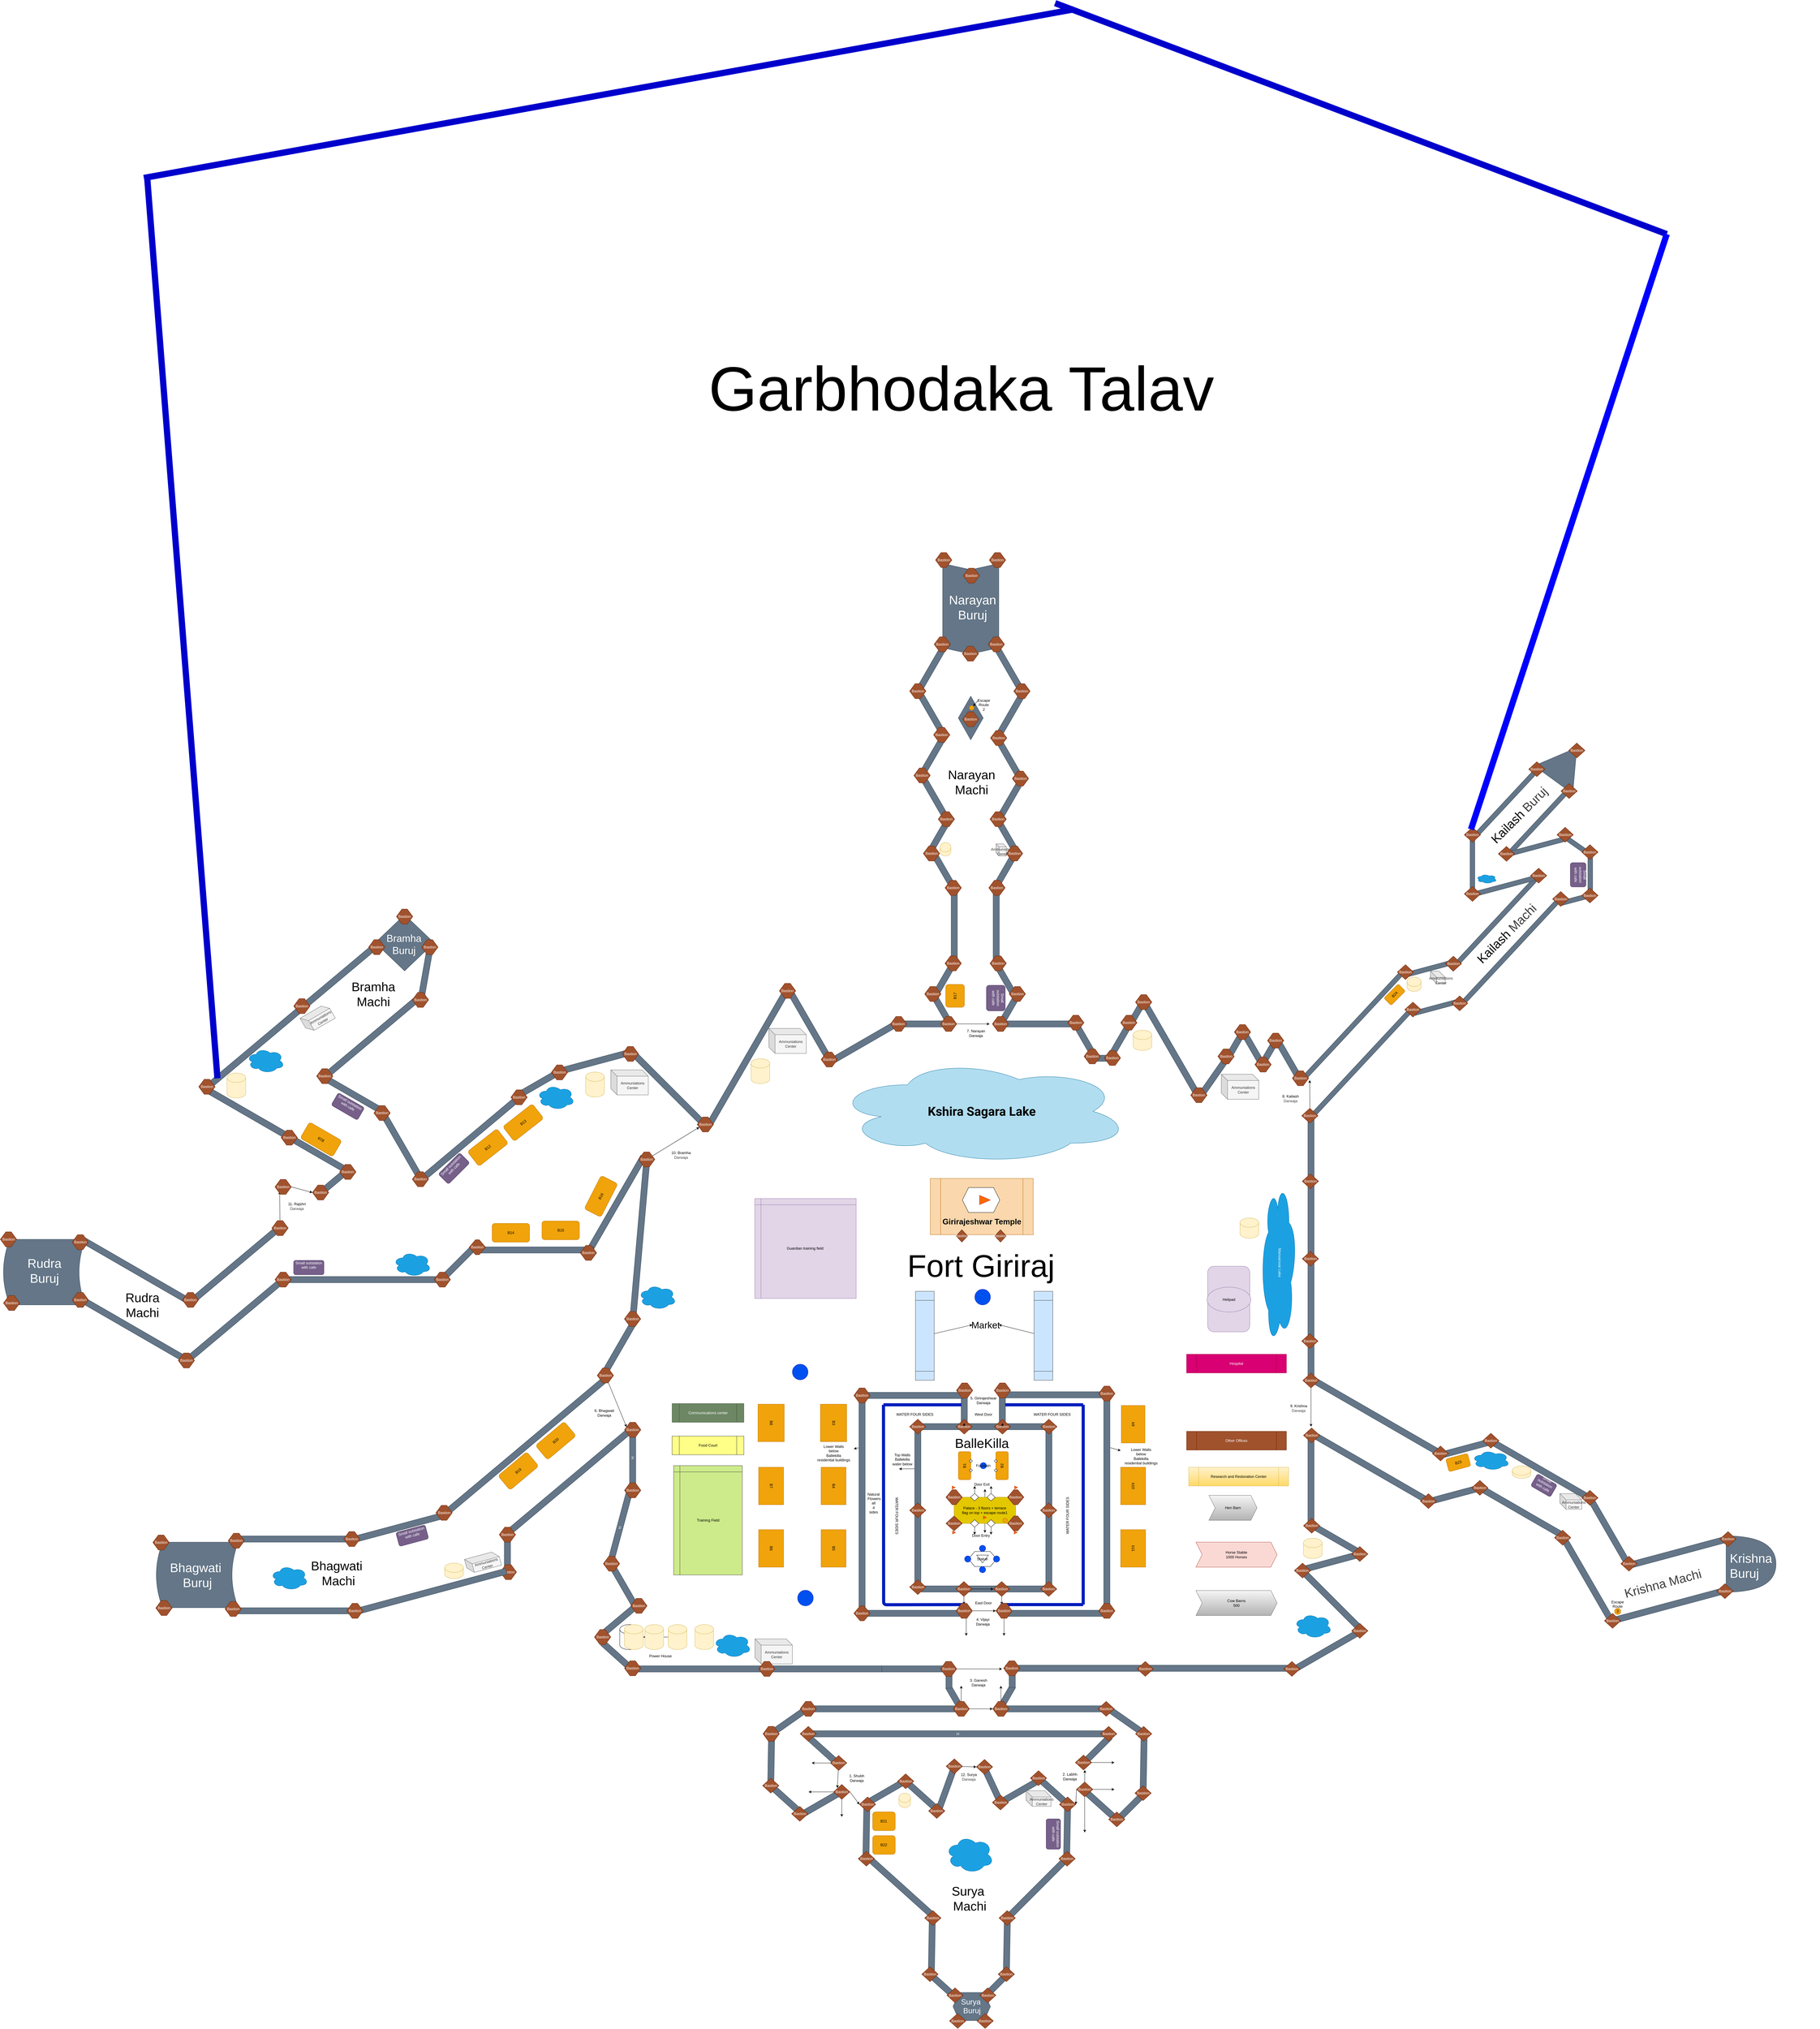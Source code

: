 <mxfile>
    <diagram id="YvTbdJ-9MWDgzSPk-T_Q" name="Page-1">
        <mxGraphModel dx="8316" dy="7492" grid="1" gridSize="10" guides="1" tooltips="1" connect="1" arrows="1" fold="1" page="1" pageScale="1" pageWidth="1600" pageHeight="900" math="0" shadow="0">
            <root>
                <mxCell id="0"/>
                <mxCell id="1" parent="0"/>
                <mxCell id="504" value="" style="rounded=0;whiteSpace=wrap;html=1;fillColor=#647687;fontColor=#ffffff;strokeColor=#314354;rotation=-120;" parent="1" vertex="1">
                    <mxGeometry x="1750.43" y="-1040" width="129.57" height="20" as="geometry"/>
                </mxCell>
                <mxCell id="135" value="H" style="rounded=0;whiteSpace=wrap;html=1;fillColor=#647687;fontColor=#ffffff;strokeColor=#314354;rotation=-180;" parent="1" vertex="1">
                    <mxGeometry x="272.63" y="1124" width="972.63" height="20" as="geometry"/>
                </mxCell>
                <mxCell id="55" value="" style="rounded=1;whiteSpace=wrap;html=1;rotation=-90;fillColor=#647687;fontColor=#ffffff;strokeColor=#314354;" parent="1" vertex="1">
                    <mxGeometry x="800" y="400" width="500" height="20" as="geometry"/>
                </mxCell>
                <mxCell id="15" value="Door Exit" style="text;html=1;align=center;verticalAlign=middle;resizable=0;points=[];autosize=1;strokeColor=none;fillColor=none;imageWidth=9;imageHeight=14;" parent="1" vertex="1">
                    <mxGeometry x="800" y="320" width="70" height="30" as="geometry"/>
                </mxCell>
                <mxCell id="18" value="B1" style="rounded=1;whiteSpace=wrap;html=1;rotation=-90;fillColor=#f0a30a;strokeColor=#BD7000;fontColor=#000000;" parent="1" vertex="1">
                    <mxGeometry x="735" y="255" width="90" height="40" as="geometry"/>
                </mxCell>
                <mxCell id="19" value="" style="group" parent="1" vertex="1" connectable="0">
                    <mxGeometry x="720" y="340" width="460" height="360" as="geometry"/>
                </mxCell>
                <mxCell id="13" style="edgeStyle=none;html=1;exitX=0.5;exitY=0;exitDx=0;exitDy=0;" parent="19" source="9" edge="1">
                    <mxGeometry relative="1" as="geometry">
                        <mxPoint x="92.251" as="targetPoint"/>
                    </mxGeometry>
                </mxCell>
                <mxCell id="14" style="edgeStyle=none;html=1;exitX=0.5;exitY=0;exitDx=0;exitDy=0;" parent="19" source="10" edge="1">
                    <mxGeometry relative="1" as="geometry">
                        <mxPoint x="144.883" as="targetPoint"/>
                    </mxGeometry>
                </mxCell>
                <mxCell id="20" value="" style="group" parent="19" vertex="1" connectable="0">
                    <mxGeometry y="12" width="460" height="348" as="geometry"/>
                </mxCell>
                <mxCell id="32" style="edgeStyle=none;html=1;exitX=0.5;exitY=0;exitDx=0;exitDy=0;" parent="20" source="2" edge="1">
                    <mxGeometry relative="1" as="geometry">
                        <mxPoint x="125.2" y="-2" as="targetPoint"/>
                    </mxGeometry>
                </mxCell>
                <mxCell id="2" value="Palace - 3 floors + terrace&lt;div&gt;flag on top + escape route1&lt;/div&gt;" style="rounded=1;whiteSpace=wrap;html=1;fillColor=#e3c800;fontColor=#000000;strokeColor=#B09500;" parent="20" vertex="1">
                    <mxGeometry x="26.316" y="24" width="197.368" height="84" as="geometry"/>
                </mxCell>
                <mxCell id="3" value="Bastion" style="shape=hexagon;perimeter=hexagonPerimeter2;whiteSpace=wrap;html=1;fixedSize=1;size=30;fillColor=#a0522d;fontColor=#ffffff;strokeColor=#6D1F00;" parent="20" vertex="1">
                    <mxGeometry y="84" width="52.632" height="48" as="geometry"/>
                </mxCell>
                <mxCell id="4" value="&lt;span style=&quot;color: rgb(255, 255, 255);&quot;&gt;Bastion&lt;/span&gt;" style="shape=hexagon;perimeter=hexagonPerimeter2;whiteSpace=wrap;html=1;fixedSize=1;size=20;fillColor=#a0522d;fontColor=#ffffff;strokeColor=#6D1F00;" parent="20" vertex="1">
                    <mxGeometry x="197.368" y="84" width="52.632" height="48" as="geometry"/>
                </mxCell>
                <mxCell id="5" value="&lt;span style=&quot;color: rgb(255, 255, 255);&quot;&gt;Bastion&lt;/span&gt;" style="shape=hexagon;perimeter=hexagonPerimeter2;whiteSpace=wrap;html=1;fixedSize=1;size=20;fillColor=#a0522d;fontColor=#ffffff;strokeColor=#6D1F00;" parent="20" vertex="1">
                    <mxGeometry x="197.368" width="52.632" height="48" as="geometry"/>
                </mxCell>
                <mxCell id="6" value="&lt;span style=&quot;color: rgb(255, 255, 255);&quot;&gt;Bastion&lt;/span&gt;" style="shape=hexagon;perimeter=hexagonPerimeter2;whiteSpace=wrap;html=1;fixedSize=1;size=20;fillColor=#a0522d;fontColor=#ffffff;strokeColor=#6D1F00;" parent="20" vertex="1">
                    <mxGeometry width="52.632" height="48" as="geometry"/>
                </mxCell>
                <mxCell id="11" style="edgeStyle=none;html=1;" parent="20" source="7" edge="1">
                    <mxGeometry relative="1" as="geometry">
                        <mxPoint x="92.105" y="144" as="targetPoint"/>
                    </mxGeometry>
                </mxCell>
                <mxCell id="7" value="" style="rhombus;whiteSpace=wrap;html=1;" parent="20" vertex="1">
                    <mxGeometry x="78.947" y="96" width="26.316" height="24" as="geometry"/>
                </mxCell>
                <mxCell id="12" style="edgeStyle=none;html=1;" parent="20" source="8" edge="1">
                    <mxGeometry relative="1" as="geometry">
                        <mxPoint x="144.737" y="144" as="targetPoint"/>
                    </mxGeometry>
                </mxCell>
                <mxCell id="8" value="" style="rhombus;whiteSpace=wrap;html=1;" parent="20" vertex="1">
                    <mxGeometry x="131.579" y="96" width="26.316" height="24" as="geometry"/>
                </mxCell>
                <mxCell id="9" value="" style="rhombus;whiteSpace=wrap;html=1;" parent="20" vertex="1">
                    <mxGeometry x="78.947" y="12" width="26.316" height="24" as="geometry"/>
                </mxCell>
                <mxCell id="10" value="" style="rhombus;whiteSpace=wrap;html=1;" parent="20" vertex="1">
                    <mxGeometry x="131.579" y="12" width="26.316" height="24" as="geometry"/>
                </mxCell>
                <mxCell id="17" value="Door Entry" style="text;html=1;align=center;verticalAlign=middle;resizable=0;points=[];autosize=1;strokeColor=none;fillColor=none;imageWidth=9;imageHeight=14;" parent="20" vertex="1">
                    <mxGeometry x="72.368" y="132" width="80" height="30" as="geometry"/>
                </mxCell>
                <mxCell id="24" value="" style="triangle;whiteSpace=wrap;html=1;fillColor=#fa6800;fontColor=#000000;strokeColor=#C73500;" parent="20" vertex="1">
                    <mxGeometry x="120" y="84" width="10" height="10" as="geometry"/>
                </mxCell>
                <mxCell id="26" value="" style="triangle;whiteSpace=wrap;html=1;fillColor=#fa6800;fontColor=#000000;strokeColor=#C73500;" parent="20" vertex="1">
                    <mxGeometry x="21.32" y="132" width="10" height="10" as="geometry"/>
                </mxCell>
                <mxCell id="27" value="" style="triangle;whiteSpace=wrap;html=1;fillColor=#fa6800;fontColor=#000000;strokeColor=#C73500;" parent="20" vertex="1">
                    <mxGeometry x="218.68" y="132" width="10" height="10" as="geometry"/>
                </mxCell>
                <mxCell id="31" style="edgeStyle=none;html=1;entryX=0.658;entryY=0.2;entryDx=0;entryDy=0;entryPerimeter=0;" parent="20" source="2" target="17" edge="1">
                    <mxGeometry relative="1" as="geometry"/>
                </mxCell>
                <mxCell id="40" value="" style="shape=hexagon;perimeter=hexagonPerimeter2;whiteSpace=wrap;html=1;fixedSize=1;" parent="20" vertex="1">
                    <mxGeometry x="72.37" y="198" width="90" height="48" as="geometry"/>
                </mxCell>
                <mxCell id="41" value="Statue" style="triangle;whiteSpace=wrap;html=1;direction=south;" parent="20" vertex="1">
                    <mxGeometry x="98.37" y="209.5" width="38" height="25" as="geometry"/>
                </mxCell>
                <mxCell id="43" value="" style="ellipse;whiteSpace=wrap;html=1;aspect=fixed;fillColor=#0050ef;fontColor=#ffffff;strokeColor=#001DBC;" parent="20" vertex="1">
                    <mxGeometry x="60.0" y="212" width="20" height="20" as="geometry"/>
                </mxCell>
                <mxCell id="44" value="" style="ellipse;whiteSpace=wrap;html=1;aspect=fixed;fillColor=#0050ef;fontColor=#ffffff;strokeColor=#001DBC;" parent="20" vertex="1">
                    <mxGeometry x="152.37" y="212" width="20" height="20" as="geometry"/>
                </mxCell>
                <mxCell id="45" value="" style="ellipse;whiteSpace=wrap;html=1;aspect=fixed;fillColor=#0050ef;fontColor=#ffffff;strokeColor=#001DBC;" parent="20" vertex="1">
                    <mxGeometry x="107.37" y="246" width="20" height="20" as="geometry"/>
                </mxCell>
                <mxCell id="46" value="" style="ellipse;whiteSpace=wrap;html=1;aspect=fixed;fillColor=#0050ef;fontColor=#ffffff;strokeColor=#001DBC;" parent="20" vertex="1">
                    <mxGeometry x="107.37" y="178" width="20" height="20" as="geometry"/>
                </mxCell>
                <mxCell id="53" value="" style="rounded=1;whiteSpace=wrap;html=1;fillColor=#647687;fontColor=#ffffff;strokeColor=#314354;" parent="20" vertex="1">
                    <mxGeometry x="-80" y="308" width="400" height="20" as="geometry"/>
                </mxCell>
                <mxCell id="58" value="Bastion" style="shape=hexagon;perimeter=hexagonPerimeter2;whiteSpace=wrap;html=1;fixedSize=1;size=296.32;fillColor=#a0522d;fontColor=#ffffff;strokeColor=#6D1F00;" parent="20" vertex="1">
                    <mxGeometry x="303" y="294" width="52.632" height="48" as="geometry"/>
                </mxCell>
                <mxCell id="63" value="Bastion" style="shape=hexagon;perimeter=hexagonPerimeter2;whiteSpace=wrap;html=1;fixedSize=1;size=93.0;fillColor=#a0522d;fontColor=#ffffff;strokeColor=#6D1F00;" parent="20" vertex="1">
                    <mxGeometry x="303.0" y="42" width="52.632" height="48" as="geometry"/>
                </mxCell>
                <mxCell id="67" style="edgeStyle=none;html=1;exitX=0.5;exitY=1;exitDx=0;exitDy=0;" parent="20" source="65" edge="1">
                    <mxGeometry relative="1" as="geometry">
                        <mxPoint x="58" y="368" as="targetPoint"/>
                    </mxGeometry>
                </mxCell>
                <mxCell id="738" style="edgeStyle=none;html=1;entryX=0;entryY=0.5;entryDx=0;entryDy=0;" parent="20" source="65" target="66" edge="1">
                    <mxGeometry relative="1" as="geometry"/>
                </mxCell>
                <mxCell id="65" value="Bastion" style="shape=hexagon;perimeter=hexagonPerimeter2;whiteSpace=wrap;html=1;fixedSize=1;size=93.0;fillColor=#a0522d;fontColor=#ffffff;strokeColor=#6D1F00;" parent="20" vertex="1">
                    <mxGeometry x="31.32" y="294" width="52.632" height="48" as="geometry"/>
                </mxCell>
                <mxCell id="68" style="edgeStyle=none;html=1;" parent="20" source="66" edge="1">
                    <mxGeometry relative="1" as="geometry">
                        <mxPoint x="179" y="368" as="targetPoint"/>
                    </mxGeometry>
                </mxCell>
                <mxCell id="66" value="Bastion" style="shape=hexagon;perimeter=hexagonPerimeter2;whiteSpace=wrap;html=1;fixedSize=1;size=58.68;fillColor=#a0522d;fontColor=#ffffff;strokeColor=#6D1F00;" parent="20" vertex="1">
                    <mxGeometry x="152.37" y="294" width="52.632" height="48" as="geometry"/>
                </mxCell>
                <mxCell id="125" value="WATER FOUR SIDES" style="text;html=1;align=center;verticalAlign=middle;resizable=0;points=[];autosize=1;strokeColor=none;fillColor=none;rotation=-90;" parent="20" vertex="1">
                    <mxGeometry x="320" y="68" width="140" height="30" as="geometry"/>
                </mxCell>
                <mxCell id="830" value="" style="ellipse;whiteSpace=wrap;html=1;aspect=fixed;fillColor=#f0a30a;fontColor=#000000;strokeColor=#BD7000;" vertex="1" parent="20">
                    <mxGeometry x="182.37" y="91" width="15" height="15" as="geometry"/>
                </mxCell>
                <mxCell id="28" value="" style="triangle;whiteSpace=wrap;html=1;fillColor=#fa6800;fontColor=#000000;strokeColor=#C73500;" parent="19" vertex="1">
                    <mxGeometry x="220" width="10" height="10" as="geometry"/>
                </mxCell>
                <mxCell id="29" value="" style="triangle;whiteSpace=wrap;html=1;fillColor=#fa6800;fontColor=#000000;strokeColor=#C73500;" parent="19" vertex="1">
                    <mxGeometry x="20" width="10" height="10" as="geometry"/>
                </mxCell>
                <mxCell id="21" value="&lt;span style=&quot;color: rgb(0, 0, 0);&quot;&gt;B2&lt;/span&gt;" style="rounded=1;whiteSpace=wrap;html=1;rotation=-90;fillColor=#f0a30a;fontColor=#000000;strokeColor=#BD7000;" parent="1" vertex="1">
                    <mxGeometry x="855" y="255" width="90" height="40" as="geometry"/>
                </mxCell>
                <mxCell id="30" value="&lt;font style=&quot;color: rgb(13, 13, 13);&quot;&gt;Fountain&lt;/font&gt;" style="ellipse;whiteSpace=wrap;html=1;aspect=fixed;fillColor=#0050ef;fontColor=#ffffff;strokeColor=#001DBC;" parent="1" vertex="1">
                    <mxGeometry x="830" y="265" width="20" height="20" as="geometry"/>
                </mxCell>
                <mxCell id="35" value="" style="rhombus;whiteSpace=wrap;html=1;" parent="1" vertex="1">
                    <mxGeometry x="795" y="285" width="10" height="10" as="geometry"/>
                </mxCell>
                <mxCell id="36" value="" style="rhombus;whiteSpace=wrap;html=1;" parent="1" vertex="1">
                    <mxGeometry x="795" y="255" width="10" height="10" as="geometry"/>
                </mxCell>
                <mxCell id="37" value="" style="rhombus;whiteSpace=wrap;html=1;" parent="1" vertex="1">
                    <mxGeometry x="875" y="285" width="10" height="10" as="geometry"/>
                </mxCell>
                <mxCell id="38" value="" style="rhombus;whiteSpace=wrap;html=1;" parent="1" vertex="1">
                    <mxGeometry x="875" y="255" width="10" height="10" as="geometry"/>
                </mxCell>
                <mxCell id="167" style="html=1;exitX=0.75;exitY=0;exitDx=0;exitDy=0;" parent="1" source="54" edge="1">
                    <mxGeometry relative="1" as="geometry">
                        <mxPoint x="570" y="285.259" as="targetPoint"/>
                    </mxGeometry>
                </mxCell>
                <mxCell id="54" value="" style="rounded=1;whiteSpace=wrap;html=1;rotation=-90;fillColor=#647687;fontColor=#ffffff;strokeColor=#314354;" parent="1" vertex="1">
                    <mxGeometry x="380" y="400" width="500" height="20" as="geometry"/>
                </mxCell>
                <mxCell id="56" value="" style="rounded=1;whiteSpace=wrap;html=1;fillColor=#647687;fontColor=#ffffff;strokeColor=#314354;" parent="1" vertex="1">
                    <mxGeometry x="640" y="140" width="400" height="20" as="geometry"/>
                </mxCell>
                <mxCell id="57" value="Bastion" style="shape=hexagon;perimeter=hexagonPerimeter2;whiteSpace=wrap;html=1;fixedSize=1;size=30;fillColor=#a0522d;fontColor=#ffffff;strokeColor=#6D1F00;" parent="1" vertex="1">
                    <mxGeometry x="603.68" y="640" width="52.632" height="48" as="geometry"/>
                </mxCell>
                <mxCell id="59" value="Bastion" style="shape=hexagon;perimeter=hexagonPerimeter2;whiteSpace=wrap;html=1;fixedSize=1;size=26.32;fillColor=#a0522d;fontColor=#ffffff;strokeColor=#6D1F00;" parent="1" vertex="1">
                    <mxGeometry x="603.68" y="126" width="52.632" height="48" as="geometry"/>
                </mxCell>
                <mxCell id="60" value="Bastion" style="shape=hexagon;perimeter=hexagonPerimeter2;whiteSpace=wrap;html=1;fixedSize=1;size=26.32;fillColor=#a0522d;fontColor=#ffffff;strokeColor=#6D1F00;" parent="1" vertex="1">
                    <mxGeometry x="1023.68" y="126" width="52.632" height="48" as="geometry"/>
                </mxCell>
                <mxCell id="69" style="edgeStyle=none;html=1;" parent="1" source="99" edge="1">
                    <mxGeometry relative="1" as="geometry">
                        <mxPoint x="778.686" y="90" as="targetPoint"/>
                    </mxGeometry>
                </mxCell>
                <mxCell id="99" value="" style="rounded=0;whiteSpace=wrap;html=1;fillColor=#647687;fontColor=#ffffff;strokeColor=#314354;rotation=90;" parent="1" vertex="1">
                    <mxGeometry x="736" y="85.85" width="85.66" height="20" as="geometry"/>
                </mxCell>
                <mxCell id="61" value="Bastion" style="shape=hexagon;perimeter=hexagonPerimeter2;whiteSpace=wrap;html=1;fixedSize=1;size=26.32;fillColor=#a0522d;fontColor=#ffffff;strokeColor=#6D1F00;" parent="1" vertex="1">
                    <mxGeometry x="752.37" y="126" width="52.632" height="48" as="geometry"/>
                </mxCell>
                <mxCell id="70" style="edgeStyle=none;html=1;" parent="1" source="101" edge="1">
                    <mxGeometry relative="1" as="geometry">
                        <mxPoint x="901.316" y="90" as="targetPoint"/>
                    </mxGeometry>
                </mxCell>
                <mxCell id="101" value="" style="rounded=0;whiteSpace=wrap;html=1;fillColor=#647687;fontColor=#ffffff;strokeColor=#314354;rotation=90;" parent="1" vertex="1">
                    <mxGeometry x="858.02" y="85.85" width="85.66" height="20" as="geometry"/>
                </mxCell>
                <mxCell id="62" value="Bastion" style="shape=hexagon;perimeter=hexagonPerimeter2;whiteSpace=wrap;html=1;fixedSize=1;size=93.0;fillColor=#a0522d;fontColor=#ffffff;strokeColor=#6D1F00;" parent="1" vertex="1">
                    <mxGeometry x="875.0" y="126" width="52.632" height="48" as="geometry"/>
                </mxCell>
                <mxCell id="64" value="Bastion" style="shape=hexagon;perimeter=hexagonPerimeter2;whiteSpace=wrap;html=1;fixedSize=1;size=93.0;fillColor=#a0522d;fontColor=#ffffff;strokeColor=#6D1F00;" parent="1" vertex="1">
                    <mxGeometry x="603.68" y="394" width="52.632" height="48" as="geometry"/>
                </mxCell>
                <mxCell id="71" value="East Door" style="text;html=1;align=center;verticalAlign=middle;resizable=0;points=[];autosize=1;strokeColor=none;fillColor=none;" parent="1" vertex="1">
                    <mxGeometry x="800" y="700" width="80" height="30" as="geometry"/>
                </mxCell>
                <mxCell id="72" value="West Door" style="text;html=1;align=center;verticalAlign=middle;resizable=0;points=[];autosize=1;strokeColor=none;fillColor=none;" parent="1" vertex="1">
                    <mxGeometry x="800" y="96" width="80" height="30" as="geometry"/>
                </mxCell>
                <mxCell id="169" value="" style="rounded=0;whiteSpace=wrap;html=1;fillColor=#647687;fontColor=#ffffff;strokeColor=#314354;rotation=-180;" parent="1" vertex="1">
                    <mxGeometry x="453.12" y="40" width="322.62" height="20" as="geometry"/>
                </mxCell>
                <mxCell id="73" value="&lt;span style=&quot;font-family: Roboto, Helvetica, sans-serif; font-size: 40px; font-weight: 700; text-align: left;&quot;&gt;&lt;font style=&quot;color: rgb(0, 0, 0);&quot;&gt;Kshira Sagara Lake&lt;/font&gt;&lt;/span&gt;" style="ellipse;shape=cloud;whiteSpace=wrap;html=1;fillColor=#b1ddf0;strokeColor=#10739e;" parent="1" vertex="1">
                    <mxGeometry x="360" y="-1030" width="950" height="340" as="geometry"/>
                </mxCell>
                <mxCell id="179" value="" style="rounded=0;whiteSpace=wrap;html=1;fillColor=#647687;fontColor=#ffffff;strokeColor=#314354;rotation=-180;" parent="1" vertex="1">
                    <mxGeometry x="910.01" y="38" width="332.63" height="20" as="geometry"/>
                </mxCell>
                <mxCell id="75" value="" style="shape=process;whiteSpace=wrap;html=1;backgroundOutline=1;fillColor=#fad7ac;strokeColor=#b46504;" parent="1" vertex="1">
                    <mxGeometry x="670" y="-645" width="330" height="180" as="geometry"/>
                </mxCell>
                <mxCell id="76" value="" style="ellipse;whiteSpace=wrap;html=1;aspect=fixed;fillColor=#0050ef;fontColor=#ffffff;strokeColor=#001DBC;" parent="1" vertex="1">
                    <mxGeometry x="812.75" y="-290" width="50" height="50" as="geometry"/>
                </mxCell>
                <mxCell id="77" value="" style="shape=hexagon;perimeter=hexagonPerimeter2;whiteSpace=wrap;html=1;fixedSize=1;" parent="1" vertex="1">
                    <mxGeometry x="772.75" y="-616" width="120" height="80" as="geometry"/>
                </mxCell>
                <mxCell id="81" value="" style="triangle;whiteSpace=wrap;html=1;fillColor=#fa6800;fontColor=#000000;strokeColor=#C73500;" parent="1" vertex="1">
                    <mxGeometry x="827.75" y="-591" width="35" height="30" as="geometry"/>
                </mxCell>
                <mxCell id="82" value="&lt;font style=&quot;font-size: 25px;&quot;&gt;&lt;b&gt;Girirajeshwar Temple&lt;/b&gt;&lt;/font&gt;" style="text;html=1;align=center;verticalAlign=middle;resizable=0;points=[];autosize=1;strokeColor=none;fillColor=none;" parent="1" vertex="1">
                    <mxGeometry x="694.75" y="-528" width="280" height="40" as="geometry"/>
                </mxCell>
                <mxCell id="83" value="Bastion" style="shape=hexagon;perimeter=hexagonPerimeter2;whiteSpace=wrap;html=1;fixedSize=1;size=27.63;fillColor=#a0522d;fontColor=#ffffff;strokeColor=#6D1F00;" parent="1" vertex="1">
                    <mxGeometry x="752.37" y="-481" width="37.63" height="40" as="geometry"/>
                </mxCell>
                <mxCell id="84" value="Bastion" style="shape=hexagon;perimeter=hexagonPerimeter2;whiteSpace=wrap;html=1;fixedSize=1;size=27.63;fillColor=#a0522d;fontColor=#ffffff;strokeColor=#6D1F00;" parent="1" vertex="1">
                    <mxGeometry x="876.19" y="-481" width="37.63" height="40" as="geometry"/>
                </mxCell>
                <mxCell id="94" value="Bastion" style="shape=hexagon;perimeter=hexagonPerimeter2;whiteSpace=wrap;html=1;fixedSize=1;size=17.63;fillColor=#a0522d;fontColor=#ffffff;strokeColor=#6D1F00;" parent="1" vertex="1">
                    <mxGeometry x="753.68" y="10" width="52.632" height="48" as="geometry"/>
                </mxCell>
                <mxCell id="103" value="" style="rounded=0;whiteSpace=wrap;html=1;fillColor=#647687;fontColor=#ffffff;strokeColor=#314354;rotation=-180;" parent="1" vertex="1">
                    <mxGeometry x="433.55" y="916" width="314.47" height="20" as="geometry"/>
                </mxCell>
                <mxCell id="142" value="" style="rounded=1;whiteSpace=wrap;html=1;rotation=-120;fillColor=#647687;fontColor=#ffffff;strokeColor=#314354;" parent="1" vertex="1">
                    <mxGeometry x="711" y="1000" width="64.74" height="20" as="geometry"/>
                </mxCell>
                <mxCell id="95" value="Bastion" style="shape=hexagon;perimeter=hexagonPerimeter2;whiteSpace=wrap;html=1;fixedSize=1;size=17.63;fillColor=#a0522d;fontColor=#ffffff;strokeColor=#6D1F00;" parent="1" vertex="1">
                    <mxGeometry x="875.0" y="10" width="52.632" height="48" as="geometry"/>
                </mxCell>
                <mxCell id="141" value="" style="rounded=1;whiteSpace=wrap;html=1;rotation=-90;fillColor=#647687;fontColor=#ffffff;strokeColor=#314354;" parent="1" vertex="1">
                    <mxGeometry x="702.37" y="950" width="55.26" height="20" as="geometry"/>
                </mxCell>
                <mxCell id="143" value="" style="rounded=1;whiteSpace=wrap;html=1;rotation=-60;fillColor=#647687;fontColor=#ffffff;strokeColor=#314354;" parent="1" vertex="1">
                    <mxGeometry x="887" y="998" width="64.74" height="20" as="geometry"/>
                </mxCell>
                <mxCell id="113" value="" style="rounded=0;whiteSpace=wrap;html=1;fillColor=#647687;fontColor=#ffffff;strokeColor=#314354;rotation=-180;" parent="1" vertex="1">
                    <mxGeometry x="911" y="914" width="925.47" height="20" as="geometry"/>
                </mxCell>
                <mxCell id="144" value="" style="rounded=1;whiteSpace=wrap;html=1;rotation=-90;fillColor=#647687;fontColor=#ffffff;strokeColor=#314354;" parent="1" vertex="1">
                    <mxGeometry x="905.0" y="948" width="55.26" height="20" as="geometry"/>
                </mxCell>
                <mxCell id="733" style="edgeStyle=none;html=1;exitX=1;exitY=0.5;exitDx=0;exitDy=0;" parent="1" source="96" edge="1">
                    <mxGeometry relative="1" as="geometry">
                        <mxPoint x="900.0" y="926.235" as="targetPoint"/>
                    </mxGeometry>
                </mxCell>
                <mxCell id="96" value="Bastion" style="shape=hexagon;perimeter=hexagonPerimeter2;whiteSpace=wrap;html=1;fixedSize=1;size=17.63;fillColor=#a0522d;fontColor=#ffffff;strokeColor=#6D1F00;" parent="1" vertex="1">
                    <mxGeometry x="702.37" y="902" width="52.632" height="48" as="geometry"/>
                </mxCell>
                <mxCell id="97" value="Bastion" style="shape=hexagon;perimeter=hexagonPerimeter2;whiteSpace=wrap;html=1;fixedSize=1;size=17.63;fillColor=#a0522d;fontColor=#ffffff;strokeColor=#6D1F00;" parent="1" vertex="1">
                    <mxGeometry x="905.0" y="900" width="52.632" height="48" as="geometry"/>
                </mxCell>
                <mxCell id="98" value="&lt;font style=&quot;font-size: 42px;&quot;&gt;BalleKilla&lt;/font&gt;" style="text;html=1;align=center;verticalAlign=middle;resizable=0;points=[];autosize=1;strokeColor=none;fillColor=none;" parent="1" vertex="1">
                    <mxGeometry x="735" y="174" width="200" height="60" as="geometry"/>
                </mxCell>
                <mxCell id="100" value="" style="edgeStyle=none;html=1;" parent="1" source="61" target="99" edge="1">
                    <mxGeometry relative="1" as="geometry">
                        <mxPoint x="778.686" y="90" as="targetPoint"/>
                        <mxPoint x="779" y="126" as="sourcePoint"/>
                    </mxGeometry>
                </mxCell>
                <mxCell id="102" value="" style="edgeStyle=none;html=1;" parent="1" source="62" target="101" edge="1">
                    <mxGeometry relative="1" as="geometry">
                        <mxPoint x="901.316" y="90" as="targetPoint"/>
                        <mxPoint x="901" y="126" as="sourcePoint"/>
                    </mxGeometry>
                </mxCell>
                <mxCell id="106" value="Bastion" style="shape=hexagon;perimeter=hexagonPerimeter2;whiteSpace=wrap;html=1;fixedSize=1;size=135.0;fillColor=#a0522d;fontColor=#ffffff;strokeColor=#6D1F00;" parent="1" vertex="1">
                    <mxGeometry x="1332.63" y="902" width="52.632" height="48" as="geometry"/>
                </mxCell>
                <mxCell id="134" value="" style="rounded=0;whiteSpace=wrap;html=1;fillColor=#647687;fontColor=#ffffff;strokeColor=#314354;rotation=-180;" parent="1" vertex="1">
                    <mxGeometry x="-275.53" y="916" width="790" height="20" as="geometry"/>
                </mxCell>
                <mxCell id="115" value="" style="endArrow=none;html=1;edgeStyle=orthogonalEdgeStyle;jumpStyle=line;fillColor=#0050ef;strokeColor=#001DBC;strokeWidth=10;" parent="1" edge="1">
                    <mxGeometry width="50" height="50" relative="1" as="geometry">
                        <mxPoint x="780" y="720" as="sourcePoint"/>
                        <mxPoint x="520" y="80" as="targetPoint"/>
                    </mxGeometry>
                </mxCell>
                <mxCell id="117" value="" style="endArrow=none;html=1;entryX=0.315;entryY=0.942;entryDx=0;entryDy=0;entryPerimeter=0;fillColor=#0050ef;strokeColor=#001DBC;strokeWidth=10;" parent="1" target="99" edge="1">
                    <mxGeometry width="50" height="50" relative="1" as="geometry">
                        <mxPoint x="520" y="80" as="sourcePoint"/>
                        <mxPoint x="760" y="80" as="targetPoint"/>
                    </mxGeometry>
                </mxCell>
                <mxCell id="118" value="" style="endArrow=none;html=1;fillColor=#0050ef;strokeColor=#001DBC;strokeWidth=10;" parent="1" edge="1">
                    <mxGeometry width="50" height="50" relative="1" as="geometry">
                        <mxPoint x="910" y="80" as="sourcePoint"/>
                        <mxPoint x="1160" y="80" as="targetPoint"/>
                    </mxGeometry>
                </mxCell>
                <mxCell id="120" value="" style="endArrow=none;html=1;fillColor=#0050ef;strokeColor=#001DBC;strokeWidth=10;" parent="1" edge="1">
                    <mxGeometry width="50" height="50" relative="1" as="geometry">
                        <mxPoint x="1160" y="80" as="sourcePoint"/>
                        <mxPoint x="1160" y="720" as="targetPoint"/>
                    </mxGeometry>
                </mxCell>
                <mxCell id="121" value="" style="endArrow=none;html=1;fillColor=#0050ef;strokeColor=#001DBC;strokeWidth=10;" parent="1" edge="1">
                    <mxGeometry width="50" height="50" relative="1" as="geometry">
                        <mxPoint x="900" y="720" as="sourcePoint"/>
                        <mxPoint x="1160" y="720" as="targetPoint"/>
                    </mxGeometry>
                </mxCell>
                <mxCell id="122" value="WATER FOUR SIDES" style="text;html=1;align=center;verticalAlign=middle;resizable=0;points=[];autosize=1;strokeColor=none;fillColor=none;" parent="1" vertex="1">
                    <mxGeometry x="990" y="96" width="140" height="30" as="geometry"/>
                </mxCell>
                <mxCell id="123" value="WATER FOUR SIDES" style="text;html=1;align=center;verticalAlign=middle;resizable=0;points=[];autosize=1;strokeColor=none;fillColor=none;" parent="1" vertex="1">
                    <mxGeometry x="550" y="96" width="140" height="30" as="geometry"/>
                </mxCell>
                <mxCell id="124" value="WATER FOUR SIDES" style="text;html=1;align=center;verticalAlign=middle;resizable=0;points=[];autosize=1;strokeColor=none;fillColor=none;rotation=90;" parent="1" vertex="1">
                    <mxGeometry x="492.63" y="420" width="140" height="30" as="geometry"/>
                </mxCell>
                <mxCell id="136" value="" style="rounded=0;whiteSpace=wrap;html=1;fillColor=#647687;fontColor=#ffffff;strokeColor=#314354;rotation=-180;" parent="1" vertex="1">
                    <mxGeometry x="278.17" y="1044" width="502.1" height="20" as="geometry"/>
                </mxCell>
                <mxCell id="732" style="edgeStyle=none;html=1;entryX=0;entryY=0.5;entryDx=0;entryDy=0;" parent="1" source="126" target="130" edge="1">
                    <mxGeometry relative="1" as="geometry"/>
                </mxCell>
                <mxCell id="745" style="edgeStyle=none;html=1;" parent="1" source="126" edge="1">
                    <mxGeometry relative="1" as="geometry">
                        <mxPoint x="769.186" y="980" as="targetPoint"/>
                    </mxGeometry>
                </mxCell>
                <mxCell id="126" value="Bastion" style="shape=hexagon;perimeter=hexagonPerimeter2;whiteSpace=wrap;html=1;fixedSize=1;size=17.63;fillColor=#a0522d;fontColor=#ffffff;strokeColor=#6D1F00;" parent="1" vertex="1">
                    <mxGeometry x="742.87" y="1030" width="52.632" height="48" as="geometry"/>
                </mxCell>
                <mxCell id="137" value="" style="rounded=0;whiteSpace=wrap;html=1;fillColor=#647687;fontColor=#ffffff;strokeColor=#314354;rotation=-180;" parent="1" vertex="1">
                    <mxGeometry x="890" y="1044" width="352.37" height="20" as="geometry"/>
                </mxCell>
                <mxCell id="746" style="edgeStyle=none;html=1;" parent="1" source="130" edge="1">
                    <mxGeometry relative="1" as="geometry">
                        <mxPoint x="896.316" y="980" as="targetPoint"/>
                    </mxGeometry>
                </mxCell>
                <mxCell id="130" value="Bastion" style="shape=hexagon;perimeter=hexagonPerimeter2;whiteSpace=wrap;html=1;fixedSize=1;size=17.63;fillColor=#a0522d;fontColor=#ffffff;strokeColor=#6D1F00;" parent="1" vertex="1">
                    <mxGeometry x="870.0" y="1030" width="52.632" height="48" as="geometry"/>
                </mxCell>
                <mxCell id="145" value="B3" style="rounded=0;whiteSpace=wrap;html=1;rotation=90;fontStyle=0;fillColor=#f0a30a;fontColor=#000000;strokeColor=#BD7000;" parent="1" vertex="1">
                    <mxGeometry x="300" y="96" width="120" height="84.15" as="geometry"/>
                </mxCell>
                <mxCell id="146" value="B8" style="rounded=0;whiteSpace=wrap;html=1;rotation=90;fontStyle=0;fillColor=#f0a30a;fontColor=#000000;strokeColor=#BD7000;" parent="1" vertex="1">
                    <mxGeometry x="100.0" y="96" width="120" height="84.15" as="geometry"/>
                </mxCell>
                <mxCell id="147" value="B7" style="rounded=0;whiteSpace=wrap;html=1;rotation=90;fontStyle=0;fillColor=#f0a30a;fontColor=#000000;strokeColor=#BD7000;" parent="1" vertex="1">
                    <mxGeometry x="100" y="300" width="120" height="80" as="geometry"/>
                </mxCell>
                <mxCell id="148" value="B4" style="rounded=0;whiteSpace=wrap;html=1;rotation=90;fontStyle=0;fillColor=#f0a30a;fontColor=#000000;strokeColor=#BD7000;" parent="1" vertex="1">
                    <mxGeometry x="300" y="300" width="120" height="80" as="geometry"/>
                </mxCell>
                <mxCell id="149" value="B6" style="rounded=0;whiteSpace=wrap;html=1;rotation=90;fontStyle=0;fillColor=#f0a30a;fontColor=#000000;strokeColor=#BD7000;" parent="1" vertex="1">
                    <mxGeometry x="100" y="500" width="120" height="80" as="geometry"/>
                </mxCell>
                <mxCell id="150" value="B5" style="rounded=0;whiteSpace=wrap;html=1;rotation=90;fontStyle=0;fillColor=#f0a30a;fontColor=#000000;strokeColor=#BD7000;" parent="1" vertex="1">
                    <mxGeometry x="300" y="500" width="120" height="80" as="geometry"/>
                </mxCell>
                <mxCell id="151" value="b9" style="rounded=0;whiteSpace=wrap;html=1;rotation=90;fontStyle=0;fillColor=#f0a30a;fontColor=#000000;strokeColor=#BD7000;" parent="1" vertex="1">
                    <mxGeometry x="1260" y="104.3" width="120" height="75.85" as="geometry"/>
                </mxCell>
                <mxCell id="152" value="b10" style="rounded=0;whiteSpace=wrap;html=1;rotation=90;fontStyle=0;fillColor=#f0a30a;fontColor=#000000;strokeColor=#BD7000;" parent="1" vertex="1">
                    <mxGeometry x="1260" y="300" width="120" height="80" as="geometry"/>
                </mxCell>
                <mxCell id="153" value="b11" style="rounded=0;whiteSpace=wrap;html=1;rotation=90;fontStyle=0;fillColor=#f0a30a;fontColor=#000000;strokeColor=#BD7000;" parent="1" vertex="1">
                    <mxGeometry x="1260" y="500" width="120" height="80" as="geometry"/>
                </mxCell>
                <mxCell id="164" value="" style="rounded=0;whiteSpace=wrap;html=1;fillColor=#647687;fontColor=#ffffff;strokeColor=#314354;rotation=-180;" parent="1" vertex="1">
                    <mxGeometry x="894.2" y="738" width="347.13" height="20" as="geometry"/>
                </mxCell>
                <mxCell id="161" value="" style="rounded=0;whiteSpace=wrap;html=1;fillColor=#647687;fontColor=#ffffff;strokeColor=#314354;rotation=-180;" parent="1" vertex="1">
                    <mxGeometry x="442.75" y="738" width="322.62" height="20" as="geometry"/>
                </mxCell>
                <mxCell id="735" style="edgeStyle=none;html=1;exitX=0.625;exitY=1;exitDx=0;exitDy=0;" parent="1" source="162" edge="1">
                    <mxGeometry relative="1" as="geometry">
                        <mxPoint x="785.176" y="820" as="targetPoint"/>
                    </mxGeometry>
                </mxCell>
                <mxCell id="737" style="edgeStyle=none;html=1;entryX=0;entryY=0.5;entryDx=0;entryDy=0;" parent="1" source="162" target="163" edge="1">
                    <mxGeometry relative="1" as="geometry"/>
                </mxCell>
                <mxCell id="162" value="Bastion" style="shape=hexagon;perimeter=hexagonPerimeter2;whiteSpace=wrap;html=1;fixedSize=1;size=17.63;fillColor=#a0522d;fontColor=#ffffff;strokeColor=#6D1F00;" parent="1" vertex="1">
                    <mxGeometry x="752.37" y="716" width="52.632" height="48" as="geometry"/>
                </mxCell>
                <mxCell id="736" style="edgeStyle=none;html=1;" parent="1" source="163" edge="1">
                    <mxGeometry relative="1" as="geometry">
                        <mxPoint x="906.316" y="820" as="targetPoint"/>
                    </mxGeometry>
                </mxCell>
                <mxCell id="163" value="Bastion" style="shape=hexagon;perimeter=hexagonPerimeter2;whiteSpace=wrap;html=1;fixedSize=1;size=17.63;fillColor=#a0522d;fontColor=#ffffff;strokeColor=#6D1F00;" parent="1" vertex="1">
                    <mxGeometry x="880.0" y="716" width="52.632" height="48" as="geometry"/>
                </mxCell>
                <mxCell id="176" style="edgeStyle=none;html=1;exitX=0.75;exitY=0;exitDx=0;exitDy=0;" parent="1" source="165" target="174" edge="1">
                    <mxGeometry relative="1" as="geometry"/>
                </mxCell>
                <mxCell id="165" value="" style="rounded=0;whiteSpace=wrap;html=1;fillColor=#647687;fontColor=#ffffff;strokeColor=#314354;rotation=-90;" parent="1" vertex="1">
                    <mxGeometry x="95.62" y="385.61" width="711.5" height="20" as="geometry"/>
                </mxCell>
                <mxCell id="166" value="Bastion" style="shape=hexagon;perimeter=hexagonPerimeter2;whiteSpace=wrap;html=1;fixedSize=1;size=20;fillColor=#a0522d;fontColor=#ffffff;strokeColor=#6D1F00;" parent="1" vertex="1">
                    <mxGeometry x="425.05" y="724" width="52.632" height="48" as="geometry"/>
                </mxCell>
                <mxCell id="168" value="Top Walls&lt;div&gt;Ballekilla&lt;/div&gt;&lt;div&gt;water below&lt;/div&gt;" style="text;html=1;align=center;verticalAlign=middle;resizable=0;points=[];autosize=1;strokeColor=none;fillColor=none;" parent="1" vertex="1">
                    <mxGeometry x="535" y="225" width="90" height="60" as="geometry"/>
                </mxCell>
                <mxCell id="170" value="Natural&lt;div&gt;&amp;nbsp;Flowers&lt;/div&gt;&lt;div&gt;all&lt;/div&gt;&lt;div&gt;4&lt;/div&gt;&lt;div&gt;sides&lt;/div&gt;" style="text;html=1;align=center;verticalAlign=middle;resizable=0;points=[];autosize=1;strokeColor=none;fillColor=none;" parent="1" vertex="1">
                    <mxGeometry x="453.12" y="350" width="70" height="90" as="geometry"/>
                </mxCell>
                <mxCell id="171" value="Bastion" style="shape=hexagon;perimeter=hexagonPerimeter2;whiteSpace=wrap;html=1;fixedSize=1;size=17.63;fillColor=#a0522d;fontColor=#ffffff;strokeColor=#6D1F00;" parent="1" vertex="1">
                    <mxGeometry x="425.05" y="26" width="52.632" height="48" as="geometry"/>
                </mxCell>
                <mxCell id="174" value="Lower Walls&lt;div&gt;&lt;font color=&quot;#000000&quot;&gt;below&lt;br&gt;&lt;/font&gt;&lt;div&gt;Ballekilla&lt;/div&gt;&lt;div&gt;residential buildings&lt;/div&gt;&lt;/div&gt;" style="text;html=1;align=center;verticalAlign=middle;resizable=0;points=[];autosize=1;strokeColor=none;fillColor=none;" parent="1" vertex="1">
                    <mxGeometry x="295" y="200" width="130" height="70" as="geometry"/>
                </mxCell>
                <mxCell id="177" value="Horse Stable&lt;div&gt;1000 Horses&lt;/div&gt;" style="shape=step;perimeter=stepPerimeter;whiteSpace=wrap;html=1;fixedSize=1;rotation=0;fillColor=#fad9d5;strokeColor=#ae4132;" parent="1" vertex="1">
                    <mxGeometry x="1521.25" y="520" width="260" height="80" as="geometry"/>
                </mxCell>
                <mxCell id="178" value="Cow Barns&lt;div&gt;500&lt;/div&gt;" style="shape=step;perimeter=stepPerimeter;whiteSpace=wrap;html=1;fixedSize=1;rotation=0;fillColor=#f5f5f5;strokeColor=#666666;gradientColor=#b3b3b3;" parent="1" vertex="1">
                    <mxGeometry x="1521.25" y="675" width="260" height="80" as="geometry"/>
                </mxCell>
                <mxCell id="189" style="edgeStyle=none;html=1;exitX=0.75;exitY=1;exitDx=0;exitDy=0;" parent="1" source="180" target="188" edge="1">
                    <mxGeometry relative="1" as="geometry"/>
                </mxCell>
                <mxCell id="180" value="" style="rounded=0;whiteSpace=wrap;html=1;fillColor=#647687;fontColor=#ffffff;strokeColor=#314354;rotation=-90;" parent="1" vertex="1">
                    <mxGeometry x="880" y="385" width="711.5" height="20" as="geometry"/>
                </mxCell>
                <mxCell id="181" value="Bastion" style="shape=hexagon;perimeter=hexagonPerimeter2;whiteSpace=wrap;html=1;fixedSize=1;size=17.63;fillColor=#a0522d;fontColor=#ffffff;strokeColor=#6D1F00;" parent="1" vertex="1">
                    <mxGeometry x="1209.43" y="716" width="52.632" height="48" as="geometry"/>
                </mxCell>
                <mxCell id="182" value="Bastion" style="shape=hexagon;perimeter=hexagonPerimeter2;whiteSpace=wrap;html=1;fixedSize=1;size=17.63;fillColor=#a0522d;fontColor=#ffffff;strokeColor=#6D1F00;" parent="1" vertex="1">
                    <mxGeometry x="1209.43" y="20" width="52.632" height="48" as="geometry"/>
                </mxCell>
                <mxCell id="186" value="Hen Barn" style="shape=step;perimeter=stepPerimeter;whiteSpace=wrap;html=1;fixedSize=1;rotation=0;fillColor=#f5f5f5;strokeColor=#666666;gradientColor=#b3b3b3;" parent="1" vertex="1">
                    <mxGeometry x="1562.88" y="370" width="154.25" height="80" as="geometry"/>
                </mxCell>
                <mxCell id="187" value="Research and Restoration Center" style="shape=process;whiteSpace=wrap;html=1;backgroundOutline=1;fillColor=#fff2cc;strokeColor=#d6b656;gradientColor=#ffd966;" parent="1" vertex="1">
                    <mxGeometry x="1498.14" y="280" width="320" height="60" as="geometry"/>
                </mxCell>
                <mxCell id="188" value="Lower Walls&lt;div&gt;&lt;font color=&quot;#000000&quot;&gt;below&lt;br&gt;&lt;/font&gt;&lt;div&gt;Ballekilla&lt;/div&gt;&lt;div&gt;residential buildings&lt;/div&gt;&lt;/div&gt;" style="text;html=1;align=center;verticalAlign=middle;resizable=0;points=[];autosize=1;strokeColor=none;fillColor=none;" parent="1" vertex="1">
                    <mxGeometry x="1280" y="210" width="130" height="70" as="geometry"/>
                </mxCell>
                <mxCell id="191" value="" style="rounded=1;whiteSpace=wrap;html=1;rotation=90;fillColor=#e1d5e7;strokeColor=#9673a6;" parent="1" vertex="1">
                    <mxGeometry x="1521.25" y="-326.25" width="210" height="135" as="geometry"/>
                </mxCell>
                <mxCell id="192" value="Hospital" style="shape=process;whiteSpace=wrap;html=1;backgroundOutline=1;fillColor=#d80073;strokeColor=#A50040;fontColor=#ffffff;" parent="1" vertex="1">
                    <mxGeometry x="1491.25" y="-82" width="320" height="60" as="geometry"/>
                </mxCell>
                <mxCell id="193" value="Helipad" style="ellipse;whiteSpace=wrap;html=1;fillColor=#e1d5e7;strokeColor=#9673a6;" parent="1" vertex="1">
                    <mxGeometry x="1557" y="-297" width="140" height="80" as="geometry"/>
                </mxCell>
                <mxCell id="210" value="" style="ellipse;whiteSpace=wrap;html=1;aspect=fixed;fillColor=#0050ef;fontColor=#ffffff;strokeColor=#001DBC;" parent="1" vertex="1">
                    <mxGeometry x="228.17" y="-50" width="50" height="50" as="geometry"/>
                </mxCell>
                <mxCell id="211" value="" style="ellipse;whiteSpace=wrap;html=1;aspect=fixed;fillColor=#0050ef;fontColor=#ffffff;strokeColor=#001DBC;" parent="1" vertex="1">
                    <mxGeometry x="245.0" y="674" width="50" height="50" as="geometry"/>
                </mxCell>
                <mxCell id="213" value="Training Field" style="shape=internalStorage;whiteSpace=wrap;html=1;backgroundOutline=1;fillColor=#cdeb8b;strokeColor=#36393d;" parent="1" vertex="1">
                    <mxGeometry x="-152.32" y="275" width="220" height="350" as="geometry"/>
                </mxCell>
                <mxCell id="214" value="" style="shape=cylinder3;whiteSpace=wrap;html=1;boundedLbl=1;backgroundOutline=1;size=15;" parent="1" vertex="1">
                    <mxGeometry x="-325.09" y="784" width="60" height="80" as="geometry"/>
                </mxCell>
                <mxCell id="216" value="" style="shape=cylinder3;whiteSpace=wrap;html=1;boundedLbl=1;backgroundOutline=1;size=15;fillColor=#fff2cc;strokeColor=#d6b656;" parent="1" vertex="1">
                    <mxGeometry x="-84.38" y="784" width="60" height="80" as="geometry"/>
                </mxCell>
                <mxCell id="760" value="" style="edgeStyle=none;html=1;" parent="1" source="217" target="759" edge="1">
                    <mxGeometry relative="1" as="geometry"/>
                </mxCell>
                <mxCell id="217" value="" style="shape=cylinder3;whiteSpace=wrap;html=1;boundedLbl=1;backgroundOutline=1;size=15;fillColor=#fff2cc;strokeColor=#d6b656;" parent="1" vertex="1">
                    <mxGeometry x="-170" y="784" width="60" height="80" as="geometry"/>
                </mxCell>
                <mxCell id="219" value="" style="shape=dataStorage;whiteSpace=wrap;html=1;fixedSize=1;fillColor=#647687;strokeColor=#314354;fontColor=#ffffff;" parent="1" vertex="1">
                    <mxGeometry x="-1810" y="520" width="262.5" height="210" as="geometry"/>
                </mxCell>
                <mxCell id="220" value="" style="rounded=0;whiteSpace=wrap;html=1;fillColor=#647687;fontColor=#ffffff;strokeColor=#314354;rotation=-180;" parent="1" vertex="1">
                    <mxGeometry x="-1560" y="730" width="400" height="20" as="geometry"/>
                </mxCell>
                <mxCell id="221" value="" style="rounded=0;whiteSpace=wrap;html=1;fillColor=#647687;fontColor=#ffffff;strokeColor=#314354;rotation=-180;" parent="1" vertex="1">
                    <mxGeometry x="-1560" y="500" width="390" height="20" as="geometry"/>
                </mxCell>
                <mxCell id="222" value="" style="shape=dataStorage;whiteSpace=wrap;html=1;fixedSize=1;fillColor=#647687;fontColor=#ffffff;strokeColor=#314354;" parent="1" vertex="1">
                    <mxGeometry x="-2300" y="-450" width="262.5" height="210" as="geometry"/>
                </mxCell>
                <mxCell id="223" value="" style="rounded=0;whiteSpace=wrap;html=1;fillColor=#647687;fontColor=#ffffff;strokeColor=#314354;rotation=-180;" parent="1" vertex="1">
                    <mxGeometry x="-1410" y="-331" width="520" height="20" as="geometry"/>
                </mxCell>
                <mxCell id="225" value="H" style="rounded=0;whiteSpace=wrap;html=1;fillColor=#647687;fontColor=#ffffff;strokeColor=#314354;rotation=-90;" parent="1" vertex="1">
                    <mxGeometry x="-369.34" y="239.98" width="171.32" height="20" as="geometry"/>
                </mxCell>
                <mxCell id="226" value="Power House" style="text;html=1;align=center;verticalAlign=middle;resizable=0;points=[];autosize=1;strokeColor=none;fillColor=none;" parent="1" vertex="1">
                    <mxGeometry x="-244.55" y="870" width="100" height="30" as="geometry"/>
                </mxCell>
                <mxCell id="230" style="edgeStyle=none;html=1;entryX=1;entryY=0.5;entryDx=0;entryDy=0;" parent="1" source="227" target="229" edge="1">
                    <mxGeometry relative="1" as="geometry"/>
                </mxCell>
                <mxCell id="300" value="" style="rounded=0;whiteSpace=wrap;html=1;fillColor=#647687;fontColor=#ffffff;strokeColor=#314354;rotation=-60;" parent="1" vertex="1">
                    <mxGeometry x="585.23" y="-2289.35" width="177.85" height="20" as="geometry"/>
                </mxCell>
                <mxCell id="232" value="" style="rounded=0;whiteSpace=wrap;html=1;fillColor=#647687;fontColor=#ffffff;strokeColor=#314354;rotation=-195;" parent="1" vertex="1">
                    <mxGeometry x="-1178.47" y="461.65" width="300" height="20" as="geometry"/>
                </mxCell>
                <mxCell id="292" value="Ammuniations&lt;div&gt;Center&lt;/div&gt;" style="shape=cube;whiteSpace=wrap;html=1;boundedLbl=1;backgroundOutline=1;darkOpacity=0.05;darkOpacity2=0.1;fillColor=#f5f5f5;fontColor=#333333;strokeColor=#666666;" parent="1" vertex="1">
                    <mxGeometry x="108.17" y="830" width="120" height="80" as="geometry"/>
                </mxCell>
                <mxCell id="229" value="&lt;font style=&quot;font-size: 30px;&quot;&gt;Market&lt;/font&gt;" style="text;html=1;align=center;verticalAlign=middle;whiteSpace=wrap;rounded=0;" parent="1" vertex="1">
                    <mxGeometry x="805" y="-191.25" width="85" height="30" as="geometry"/>
                </mxCell>
                <mxCell id="294" value="" style="rounded=0;whiteSpace=wrap;html=1;fillColor=#647687;fontColor=#ffffff;strokeColor=#314354;rotation=-60;" parent="1" vertex="1">
                    <mxGeometry x="-420" y="-120" width="194.55" height="20" as="geometry"/>
                </mxCell>
                <mxCell id="234" value="" style="rounded=0;whiteSpace=wrap;html=1;fillColor=#647687;fontColor=#ffffff;strokeColor=#314354;rotation=-90;" parent="1" vertex="1">
                    <mxGeometry x="-755" y="545" width="140" height="20" as="geometry"/>
                </mxCell>
                <mxCell id="237" value="" style="rounded=0;whiteSpace=wrap;html=1;fillColor=#647687;fontColor=#ffffff;strokeColor=#314354;rotation=-40;" parent="1" vertex="1">
                    <mxGeometry x="-745.62" y="314.66" width="520" height="20" as="geometry"/>
                </mxCell>
                <mxCell id="238" value="" style="rounded=0;whiteSpace=wrap;html=1;fillColor=#647687;fontColor=#ffffff;strokeColor=#314354;rotation=-40;" parent="1" vertex="1">
                    <mxGeometry x="-974.34" y="208.84" width="680" height="20" as="geometry"/>
                </mxCell>
                <mxCell id="252" value="" style="rounded=0;whiteSpace=wrap;html=1;fillColor=#647687;fontColor=#ffffff;strokeColor=#314354;rotation=30;" parent="1" vertex="1">
                    <mxGeometry x="-2080" y="-168" width="405.74" height="20" as="geometry"/>
                </mxCell>
                <mxCell id="298" value="" style="rounded=0;whiteSpace=wrap;html=1;fillColor=#647687;fontColor=#ffffff;strokeColor=#314354;rotation=-120;" parent="1" vertex="1">
                    <mxGeometry x="838.01" y="-2284.54" width="171.26" height="20" as="geometry"/>
                </mxCell>
                <mxCell id="268" value="Bastion" style="shape=hexagon;perimeter=hexagonPerimeter2;whiteSpace=wrap;html=1;fixedSize=1;size=17.63;fillColor=#a0522d;fontColor=#ffffff;strokeColor=#6D1F00;" parent="1" vertex="1">
                    <mxGeometry x="-1580" y="491.32" width="52.632" height="48" as="geometry"/>
                </mxCell>
                <mxCell id="270" value="Bastion" style="shape=hexagon;perimeter=hexagonPerimeter2;whiteSpace=wrap;html=1;fixedSize=1;size=17.63;fillColor=#a0522d;fontColor=#ffffff;strokeColor=#6D1F00;" parent="1" vertex="1">
                    <mxGeometry x="-1210" y="486" width="52.632" height="48" as="geometry"/>
                </mxCell>
                <mxCell id="281" value="H" style="rounded=0;whiteSpace=wrap;html=1;fillColor=#647687;fontColor=#ffffff;strokeColor=#314354;rotation=-75;" parent="1" vertex="1">
                    <mxGeometry x="-444.55" y="463.17" width="240" height="20" as="geometry"/>
                </mxCell>
                <mxCell id="287" value="" style="rounded=0;whiteSpace=wrap;html=1;fillColor=#647687;fontColor=#ffffff;strokeColor=#314354;rotation=-40;" parent="1" vertex="1">
                    <mxGeometry x="-394.55" y="758" width="140" height="20" as="geometry"/>
                </mxCell>
                <mxCell id="273" value="Bastion" style="shape=hexagon;perimeter=hexagonPerimeter2;whiteSpace=wrap;html=1;fixedSize=1;size=17.63;fillColor=#a0522d;fontColor=#ffffff;strokeColor=#6D1F00;" parent="1" vertex="1">
                    <mxGeometry x="-711.32" y="472" width="52.632" height="48" as="geometry"/>
                </mxCell>
                <mxCell id="286" value="" style="rounded=0;whiteSpace=wrap;html=1;fillColor=#647687;fontColor=#ffffff;strokeColor=#314354;rotation=-138;" parent="1" vertex="1">
                    <mxGeometry x="-397.37" y="880" width="140" height="20" as="geometry"/>
                </mxCell>
                <mxCell id="240" value="" style="rounded=0;whiteSpace=wrap;html=1;fillColor=#647687;fontColor=#ffffff;strokeColor=#314354;rotation=-40;" parent="1" vertex="1">
                    <mxGeometry x="-1023.37" y="-771.72" width="411.1" height="20" as="geometry"/>
                </mxCell>
                <mxCell id="276" value="Bastion" style="shape=hexagon;perimeter=hexagonPerimeter2;whiteSpace=wrap;html=1;fixedSize=1;size=17.63;fillColor=#a0522d;fontColor=#ffffff;strokeColor=#6D1F00;" parent="1" vertex="1">
                    <mxGeometry x="-310.0" y="900" width="52.632" height="48" as="geometry"/>
                </mxCell>
                <mxCell id="277" value="Bastion" style="shape=hexagon;perimeter=hexagonPerimeter2;whiteSpace=wrap;html=1;fixedSize=1;size=17.63;fillColor=#a0522d;fontColor=#ffffff;strokeColor=#6D1F00;" parent="1" vertex="1">
                    <mxGeometry x="-406.32" y="800" width="52.632" height="48" as="geometry"/>
                </mxCell>
                <mxCell id="528" value="" style="rounded=0;whiteSpace=wrap;html=1;fillColor=#647687;fontColor=#ffffff;strokeColor=#314354;rotation=-60;" parent="1" vertex="1">
                    <mxGeometry x="-516.02" y="-570.61" width="356.45" height="20" as="geometry"/>
                </mxCell>
                <mxCell id="280" value="Bastion" style="shape=hexagon;perimeter=hexagonPerimeter2;whiteSpace=wrap;html=1;fixedSize=1;size=17.63;fillColor=#a0522d;fontColor=#ffffff;strokeColor=#6D1F00;" parent="1" vertex="1">
                    <mxGeometry x="-310.0" y="330" width="52.632" height="48" as="geometry"/>
                </mxCell>
                <mxCell id="752" style="edgeStyle=none;html=1;entryX=0;entryY=0.25;entryDx=0;entryDy=0;" parent="1" source="293" target="275" edge="1">
                    <mxGeometry relative="1" as="geometry"/>
                </mxCell>
                <mxCell id="272" value="Bastion" style="shape=hexagon;perimeter=hexagonPerimeter2;whiteSpace=wrap;html=1;fixedSize=1;size=17.63;fillColor=#a0522d;fontColor=#ffffff;strokeColor=#6D1F00;" parent="1" vertex="1">
                    <mxGeometry x="-708.27" y="592" width="52.632" height="48" as="geometry"/>
                </mxCell>
                <mxCell id="275" value="Bastion" style="shape=hexagon;perimeter=hexagonPerimeter2;whiteSpace=wrap;html=1;fixedSize=1;size=17.63;fillColor=#a0522d;fontColor=#ffffff;strokeColor=#6D1F00;" parent="1" vertex="1">
                    <mxGeometry x="-310.0" y="136" width="52.632" height="48" as="geometry"/>
                </mxCell>
                <mxCell id="289" value="" style="rounded=0;whiteSpace=wrap;html=1;fillColor=#647687;fontColor=#ffffff;strokeColor=#314354;rotation=-120;" parent="1" vertex="1">
                    <mxGeometry x="-384.55" y="646.91" width="140" height="20" as="geometry"/>
                </mxCell>
                <mxCell id="274" value="Bastion" style="shape=hexagon;perimeter=hexagonPerimeter2;whiteSpace=wrap;html=1;fixedSize=1;size=17.63;fillColor=#a0522d;fontColor=#ffffff;strokeColor=#6D1F00;" parent="1" vertex="1">
                    <mxGeometry x="-914.37" y="402" width="52.632" height="48" as="geometry"/>
                </mxCell>
                <mxCell id="231" style="edgeStyle=none;html=1;entryX=0;entryY=0.5;entryDx=0;entryDy=0;" parent="1" source="228" target="229" edge="1">
                    <mxGeometry relative="1" as="geometry"/>
                </mxCell>
                <mxCell id="754" value="" style="ellipse;shape=cloud;whiteSpace=wrap;html=1;fillColor=#1ba1e2;fontColor=#ffffff;strokeColor=#006EAF;" parent="1" vertex="1">
                    <mxGeometry x="1836.47" y="748" width="120" height="80" as="geometry"/>
                </mxCell>
                <mxCell id="233" value="" style="rounded=0;whiteSpace=wrap;html=1;fillColor=#647687;fontColor=#ffffff;strokeColor=#314354;rotation=-195;" parent="1" vertex="1">
                    <mxGeometry x="-1171.73" y="666.91" width="491.19" height="20" as="geometry"/>
                </mxCell>
                <mxCell id="228" value="" style="shape=process;whiteSpace=wrap;html=1;backgroundOutline=1;rotation=-90;fillColor=#cce5ff;strokeColor=#36393d;" parent="1" vertex="1">
                    <mxGeometry x="510" y="-171" width="285" height="60" as="geometry"/>
                </mxCell>
                <mxCell id="309" value="" style="rounded=0;whiteSpace=wrap;html=1;fillColor=#647687;fontColor=#ffffff;strokeColor=#314354;rotation=0;flipV=1;flipH=1;" parent="1" vertex="1">
                    <mxGeometry x="570" y="-1150" width="163" height="20" as="geometry"/>
                </mxCell>
                <mxCell id="316" value="" style="rounded=0;whiteSpace=wrap;html=1;fillColor=#647687;fontColor=#ffffff;strokeColor=#314354;rotation=-30;flipV=0;flipH=1;fontStyle=0" parent="1" vertex="1">
                    <mxGeometry x="1810" y="860" width="252.32" height="20" as="geometry"/>
                </mxCell>
                <mxCell id="317" value="" style="rounded=0;whiteSpace=wrap;html=1;fillColor=#647687;fontColor=#ffffff;strokeColor=#314354;rotation=45;flipV=0;flipH=1;fontStyle=0" parent="1" vertex="1">
                    <mxGeometry x="1830" y="696" width="252.32" height="20" as="geometry"/>
                </mxCell>
                <mxCell id="318" value="" style="rounded=0;whiteSpace=wrap;html=1;fillColor=#647687;fontColor=#ffffff;strokeColor=#314354;rotation=-15;flipV=0;flipH=1;fontStyle=0" parent="1" vertex="1">
                    <mxGeometry x="1861.23" y="574.36" width="180" height="20" as="geometry"/>
                </mxCell>
                <mxCell id="319" value="" style="rounded=0;whiteSpace=wrap;html=1;fillColor=#647687;fontColor=#ffffff;strokeColor=#314354;rotation=30;flipV=0;flipH=1;fontStyle=0" parent="1" vertex="1">
                    <mxGeometry x="1880" y="500.0" width="180" height="20" as="geometry"/>
                </mxCell>
                <mxCell id="320" value="" style="rounded=0;whiteSpace=wrap;html=1;fillColor=#647687;fontColor=#ffffff;strokeColor=#314354;rotation=90;flipV=0;flipH=1;fontStyle=0" parent="1" vertex="1">
                    <mxGeometry x="1735" y="309" width="310" height="20" as="geometry"/>
                </mxCell>
                <mxCell id="321" value="" style="rounded=0;whiteSpace=wrap;html=1;fillColor=#647687;fontColor=#ffffff;strokeColor=#314354;rotation=90;flipV=0;flipH=1;fontStyle=0" parent="1" vertex="1">
                    <mxGeometry x="1454.38" y="-430.62" width="871.25" height="20" as="geometry"/>
                </mxCell>
                <mxCell id="322" value="" style="rounded=0;whiteSpace=wrap;html=1;fillColor=#647687;fontColor=#ffffff;strokeColor=#314354;rotation=30;flipV=0;flipH=1;fontStyle=0" parent="1" vertex="1">
                    <mxGeometry x="1861.76" y="110.72" width="486.9" height="20" as="geometry"/>
                </mxCell>
                <mxCell id="323" value="" style="rounded=0;whiteSpace=wrap;html=1;fillColor=#647687;fontColor=#ffffff;strokeColor=#314354;rotation=30;flipV=0;flipH=1;fontStyle=0" parent="1" vertex="1">
                    <mxGeometry x="1865.7" y="270.89" width="428.19" height="20" as="geometry"/>
                </mxCell>
                <mxCell id="325" value="" style="rounded=0;whiteSpace=wrap;html=1;fillColor=#647687;fontColor=#ffffff;strokeColor=#314354;rotation=-15;flipV=0;flipH=1;fontStyle=0" parent="1" vertex="1">
                    <mxGeometry x="2300" y="208.84" width="180" height="20" as="geometry"/>
                </mxCell>
                <mxCell id="326" value="" style="rounded=0;whiteSpace=wrap;html=1;fillColor=#647687;fontColor=#ffffff;strokeColor=#314354;rotation=30;flipV=0;flipH=1;fontStyle=0" parent="1" vertex="1">
                    <mxGeometry x="2426.49" y="275.78" width="390" height="20" as="geometry"/>
                </mxCell>
                <mxCell id="327" value="" style="shape=or;whiteSpace=wrap;html=1;fillColor=#647687;fontColor=#ffffff;strokeColor=#314354;" parent="1" vertex="1">
                    <mxGeometry x="3220" y="500" width="160" height="180" as="geometry"/>
                </mxCell>
                <mxCell id="328" value="" style="rounded=0;whiteSpace=wrap;html=1;fillColor=#647687;fontColor=#ffffff;strokeColor=#314354;rotation=60;flipV=0;flipH=1;fontStyle=0" parent="1" vertex="1">
                    <mxGeometry x="2709.37" y="476.11" width="272.5" height="20" as="geometry"/>
                </mxCell>
                <mxCell id="329" value="" style="rounded=0;whiteSpace=wrap;html=1;fillColor=#647687;fontColor=#ffffff;strokeColor=#314354;rotation=-15;flipV=0;flipH=1;fontStyle=0" parent="1" vertex="1">
                    <mxGeometry x="2907.44" y="540.59" width="330" height="20" as="geometry"/>
                </mxCell>
                <mxCell id="330" value="" style="rounded=0;whiteSpace=wrap;html=1;fillColor=#647687;fontColor=#ffffff;strokeColor=#314354;rotation=-15;flipV=0;flipH=1;fontStyle=0" parent="1" vertex="1">
                    <mxGeometry x="2260" y="358" width="180" height="20" as="geometry"/>
                </mxCell>
                <mxCell id="331" value="" style="rounded=0;whiteSpace=wrap;html=1;fillColor=#647687;fontColor=#ffffff;strokeColor=#314354;rotation=30;flipV=0;flipH=1;fontStyle=0" parent="1" vertex="1">
                    <mxGeometry x="2404.69" y="412.5" width="320" height="20" as="geometry"/>
                </mxCell>
                <mxCell id="332" value="" style="rounded=0;whiteSpace=wrap;html=1;fillColor=#647687;fontColor=#ffffff;strokeColor=#314354;rotation=60;flipV=0;flipH=1;fontStyle=0" parent="1" vertex="1">
                    <mxGeometry x="2620.63" y="629.24" width="310" height="20" as="geometry"/>
                </mxCell>
                <mxCell id="333" value="" style="rounded=0;whiteSpace=wrap;html=1;fillColor=#647687;fontColor=#ffffff;strokeColor=#314354;rotation=-15;flipV=0;flipH=1;fontStyle=0" parent="1" vertex="1">
                    <mxGeometry x="2850.89" y="711.79" width="382.5" height="20" as="geometry"/>
                </mxCell>
                <mxCell id="356" value="" style="shape=step;perimeter=stepPerimeter;whiteSpace=wrap;html=1;fixedSize=1;rotation=90;fillColor=#647687;fontColor=#ffffff;strokeColor=#314354;" parent="1" vertex="1">
                    <mxGeometry x="654.66" y="-2560" width="289.99" height="180" as="geometry"/>
                </mxCell>
                <mxCell id="357" value="" style="group" parent="1" vertex="1" connectable="0">
                    <mxGeometry x="1855.05" y="-2050" width="954.95" height="1228" as="geometry"/>
                </mxCell>
                <mxCell id="314" value="" style="rounded=0;whiteSpace=wrap;html=1;fillColor=#647687;fontColor=#ffffff;strokeColor=#314354;rotation=-227;flipV=0;flipH=1;fontStyle=0" parent="357" vertex="1">
                    <mxGeometry x="-47.137" y="1023.74" width="495.152" height="15.292" as="geometry"/>
                </mxCell>
                <mxCell id="338" value="" style="rounded=0;whiteSpace=wrap;html=1;fillColor=#647687;fontColor=#ffffff;strokeColor=#314354;rotation=-227;flipV=0;flipH=1;fontStyle=0" parent="357" vertex="1">
                    <mxGeometry x="-72.467" y="901.407" width="495.152" height="15.292" as="geometry"/>
                </mxCell>
                <mxCell id="341" value="" style="rounded=0;whiteSpace=wrap;html=1;fillColor=#647687;fontColor=#ffffff;strokeColor=#314354;rotation=-15;flipV=0;flipH=1;fontStyle=0" parent="357" vertex="1">
                    <mxGeometry x="363.891" y="847.886" width="154.136" height="15.292" as="geometry"/>
                </mxCell>
                <mxCell id="342" value="" style="rounded=0;whiteSpace=wrap;html=1;fillColor=#647687;fontColor=#ffffff;strokeColor=#314354;rotation=-15;flipV=0;flipH=1;fontStyle=0" parent="357" vertex="1">
                    <mxGeometry x="335.196" y="725.553" width="154.136" height="15.292" as="geometry"/>
                </mxCell>
                <mxCell id="343" value="" style="rounded=0;whiteSpace=wrap;html=1;fillColor=#647687;fontColor=#ffffff;strokeColor=#314354;rotation=-227;flipV=0;flipH=1;fontStyle=0" parent="357" vertex="1">
                    <mxGeometry x="417.025" y="572.292" width="425.962" height="15.292" as="geometry"/>
                </mxCell>
                <mxCell id="344" value="" style="rounded=0;whiteSpace=wrap;html=1;fillColor=#647687;fontColor=#ffffff;strokeColor=#314354;rotation=-227;flipV=0;flipH=1;fontStyle=0" parent="357" vertex="1">
                    <mxGeometry x="425.879" y="672.032" width="495.152" height="15.292" as="geometry"/>
                </mxCell>
                <mxCell id="345" value="" style="rounded=0;whiteSpace=wrap;html=1;fillColor=#647687;fontColor=#ffffff;strokeColor=#314354;rotation=-15;flipV=0;flipH=1;fontStyle=0" parent="357" vertex="1">
                    <mxGeometry x="545.026" y="459.21" width="231.203" height="15.292" as="geometry"/>
                </mxCell>
                <mxCell id="346" value="" style="rounded=0;whiteSpace=wrap;html=1;fillColor=#647687;fontColor=#ffffff;strokeColor=#314354;rotation=-227;flipV=0;flipH=1;fontStyle=0" parent="357" vertex="1">
                    <mxGeometry x="615.517" y="255.22" width="297.516" height="15.292" as="geometry"/>
                </mxCell>
                <mxCell id="347" value="" style="rounded=0;whiteSpace=wrap;html=1;fillColor=#647687;fontColor=#ffffff;strokeColor=#314354;rotation=-15;flipV=0;flipH=1;fontStyle=0" parent="357" vertex="1">
                    <mxGeometry x="655.909" y="333.903" width="205.514" height="15.292" as="geometry"/>
                </mxCell>
                <mxCell id="348" value="" style="rounded=0;whiteSpace=wrap;html=1;fillColor=#647687;fontColor=#ffffff;strokeColor=#314354;rotation=90;flipV=0;flipH=1;fontStyle=0" parent="357" vertex="1">
                    <mxGeometry x="852.749" y="427.366" width="154.136" height="15.292" as="geometry"/>
                </mxCell>
                <mxCell id="349" value="" style="rounded=0;whiteSpace=wrap;html=1;fillColor=#647687;fontColor=#ffffff;strokeColor=#314354;rotation=-195;flipV=0;flipH=1;fontStyle=0" parent="357" vertex="1">
                    <mxGeometry x="835.734" y="502.111" width="102.757" height="15.292" as="geometry"/>
                </mxCell>
                <mxCell id="350" value="" style="rounded=0;whiteSpace=wrap;html=1;fillColor=#647687;fontColor=#ffffff;strokeColor=#314354;rotation=-145;flipV=0;flipH=1;fontStyle=0" parent="357" vertex="1">
                    <mxGeometry x="842.987" y="335.616" width="102.757" height="15.292" as="geometry"/>
                </mxCell>
                <mxCell id="352" value="" style="rounded=0;whiteSpace=wrap;html=1;fillColor=#647687;fontColor=#ffffff;strokeColor=#314354;rotation=-90;flipV=0;flipH=1;fontStyle=0" parent="357" vertex="1">
                    <mxGeometry x="449.522" y="389.137" width="205.514" height="15.292" as="geometry"/>
                </mxCell>
                <mxCell id="353" value="" style="rounded=0;whiteSpace=wrap;html=1;fillColor=#647687;fontColor=#ffffff;strokeColor=#314354;rotation=-227;flipV=0;flipH=1;fontStyle=0" parent="357" vertex="1">
                    <mxGeometry x="501.474" y="196.11" width="314.642" height="15.292" as="geometry"/>
                </mxCell>
                <mxCell id="355" value="" style="triangle;whiteSpace=wrap;html=1;rotation=-54;fillColor=#647687;fontColor=#ffffff;strokeColor=#314354;" parent="357" vertex="1">
                    <mxGeometry x="785.644" y="0.001" width="127.384" height="152.916" as="geometry"/>
                </mxCell>
                <mxCell id="748" style="edgeStyle=none;html=1;exitX=0.5;exitY=0;exitDx=0;exitDy=0;" parent="357" source="428" edge="1">
                    <mxGeometry relative="1" as="geometry">
                        <mxPoint x="30.873" y="1090" as="targetPoint"/>
                    </mxGeometry>
                </mxCell>
                <mxCell id="428" value="Bastion" style="shape=hexagon;perimeter=hexagonPerimeter2;whiteSpace=wrap;html=1;fixedSize=1;size=30;fillColor=#a0522d;fontColor=#ffffff;strokeColor=#6D1F00;" parent="357" vertex="1">
                    <mxGeometry x="4.95" y="1180" width="52.632" height="48" as="geometry"/>
                </mxCell>
                <mxCell id="432" value="Bastion" style="shape=hexagon;perimeter=hexagonPerimeter2;whiteSpace=wrap;html=1;fixedSize=1;size=30;fillColor=#a0522d;fontColor=#ffffff;strokeColor=#6D1F00;" parent="357" vertex="1">
                    <mxGeometry x="-25.05" y="1060" width="52.632" height="48" as="geometry"/>
                </mxCell>
                <mxCell id="433" value="Bastion" style="shape=hexagon;perimeter=hexagonPerimeter2;whiteSpace=wrap;html=1;fixedSize=1;size=30;fillColor=#a0522d;fontColor=#ffffff;strokeColor=#6D1F00;" parent="357" vertex="1">
                    <mxGeometry x="311.26" y="720" width="52.632" height="48" as="geometry"/>
                </mxCell>
                <mxCell id="434" value="Bastion" style="shape=hexagon;perimeter=hexagonPerimeter2;whiteSpace=wrap;html=1;fixedSize=1;size=30;fillColor=#a0522d;fontColor=#ffffff;strokeColor=#6D1F00;" parent="357" vertex="1">
                    <mxGeometry x="335.2" y="840" width="52.632" height="48" as="geometry"/>
                </mxCell>
                <mxCell id="435" value="Bastion" style="shape=hexagon;perimeter=hexagonPerimeter2;whiteSpace=wrap;html=1;fixedSize=1;size=30;fillColor=#a0522d;fontColor=#ffffff;strokeColor=#6D1F00;" parent="357" vertex="1">
                    <mxGeometry x="484.95" y="820" width="52.632" height="48" as="geometry"/>
                </mxCell>
                <mxCell id="436" value="Bastion" style="shape=hexagon;perimeter=hexagonPerimeter2;whiteSpace=wrap;html=1;fixedSize=1;size=30;fillColor=#a0522d;fontColor=#ffffff;strokeColor=#6D1F00;" parent="357" vertex="1">
                    <mxGeometry x="464.95" y="692.84" width="52.632" height="48" as="geometry"/>
                </mxCell>
                <mxCell id="437" value="Bastion" style="shape=hexagon;perimeter=hexagonPerimeter2;whiteSpace=wrap;html=1;fixedSize=1;size=30;fillColor=#a0522d;fontColor=#ffffff;strokeColor=#6D1F00;" parent="357" vertex="1">
                    <mxGeometry x="808.79" y="485.76" width="52.632" height="48" as="geometry"/>
                </mxCell>
                <mxCell id="438" value="Bastion" style="shape=hexagon;perimeter=hexagonPerimeter2;whiteSpace=wrap;html=1;fixedSize=1;size=30;fillColor=#a0522d;fontColor=#ffffff;strokeColor=#6D1F00;" parent="357" vertex="1">
                    <mxGeometry x="902.32" y="474.5" width="52.632" height="48" as="geometry"/>
                </mxCell>
                <mxCell id="439" value="Bastion" style="shape=hexagon;perimeter=hexagonPerimeter2;whiteSpace=wrap;html=1;fixedSize=1;size=30;fillColor=#a0522d;fontColor=#ffffff;strokeColor=#6D1F00;" parent="357" vertex="1">
                    <mxGeometry x="902.32" y="335.62" width="52.632" height="48" as="geometry"/>
                </mxCell>
                <mxCell id="440" value="Bastion" style="shape=hexagon;perimeter=hexagonPerimeter2;whiteSpace=wrap;html=1;fixedSize=1;size=30;fillColor=#a0522d;fontColor=#ffffff;strokeColor=#6D1F00;" parent="357" vertex="1">
                    <mxGeometry x="823.02" y="280" width="52.632" height="48" as="geometry"/>
                </mxCell>
                <mxCell id="441" value="Bastion" style="shape=hexagon;perimeter=hexagonPerimeter2;whiteSpace=wrap;html=1;fixedSize=1;size=30;fillColor=#a0522d;fontColor=#ffffff;strokeColor=#6D1F00;" parent="357" vertex="1">
                    <mxGeometry x="737.96" y="411.01" width="52.632" height="48" as="geometry"/>
                </mxCell>
                <mxCell id="442" value="Bastion" style="shape=hexagon;perimeter=hexagonPerimeter2;whiteSpace=wrap;html=1;fixedSize=1;size=30;fillColor=#a0522d;fontColor=#ffffff;strokeColor=#6D1F00;" parent="357" vertex="1">
                    <mxGeometry x="525.96" y="469.4" width="52.632" height="48" as="geometry"/>
                </mxCell>
                <mxCell id="443" value="Bastion" style="shape=hexagon;perimeter=hexagonPerimeter2;whiteSpace=wrap;html=1;fixedSize=1;size=30;fillColor=#a0522d;fontColor=#ffffff;strokeColor=#6D1F00;" parent="357" vertex="1">
                    <mxGeometry x="525.96" y="280" width="52.632" height="48" as="geometry"/>
                </mxCell>
                <mxCell id="444" value="Bastion" style="shape=hexagon;perimeter=hexagonPerimeter2;whiteSpace=wrap;html=1;fixedSize=1;size=30;fillColor=#a0522d;fontColor=#ffffff;strokeColor=#6D1F00;" parent="357" vertex="1">
                    <mxGeometry x="634.95" y="341.14" width="52.632" height="48" as="geometry"/>
                </mxCell>
                <mxCell id="445" value="Bastion" style="shape=hexagon;perimeter=hexagonPerimeter2;whiteSpace=wrap;html=1;fixedSize=1;size=30;fillColor=#a0522d;fontColor=#ffffff;strokeColor=#6D1F00;" parent="357" vertex="1">
                    <mxGeometry x="835.73" y="140" width="52.632" height="48" as="geometry"/>
                </mxCell>
                <mxCell id="446" value="Bastion" style="shape=hexagon;perimeter=hexagonPerimeter2;whiteSpace=wrap;html=1;fixedSize=1;size=30;fillColor=#a0522d;fontColor=#ffffff;strokeColor=#6D1F00;" parent="357" vertex="1">
                    <mxGeometry x="732.35" y="70" width="52.632" height="48" as="geometry"/>
                </mxCell>
                <mxCell id="605" value="" style="ellipse;shape=cloud;whiteSpace=wrap;html=1;fillColor=#1ba1e2;fontColor=#ffffff;strokeColor=#006EAF;" parent="357" vertex="1">
                    <mxGeometry x="564.95" y="430" width="65.05" height="30.02" as="geometry"/>
                </mxCell>
                <mxCell id="607" value="Ammuniations&lt;div&gt;Center&lt;/div&gt;" style="shape=cube;whiteSpace=wrap;html=1;boundedLbl=1;backgroundOutline=1;darkOpacity=0.05;darkOpacity2=0.1;fillColor=#f5f5f5;fontColor=#333333;strokeColor=#666666;" parent="357" vertex="1">
                    <mxGeometry x="417.7" y="740.84" width="47.25" height="40" as="geometry"/>
                </mxCell>
                <mxCell id="613" value="" style="shape=cylinder3;whiteSpace=wrap;html=1;boundedLbl=1;backgroundOutline=1;size=15;fillColor=#fff2cc;strokeColor=#d6b656;" parent="357" vertex="1">
                    <mxGeometry x="342.78" y="760" width="45.05" height="45.84" as="geometry"/>
                </mxCell>
                <mxCell id="664" value="Bastion" style="shape=hexagon;perimeter=hexagonPerimeter2;whiteSpace=wrap;html=1;fixedSize=1;size=17.63;fillColor=#a0522d;fontColor=#ffffff;strokeColor=#6D1F00;" parent="357" vertex="1">
                    <mxGeometry x="-25.05" y="1060" width="52.632" height="48" as="geometry"/>
                </mxCell>
                <mxCell id="757" value="Bastion" style="shape=hexagon;perimeter=hexagonPerimeter2;whiteSpace=wrap;html=1;fixedSize=1;size=30;fillColor=#a0522d;fontColor=#ffffff;strokeColor=#6D1F00;" parent="357" vertex="1">
                    <mxGeometry x="860.4" y="10" width="52.632" height="48" as="geometry"/>
                </mxCell>
                <mxCell id="781" value="&lt;div&gt;&lt;span style=&quot;font-size: 40px;&quot;&gt;Kailash&amp;nbsp;&lt;/span&gt;&lt;span style=&quot;color: rgb(63, 63, 63); font-size: 40px; background-color: transparent;&quot;&gt;Machi&lt;/span&gt;&lt;/div&gt;" style="text;html=1;align=center;verticalAlign=middle;resizable=0;points=[];autosize=1;strokeColor=none;fillColor=none;rotation=-45;" parent="357" vertex="1">
                    <mxGeometry x="526.27" y="590.0" width="270" height="60" as="geometry"/>
                </mxCell>
                <mxCell id="782" value="&lt;div&gt;&lt;span style=&quot;font-size: 40px;&quot;&gt;Kailash&amp;nbsp;&lt;/span&gt;&lt;span style=&quot;color: rgb(63, 63, 63); font-size: 40px; background-color: transparent;&quot;&gt;Buruj&lt;/span&gt;&lt;/div&gt;" style="text;html=1;align=center;verticalAlign=middle;resizable=0;points=[];autosize=1;strokeColor=none;fillColor=none;rotation=-45;" parent="357" vertex="1">
                    <mxGeometry x="570.73" y="210.51" width="260" height="60" as="geometry"/>
                </mxCell>
                <mxCell id="837" value="&lt;font style=&quot;color: rgb(255, 255, 255);&quot;&gt;Small outstation&lt;/font&gt;&lt;div&gt;&lt;font style=&quot;color: rgb(255, 255, 255);&quot;&gt;with cafe&lt;br&gt;&lt;/font&gt;&lt;div&gt;&lt;br&gt;&lt;/div&gt;&lt;/div&gt;" style="rounded=1;whiteSpace=wrap;html=1;fillColor=#76608a;fontColor=#ffffff;strokeColor=#432D57;rotation=90;" vertex="1" parent="357">
                    <mxGeometry x="852.01" y="407.29" width="77.73" height="50" as="geometry"/>
                </mxCell>
                <mxCell id="880" value="B24" style="rounded=1;whiteSpace=wrap;html=1;fillColor=#f0a30a;fontColor=#000000;strokeColor=#BD7000;rotation=-45;" vertex="1" parent="357">
                    <mxGeometry x="270.64" y="800" width="64.56" height="32.39" as="geometry"/>
                </mxCell>
                <mxCell id="411" value="Bastion" style="shape=hexagon;perimeter=hexagonPerimeter2;whiteSpace=wrap;html=1;fixedSize=1;size=380.0;fillColor=#a0522d;fontColor=#ffffff;strokeColor=#6D1F00;" parent="1" vertex="1">
                    <mxGeometry x="1802.42" y="902" width="52.632" height="48" as="geometry"/>
                </mxCell>
                <mxCell id="412" value="Bastion" style="shape=hexagon;perimeter=hexagonPerimeter2;whiteSpace=wrap;html=1;fixedSize=1;size=380.0;fillColor=#a0522d;fontColor=#ffffff;strokeColor=#6D1F00;" parent="1" vertex="1">
                    <mxGeometry x="2020.0" y="780" width="52.632" height="48" as="geometry"/>
                </mxCell>
                <mxCell id="413" value="Bastion" style="shape=hexagon;perimeter=hexagonPerimeter2;whiteSpace=wrap;html=1;fixedSize=1;size=380.0;fillColor=#a0522d;fontColor=#ffffff;strokeColor=#6D1F00;" parent="1" vertex="1">
                    <mxGeometry x="1836.47" y="587" width="52.632" height="48" as="geometry"/>
                </mxCell>
                <mxCell id="414" value="Bastion" style="shape=hexagon;perimeter=hexagonPerimeter2;whiteSpace=wrap;html=1;fixedSize=1;size=380.0;fillColor=#a0522d;fontColor=#ffffff;strokeColor=#6D1F00;" parent="1" vertex="1">
                    <mxGeometry x="2020.0" y="534" width="52.632" height="48" as="geometry"/>
                </mxCell>
                <mxCell id="415" value="Bastion" style="shape=hexagon;perimeter=hexagonPerimeter2;whiteSpace=wrap;html=1;fixedSize=1;size=380.0;fillColor=#a0522d;fontColor=#ffffff;strokeColor=#6D1F00;" parent="1" vertex="1">
                    <mxGeometry x="1865.7" y="443.32" width="52.632" height="48" as="geometry"/>
                </mxCell>
                <mxCell id="416" value="Bastion" style="shape=hexagon;perimeter=hexagonPerimeter2;whiteSpace=wrap;html=1;fixedSize=1;size=380.0;fillColor=#a0522d;fontColor=#ffffff;strokeColor=#6D1F00;" parent="1" vertex="1">
                    <mxGeometry x="1865.7" y="154" width="52.632" height="48" as="geometry"/>
                </mxCell>
                <mxCell id="417" value="Bastion" style="shape=hexagon;perimeter=hexagonPerimeter2;whiteSpace=wrap;html=1;fixedSize=1;size=380.0;fillColor=#a0522d;fontColor=#ffffff;strokeColor=#6D1F00;" parent="1" vertex="1">
                    <mxGeometry x="2240" y="364.5" width="52.632" height="48" as="geometry"/>
                </mxCell>
                <mxCell id="418" value="Bastion" style="shape=hexagon;perimeter=hexagonPerimeter2;whiteSpace=wrap;html=1;fixedSize=1;size=380.0;fillColor=#a0522d;fontColor=#ffffff;strokeColor=#6D1F00;" parent="1" vertex="1">
                    <mxGeometry x="2404.69" y="322" width="52.632" height="48" as="geometry"/>
                </mxCell>
                <mxCell id="419" value="Bastion" style="shape=hexagon;perimeter=hexagonPerimeter2;whiteSpace=wrap;html=1;fixedSize=1;size=380.0;fillColor=#a0522d;fontColor=#ffffff;strokeColor=#6D1F00;" parent="1" vertex="1">
                    <mxGeometry x="2670" y="481.65" width="52.632" height="48" as="geometry"/>
                </mxCell>
                <mxCell id="420" value="Bastion" style="shape=hexagon;perimeter=hexagonPerimeter2;whiteSpace=wrap;html=1;fixedSize=1;size=380.0;fillColor=#a0522d;fontColor=#ffffff;strokeColor=#6D1F00;" parent="1" vertex="1">
                    <mxGeometry x="2830" y="748" width="52.632" height="48" as="geometry"/>
                </mxCell>
                <mxCell id="421" value="Bastion" style="shape=hexagon;perimeter=hexagonPerimeter2;whiteSpace=wrap;html=1;fixedSize=1;size=380.0;fillColor=#a0522d;fontColor=#ffffff;strokeColor=#6D1F00;" parent="1" vertex="1">
                    <mxGeometry x="3190" y="652.91" width="52.632" height="48" as="geometry"/>
                </mxCell>
                <mxCell id="422" value="Bastion" style="shape=hexagon;perimeter=hexagonPerimeter2;whiteSpace=wrap;html=1;fixedSize=1;size=380.0;fillColor=#a0522d;fontColor=#ffffff;strokeColor=#6D1F00;" parent="1" vertex="1">
                    <mxGeometry x="3200" y="486" width="52.632" height="48" as="geometry"/>
                </mxCell>
                <mxCell id="423" value="Bastion" style="shape=hexagon;perimeter=hexagonPerimeter2;whiteSpace=wrap;html=1;fixedSize=1;size=380.0;fillColor=#a0522d;fontColor=#ffffff;strokeColor=#6D1F00;" parent="1" vertex="1">
                    <mxGeometry x="2882.63" y="565" width="52.632" height="48" as="geometry"/>
                </mxCell>
                <mxCell id="424" value="Bastion" style="shape=hexagon;perimeter=hexagonPerimeter2;whiteSpace=wrap;html=1;fixedSize=1;size=380.0;fillColor=#a0522d;fontColor=#ffffff;strokeColor=#6D1F00;" parent="1" vertex="1">
                    <mxGeometry x="2757.37" y="354" width="52.632" height="48" as="geometry"/>
                </mxCell>
                <mxCell id="425" value="Bastion" style="shape=hexagon;perimeter=hexagonPerimeter2;whiteSpace=wrap;html=1;fixedSize=1;size=380.0;fillColor=#a0522d;fontColor=#ffffff;strokeColor=#6D1F00;" parent="1" vertex="1">
                    <mxGeometry x="2440" y="171" width="52.632" height="48" as="geometry"/>
                </mxCell>
                <mxCell id="426" value="Bastion" style="shape=hexagon;perimeter=hexagonPerimeter2;whiteSpace=wrap;html=1;fixedSize=1;size=380.0;fillColor=#a0522d;fontColor=#ffffff;strokeColor=#6D1F00;" parent="1" vertex="1">
                    <mxGeometry x="2278.62" y="211.98" width="52.632" height="48" as="geometry"/>
                </mxCell>
                <mxCell id="747" style="edgeStyle=none;html=1;" parent="1" source="427" edge="1">
                    <mxGeometry relative="1" as="geometry">
                        <mxPoint x="1889.996" y="150.0" as="targetPoint"/>
                    </mxGeometry>
                </mxCell>
                <mxCell id="430" value="Bastion" style="shape=hexagon;perimeter=hexagonPerimeter2;whiteSpace=wrap;html=1;fixedSize=1;size=28.24;fillColor=#a0522d;fontColor=#ffffff;strokeColor=#6D1F00;" parent="1" vertex="1">
                    <mxGeometry x="1861.76" y="-411.77" width="52.632" height="48" as="geometry"/>
                </mxCell>
                <mxCell id="431" value="Bastion" style="shape=hexagon;perimeter=hexagonPerimeter2;whiteSpace=wrap;html=1;fixedSize=1;size=380.0;fillColor=#a0522d;fontColor=#ffffff;strokeColor=#6D1F00;" parent="1" vertex="1">
                    <mxGeometry x="1860.0" y="-148" width="52.632" height="48" as="geometry"/>
                </mxCell>
                <mxCell id="448" value="" style="rounded=0;whiteSpace=wrap;html=1;fillColor=#647687;fontColor=#ffffff;strokeColor=#314354;rotation=-60;" parent="1" vertex="1">
                    <mxGeometry x="601.34" y="-2010" width="153.82" height="20" as="geometry"/>
                </mxCell>
                <mxCell id="449" value="" style="rounded=0;whiteSpace=wrap;html=1;fillColor=#647687;fontColor=#ffffff;strokeColor=#314354;rotation=-120;" parent="1" vertex="1">
                    <mxGeometry x="584.37" y="-2150" width="171.26" height="20" as="geometry"/>
                </mxCell>
                <mxCell id="450" value="" style="rounded=0;whiteSpace=wrap;html=1;fillColor=#647687;fontColor=#ffffff;strokeColor=#314354;rotation=-60;" parent="1" vertex="1">
                    <mxGeometry x="838.01" y="-2140" width="177.85" height="20" as="geometry"/>
                </mxCell>
                <mxCell id="452" value="" style="rounded=0;whiteSpace=wrap;html=1;fillColor=#647687;fontColor=#ffffff;strokeColor=#314354;rotation=-120;" parent="1" vertex="1">
                    <mxGeometry x="836.74" y="-2000" width="171.26" height="20" as="geometry"/>
                </mxCell>
                <mxCell id="453" value="" style="rounded=0;whiteSpace=wrap;html=1;fillColor=#647687;fontColor=#ffffff;strokeColor=#314354;rotation=-120;" parent="1" vertex="1">
                    <mxGeometry x="594.87" y="-1880" width="171.26" height="20" as="geometry"/>
                </mxCell>
                <mxCell id="454" value="" style="rounded=0;whiteSpace=wrap;html=1;fillColor=#647687;fontColor=#ffffff;strokeColor=#314354;rotation=-60;" parent="1" vertex="1">
                    <mxGeometry x="850.03" y="-1870" width="153.82" height="20" as="geometry"/>
                </mxCell>
                <mxCell id="455" value="" style="rounded=0;whiteSpace=wrap;html=1;fillColor=#647687;fontColor=#ffffff;strokeColor=#314354;rotation=-60;" parent="1" vertex="1">
                    <mxGeometry x="635.8" y="-1752.48" width="125" height="20" as="geometry"/>
                </mxCell>
                <mxCell id="456" value="" style="rounded=0;whiteSpace=wrap;html=1;fillColor=#647687;fontColor=#ffffff;strokeColor=#314354;rotation=-120;" parent="1" vertex="1">
                    <mxGeometry x="851.73" y="-1750.53" width="129.57" height="20" as="geometry"/>
                </mxCell>
                <mxCell id="457" value="" style="rounded=0;whiteSpace=wrap;html=1;fillColor=#647687;fontColor=#ffffff;strokeColor=#314354;rotation=-120;" parent="1" vertex="1">
                    <mxGeometry x="648.43" y="-1640" width="129.57" height="20" as="geometry"/>
                </mxCell>
                <mxCell id="458" value="" style="rounded=0;whiteSpace=wrap;html=1;fillColor=#647687;fontColor=#ffffff;strokeColor=#314354;rotation=-60;" parent="1" vertex="1">
                    <mxGeometry x="846.83" y="-1640" width="125" height="20" as="geometry"/>
                </mxCell>
                <mxCell id="459" value="" style="rounded=0;whiteSpace=wrap;html=1;fillColor=#647687;fontColor=#ffffff;strokeColor=#314354;rotation=90;flipV=1;flipH=1;" parent="1" vertex="1">
                    <mxGeometry x="620.68" y="-1460" width="252.32" height="20" as="geometry"/>
                </mxCell>
                <mxCell id="460" value="" style="rounded=0;whiteSpace=wrap;html=1;fillColor=#647687;fontColor=#ffffff;strokeColor=#314354;rotation=90;flipV=1;flipH=1;" parent="1" vertex="1">
                    <mxGeometry x="755.16" y="-1460" width="252.32" height="20" as="geometry"/>
                </mxCell>
                <mxCell id="461" value="" style="rhombus;whiteSpace=wrap;html=1;fillColor=#647687;fontColor=#ffffff;strokeColor=#314354;" parent="1" vertex="1">
                    <mxGeometry x="759.66" y="-2190" width="80" height="140" as="geometry"/>
                </mxCell>
                <mxCell id="462" value="" style="rounded=0;whiteSpace=wrap;html=1;fillColor=#647687;fontColor=#ffffff;strokeColor=#314354;rotation=-60;" parent="1" vertex="1">
                    <mxGeometry x="650.5" y="-1290" width="125" height="20" as="geometry"/>
                </mxCell>
                <mxCell id="463" value="" style="rounded=0;whiteSpace=wrap;html=1;fillColor=#647687;fontColor=#ffffff;strokeColor=#314354;rotation=-120;" parent="1" vertex="1">
                    <mxGeometry x="846.83" y="-1290" width="129.57" height="20" as="geometry"/>
                </mxCell>
                <mxCell id="464" value="" style="rounded=0;whiteSpace=wrap;html=1;fillColor=#647687;fontColor=#ffffff;strokeColor=#314354;rotation=-120;" parent="1" vertex="1">
                    <mxGeometry x="1268.61" y="-1062.65" width="354.38" height="20" as="geometry"/>
                </mxCell>
                <mxCell id="466" value="" style="rounded=0;whiteSpace=wrap;html=1;fillColor=#647687;fontColor=#ffffff;strokeColor=#314354;rotation=-30;flipV=1;flipH=1;" parent="1" vertex="1">
                    <mxGeometry x="330.16" y="-1090" width="252.32" height="20" as="geometry"/>
                </mxCell>
                <mxCell id="467" value="" style="rounded=0;whiteSpace=wrap;html=1;fillColor=#647687;fontColor=#ffffff;strokeColor=#314354;rotation=0;flipV=1;flipH=1;" parent="1" vertex="1">
                    <mxGeometry x="890.68" y="-1150" width="252.32" height="20" as="geometry"/>
                </mxCell>
                <mxCell id="468" value="" style="rounded=0;whiteSpace=wrap;html=1;fillColor=#647687;fontColor=#ffffff;strokeColor=#314354;rotation=-60;" parent="1" vertex="1">
                    <mxGeometry x="1285.79" y="-1185.87" width="92.37" height="20" as="geometry"/>
                </mxCell>
                <mxCell id="470" value="" style="rounded=0;whiteSpace=wrap;html=1;fillColor=#647687;fontColor=#ffffff;strokeColor=#314354;rotation=-55;flipV=1;flipH=1;" parent="1" vertex="1">
                    <mxGeometry x="1498.14" y="-982.78" width="164.38" height="20" as="geometry"/>
                </mxCell>
                <mxCell id="505" value="" style="rounded=0;whiteSpace=wrap;html=1;fillColor=#647687;fontColor=#ffffff;strokeColor=#314354;rotation=-60;" parent="1" vertex="1">
                    <mxGeometry x="1710.05" y="-1060" width="92.37" height="20" as="geometry"/>
                </mxCell>
                <mxCell id="506" value="" style="rounded=0;whiteSpace=wrap;html=1;fillColor=#647687;fontColor=#ffffff;strokeColor=#314354;rotation=-120;" parent="1" vertex="1">
                    <mxGeometry x="1640" y="-1070" width="129.57" height="20" as="geometry"/>
                </mxCell>
                <mxCell id="507" value="" style="rounded=0;whiteSpace=wrap;html=1;fillColor=#647687;fontColor=#ffffff;strokeColor=#314354;rotation=-60;" parent="1" vertex="1">
                    <mxGeometry x="1600" y="-1080" width="92.37" height="20" as="geometry"/>
                </mxCell>
                <mxCell id="508" value="" style="rounded=0;whiteSpace=wrap;html=1;fillColor=#647687;fontColor=#ffffff;strokeColor=#314354;rotation=-60;" parent="1" vertex="1">
                    <mxGeometry x="861.42" y="-1192.74" width="118.68" height="20" as="geometry"/>
                </mxCell>
                <mxCell id="509" value="" style="rounded=0;whiteSpace=wrap;html=1;fillColor=#647687;fontColor=#ffffff;strokeColor=#314354;rotation=-120;" parent="1" vertex="1">
                    <mxGeometry x="647.56" y="-1193.14" width="122.32" height="20" as="geometry"/>
                </mxCell>
                <mxCell id="510" value="" style="rounded=0;whiteSpace=wrap;html=1;fillColor=#647687;fontColor=#ffffff;strokeColor=#314354;rotation=-120;" parent="1" vertex="1">
                    <mxGeometry x="1100" y="-1100" width="129.57" height="20" as="geometry"/>
                </mxCell>
                <mxCell id="511" value="" style="rounded=0;whiteSpace=wrap;html=1;fillColor=#647687;fontColor=#ffffff;strokeColor=#314354;rotation=-60;" parent="1" vertex="1">
                    <mxGeometry x="1212.5" y="-1095.67" width="128.68" height="20" as="geometry"/>
                </mxCell>
                <mxCell id="512" value="" style="rounded=0;whiteSpace=wrap;html=1;fillColor=#647687;fontColor=#ffffff;strokeColor=#314354;rotation=0;flipV=1;flipH=1;" parent="1" vertex="1">
                    <mxGeometry x="1190" y="-1040" width="70" height="20" as="geometry"/>
                </mxCell>
                <mxCell id="520" value="" style="rounded=0;whiteSpace=wrap;html=1;fillColor=#647687;fontColor=#ffffff;strokeColor=#314354;rotation=-120;" parent="1" vertex="1">
                    <mxGeometry x="145.43" y="-1150.62" width="269.57" height="20" as="geometry"/>
                </mxCell>
                <mxCell id="527" value="" style="rounded=0;whiteSpace=wrap;html=1;fillColor=#647687;fontColor=#ffffff;strokeColor=#314354;rotation=-60;" parent="1" vertex="1">
                    <mxGeometry x="-161.72" y="-1040.78" width="493.63" height="20" as="geometry"/>
                </mxCell>
                <mxCell id="279" value="Bastion" style="shape=hexagon;perimeter=hexagonPerimeter2;whiteSpace=wrap;html=1;fixedSize=1;size=17.63;fillColor=#a0522d;fontColor=#ffffff;strokeColor=#6D1F00;" parent="1" vertex="1">
                    <mxGeometry x="-377.72" y="565" width="52.632" height="48" as="geometry"/>
                </mxCell>
                <mxCell id="278" value="Bastion" style="shape=hexagon;perimeter=hexagonPerimeter2;whiteSpace=wrap;html=1;fixedSize=1;size=17.63;fillColor=#a0522d;fontColor=#ffffff;strokeColor=#6D1F00;" parent="1" vertex="1">
                    <mxGeometry x="-290.0" y="700" width="52.632" height="48" as="geometry"/>
                </mxCell>
                <mxCell id="529" value="" style="rounded=0;whiteSpace=wrap;html=1;fillColor=#647687;fontColor=#ffffff;strokeColor=#314354;rotation=-135;" parent="1" vertex="1">
                    <mxGeometry x="-336.15" y="-935.25" width="349.34" height="20" as="geometry"/>
                </mxCell>
                <mxCell id="534" value="" style="rounded=0;whiteSpace=wrap;html=1;fillColor=#647687;fontColor=#ffffff;strokeColor=#314354;rotation=-85;" parent="1" vertex="1">
                    <mxGeometry x="-512.15" y="-468.77" width="504.55" height="20" as="geometry"/>
                </mxCell>
                <mxCell id="535" value="" style="rounded=0;whiteSpace=wrap;html=1;fillColor=#647687;fontColor=#ffffff;strokeColor=#314354;rotation=-45;" parent="1" vertex="1">
                    <mxGeometry x="-916.71" y="-389.83" width="160" height="20" as="geometry"/>
                </mxCell>
                <mxCell id="538" value="" style="rounded=0;whiteSpace=wrap;html=1;fillColor=#647687;fontColor=#ffffff;strokeColor=#314354;rotation=30;" parent="1" vertex="1">
                    <mxGeometry x="-2070" y="-355" width="405.74" height="20" as="geometry"/>
                </mxCell>
                <mxCell id="539" value="" style="rounded=0;whiteSpace=wrap;html=1;fillColor=#647687;fontColor=#ffffff;strokeColor=#314354;rotation=-40;" parent="1" vertex="1">
                    <mxGeometry x="-1759.23" y="-205" width="411.1" height="20" as="geometry"/>
                </mxCell>
                <mxCell id="540" value="" style="rounded=0;whiteSpace=wrap;html=1;fillColor=#647687;fontColor=#ffffff;strokeColor=#314354;rotation=0;" parent="1" vertex="1">
                    <mxGeometry x="-780" y="-426" width="371" height="20" as="geometry"/>
                </mxCell>
                <mxCell id="542" value="" style="rhombus;whiteSpace=wrap;html=1;fillColor=#647687;fontColor=#ffffff;strokeColor=#314354;" parent="1" vertex="1">
                    <mxGeometry x="-1109" y="-1490" width="189" height="180" as="geometry"/>
                </mxCell>
                <mxCell id="543" value="" style="rounded=0;whiteSpace=wrap;html=1;fillColor=#647687;fontColor=#ffffff;strokeColor=#314354;rotation=-40;" parent="1" vertex="1">
                    <mxGeometry x="-1736.21" y="-387.32" width="378.61" height="20" as="geometry"/>
                </mxCell>
                <mxCell id="545" value="" style="rounded=0;whiteSpace=wrap;html=1;fillColor=#647687;fontColor=#ffffff;strokeColor=#314354;rotation=30;" parent="1" vertex="1">
                    <mxGeometry x="-1494.69" y="-754.22" width="335.74" height="20" as="geometry"/>
                </mxCell>
                <mxCell id="546" value="" style="rounded=0;whiteSpace=wrap;html=1;fillColor=#647687;fontColor=#ffffff;strokeColor=#314354;rotation=-120;" parent="1" vertex="1">
                    <mxGeometry x="-1158.95" y="-760.0" width="269.57" height="20" as="geometry"/>
                </mxCell>
                <mxCell id="548" value="" style="rounded=0;whiteSpace=wrap;html=1;fillColor=#647687;fontColor=#ffffff;strokeColor=#314354;rotation=30;" parent="1" vertex="1">
                    <mxGeometry x="-1296.7" y="-924" width="235.74" height="20" as="geometry"/>
                </mxCell>
                <mxCell id="549" value="" style="rounded=0;whiteSpace=wrap;html=1;fillColor=#647687;fontColor=#ffffff;strokeColor=#314354;rotation=-40;" parent="1" vertex="1">
                    <mxGeometry x="-1728.73" y="-1178.82" width="716.4" height="20" as="geometry"/>
                </mxCell>
                <mxCell id="551" value="" style="rounded=0;whiteSpace=wrap;html=1;fillColor=#647687;fontColor=#ffffff;strokeColor=#314354;rotation=30;" parent="1" vertex="1">
                    <mxGeometry x="-1669.6" y="-862.03" width="311.87" height="20" as="geometry"/>
                </mxCell>
                <mxCell id="552" value="" style="rounded=0;whiteSpace=wrap;html=1;fillColor=#647687;fontColor=#ffffff;strokeColor=#314354;rotation=-40;" parent="1" vertex="1">
                    <mxGeometry x="-1323.95" y="-1107.19" width="407.73" height="20" as="geometry"/>
                </mxCell>
                <mxCell id="553" value="" style="rounded=0;whiteSpace=wrap;html=1;fillColor=#647687;fontColor=#ffffff;strokeColor=#314354;rotation=-80;" parent="1" vertex="1">
                    <mxGeometry x="-1035.69" y="-1320.62" width="180" height="20" as="geometry"/>
                </mxCell>
                <mxCell id="259" value="Bastion" style="shape=hexagon;perimeter=hexagonPerimeter2;whiteSpace=wrap;html=1;fixedSize=1;size=17.63;fillColor=#a0522d;fontColor=#ffffff;strokeColor=#6D1F00;" parent="1" vertex="1">
                    <mxGeometry x="-310.32" y="-219" width="52.632" height="48" as="geometry"/>
                </mxCell>
                <mxCell id="293" value="Bastion" style="shape=hexagon;perimeter=hexagonPerimeter2;whiteSpace=wrap;html=1;fixedSize=1;size=17.63;fillColor=#a0522d;fontColor=#ffffff;strokeColor=#6D1F00;" parent="1" vertex="1">
                    <mxGeometry x="-397.37" y="-38" width="52.632" height="48" as="geometry"/>
                </mxCell>
                <mxCell id="556" value="Bastion" style="shape=hexagon;perimeter=hexagonPerimeter2;whiteSpace=wrap;html=1;fixedSize=1;size=17.63;fillColor=#a0522d;fontColor=#ffffff;strokeColor=#6D1F00;" parent="1" vertex="1">
                    <mxGeometry x="-77.01" y="-842.03" width="52.632" height="48" as="geometry"/>
                </mxCell>
                <mxCell id="557" value="Bastion" style="shape=hexagon;perimeter=hexagonPerimeter2;whiteSpace=wrap;html=1;fixedSize=1;size=17.63;fillColor=#a0522d;fontColor=#ffffff;strokeColor=#6D1F00;" parent="1" vertex="1">
                    <mxGeometry x="-451.63" y="-430.62" width="52.632" height="48" as="geometry"/>
                </mxCell>
                <mxCell id="559" value="Bastion" style="shape=hexagon;perimeter=hexagonPerimeter2;whiteSpace=wrap;html=1;fixedSize=1;size=20.29;fillColor=#a0522d;fontColor=#ffffff;strokeColor=#6D1F00;" parent="1" vertex="1">
                    <mxGeometry x="-807.63" y="-448.77" width="52.632" height="48" as="geometry"/>
                </mxCell>
                <mxCell id="560" value="Bastion" style="shape=hexagon;perimeter=hexagonPerimeter2;whiteSpace=wrap;html=1;fixedSize=1;size=17.63;fillColor=#a0522d;fontColor=#ffffff;strokeColor=#6D1F00;" parent="1" vertex="1">
                    <mxGeometry x="-920.0" y="-345" width="52.632" height="48" as="geometry"/>
                </mxCell>
                <mxCell id="561" value="Bastion" style="shape=hexagon;perimeter=hexagonPerimeter2;whiteSpace=wrap;html=1;fixedSize=1;size=17.63;fillColor=#a0522d;fontColor=#ffffff;strokeColor=#6D1F00;" parent="1" vertex="1">
                    <mxGeometry x="-1430.0" y="-345" width="52.632" height="48" as="geometry"/>
                </mxCell>
                <mxCell id="562" value="Bastion" style="shape=hexagon;perimeter=hexagonPerimeter2;whiteSpace=wrap;html=1;fixedSize=1;size=17.63;fillColor=#a0522d;fontColor=#ffffff;strokeColor=#6D1F00;" parent="1" vertex="1">
                    <mxGeometry x="-1740.0" y="-86" width="52.632" height="48" as="geometry"/>
                </mxCell>
                <mxCell id="563" value="Bastion" style="shape=hexagon;perimeter=hexagonPerimeter2;whiteSpace=wrap;html=1;fixedSize=1;size=17.63;fillColor=#a0522d;fontColor=#ffffff;strokeColor=#6D1F00;" parent="1" vertex="1">
                    <mxGeometry x="-2080" y="-280" width="52.632" height="48" as="geometry"/>
                </mxCell>
                <mxCell id="564" value="Bastion" style="shape=hexagon;perimeter=hexagonPerimeter2;whiteSpace=wrap;html=1;fixedSize=1;size=17.63;fillColor=#a0522d;fontColor=#ffffff;strokeColor=#6D1F00;" parent="1" vertex="1">
                    <mxGeometry x="-2080" y="-465" width="52.632" height="48" as="geometry"/>
                </mxCell>
                <mxCell id="584" value="" style="rounded=0;whiteSpace=wrap;html=1;fillColor=#647687;fontColor=#ffffff;strokeColor=#314354;rotation=-40;" parent="1" vertex="1">
                    <mxGeometry x="-1311.03" y="-637.88" width="123.86" height="20" as="geometry"/>
                </mxCell>
                <mxCell id="587" style="edgeStyle=none;html=1;entryX=0.288;entryY=0.809;entryDx=0;entryDy=0;entryPerimeter=0;" parent="1" source="582" target="585" edge="1">
                    <mxGeometry relative="1" as="geometry"/>
                </mxCell>
                <mxCell id="567" value="Bastion" style="shape=hexagon;perimeter=hexagonPerimeter2;whiteSpace=wrap;html=1;fixedSize=1;size=17.63;fillColor=#a0522d;fontColor=#ffffff;strokeColor=#6D1F00;" parent="1" vertex="1">
                    <mxGeometry x="-990.0" y="-666.61" width="52.632" height="48" as="geometry"/>
                </mxCell>
                <mxCell id="568" value="Bastion" style="shape=hexagon;perimeter=hexagonPerimeter2;whiteSpace=wrap;html=1;fixedSize=1;size=17.63;fillColor=#a0522d;fontColor=#ffffff;strokeColor=#6D1F00;" parent="1" vertex="1">
                    <mxGeometry x="-1113" y="-878.62" width="52.632" height="48" as="geometry"/>
                </mxCell>
                <mxCell id="569" value="Bastion" style="shape=hexagon;perimeter=hexagonPerimeter2;whiteSpace=wrap;html=1;fixedSize=1;size=17.63;fillColor=#a0522d;fontColor=#ffffff;strokeColor=#6D1F00;" parent="1" vertex="1">
                    <mxGeometry x="-1296.7" y="-996.78" width="52.632" height="48" as="geometry"/>
                </mxCell>
                <mxCell id="570" value="Bastion" style="shape=hexagon;perimeter=hexagonPerimeter2;whiteSpace=wrap;html=1;fixedSize=1;size=17.63;fillColor=#a0522d;fontColor=#ffffff;strokeColor=#6D1F00;" parent="1" vertex="1">
                    <mxGeometry x="-1674.26" y="-962.78" width="52.632" height="48" as="geometry"/>
                </mxCell>
                <mxCell id="571" value="Bastion" style="shape=hexagon;perimeter=hexagonPerimeter2;whiteSpace=wrap;html=1;fixedSize=1;size=17.63;fillColor=#a0522d;fontColor=#ffffff;strokeColor=#6D1F00;" parent="1" vertex="1">
                    <mxGeometry x="-1410.36" y="-799.72" width="52.632" height="48" as="geometry"/>
                </mxCell>
                <mxCell id="572" value="Bastion" style="shape=hexagon;perimeter=hexagonPerimeter2;whiteSpace=wrap;html=1;fixedSize=1;size=17.63;fillColor=#a0522d;fontColor=#ffffff;strokeColor=#6D1F00;" parent="1" vertex="1">
                    <mxGeometry x="-990.0" y="-1241.14" width="52.632" height="48" as="geometry"/>
                </mxCell>
                <mxCell id="573" value="Bastion" style="shape=hexagon;perimeter=hexagonPerimeter2;whiteSpace=wrap;html=1;fixedSize=1;size=17.63;fillColor=#a0522d;fontColor=#ffffff;strokeColor=#6D1F00;" parent="1" vertex="1">
                    <mxGeometry x="-1130" y="-1410" width="52.632" height="48" as="geometry"/>
                </mxCell>
                <mxCell id="574" value="Bastion" style="shape=hexagon;perimeter=hexagonPerimeter2;whiteSpace=wrap;html=1;fixedSize=1;size=17.63;fillColor=#a0522d;fontColor=#ffffff;strokeColor=#6D1F00;" parent="1" vertex="1">
                    <mxGeometry x="-960" y="-1410" width="52.632" height="48" as="geometry"/>
                </mxCell>
                <mxCell id="575" value="Bastion" style="shape=hexagon;perimeter=hexagonPerimeter2;whiteSpace=wrap;html=1;fixedSize=1;size=17.63;fillColor=#a0522d;fontColor=#ffffff;strokeColor=#6D1F00;" parent="1" vertex="1">
                    <mxGeometry x="-1040.82" y="-1508" width="52.632" height="48" as="geometry"/>
                </mxCell>
                <mxCell id="577" value="Bastion" style="shape=hexagon;perimeter=hexagonPerimeter2;whiteSpace=wrap;html=1;fixedSize=1;size=17.63;fillColor=#a0522d;fontColor=#ffffff;strokeColor=#6D1F00;" parent="1" vertex="1">
                    <mxGeometry x="-2300" y="-270" width="52.632" height="48" as="geometry"/>
                </mxCell>
                <mxCell id="578" value="Bastion" style="shape=hexagon;perimeter=hexagonPerimeter2;whiteSpace=wrap;html=1;fixedSize=1;size=17.63;fillColor=#a0522d;fontColor=#ffffff;strokeColor=#6D1F00;" parent="1" vertex="1">
                    <mxGeometry x="-2310" y="-474" width="52.632" height="48" as="geometry"/>
                </mxCell>
                <mxCell id="579" value="Bastion" style="shape=hexagon;perimeter=hexagonPerimeter2;whiteSpace=wrap;html=1;fixedSize=1;size=17.63;fillColor=#a0522d;fontColor=#ffffff;strokeColor=#6D1F00;" parent="1" vertex="1">
                    <mxGeometry x="-1811.86" y="707" width="52.632" height="48" as="geometry"/>
                </mxCell>
                <mxCell id="580" value="Bastion" style="shape=hexagon;perimeter=hexagonPerimeter2;whiteSpace=wrap;html=1;fixedSize=1;size=17.63;fillColor=#a0522d;fontColor=#ffffff;strokeColor=#6D1F00;" parent="1" vertex="1">
                    <mxGeometry x="-1821.24" y="497" width="52.632" height="48" as="geometry"/>
                </mxCell>
                <mxCell id="582" value="Bastion" style="shape=hexagon;perimeter=hexagonPerimeter2;whiteSpace=wrap;html=1;fixedSize=1;size=17.63;fillColor=#a0522d;fontColor=#ffffff;strokeColor=#6D1F00;" parent="1" vertex="1">
                    <mxGeometry x="-1440" y="-510" width="52.632" height="48" as="geometry"/>
                </mxCell>
                <mxCell id="583" value="Bastion" style="shape=hexagon;perimeter=hexagonPerimeter2;whiteSpace=wrap;html=1;fixedSize=1;size=17.63;fillColor=#a0522d;fontColor=#ffffff;strokeColor=#6D1F00;" parent="1" vertex="1">
                    <mxGeometry x="-1310" y="-624" width="52.632" height="48" as="geometry"/>
                </mxCell>
                <mxCell id="588" style="edgeStyle=none;html=1;exitX=1;exitY=0.5;exitDx=0;exitDy=0;entryX=0;entryY=0.5;entryDx=0;entryDy=0;" parent="1" source="585" target="583" edge="1">
                    <mxGeometry relative="1" as="geometry"/>
                </mxCell>
                <mxCell id="566" value="Bastion" style="shape=hexagon;perimeter=hexagonPerimeter2;whiteSpace=wrap;html=1;fixedSize=1;size=17.63;fillColor=#a0522d;fontColor=#ffffff;strokeColor=#6D1F00;" parent="1" vertex="1">
                    <mxGeometry x="-1222.63" y="-690" width="52.632" height="48" as="geometry"/>
                </mxCell>
                <mxCell id="591" value="Ammuniations&lt;div&gt;Center&lt;/div&gt;" style="shape=cube;whiteSpace=wrap;html=1;boundedLbl=1;backgroundOutline=1;darkOpacity=0.05;darkOpacity2=0.1;fillColor=#f5f5f5;fontColor=#333333;strokeColor=#666666;" parent="1" vertex="1">
                    <mxGeometry x="-353.69" y="-992.78" width="120" height="80" as="geometry"/>
                </mxCell>
                <mxCell id="590" value="Ammuniations&lt;div&gt;Center&lt;/div&gt;" style="shape=cube;whiteSpace=wrap;html=1;boundedLbl=1;backgroundOutline=1;darkOpacity=0.05;darkOpacity2=0.1;fillColor=#f5f5f5;fontColor=#333333;strokeColor=#666666;rotation=-15;" parent="1" vertex="1">
                    <mxGeometry x="-818.27" y="560.18" width="110" height="48.36" as="geometry"/>
                </mxCell>
                <mxCell id="565" value="Bastion" style="shape=hexagon;perimeter=hexagonPerimeter2;whiteSpace=wrap;html=1;fixedSize=1;size=17.63;fillColor=#a0522d;fontColor=#ffffff;strokeColor=#6D1F00;" parent="1" vertex="1">
                    <mxGeometry x="-1726.89" y="-280" width="52.632" height="48" as="geometry"/>
                </mxCell>
                <mxCell id="585" value="Bastion" style="shape=hexagon;perimeter=hexagonPerimeter2;whiteSpace=wrap;html=1;fixedSize=1;size=17.63;fillColor=#a0522d;fontColor=#ffffff;strokeColor=#6D1F00;" parent="1" vertex="1">
                    <mxGeometry x="-1430" y="-642" width="52.632" height="48" as="geometry"/>
                </mxCell>
                <mxCell id="593" value="" style="shape=cylinder3;whiteSpace=wrap;html=1;boundedLbl=1;backgroundOutline=1;size=15;fillColor=#fff2cc;strokeColor=#d6b656;" parent="1" vertex="1">
                    <mxGeometry x="-886.13" y="587" width="60" height="49.65" as="geometry"/>
                </mxCell>
                <mxCell id="597" value="" style="ellipse;shape=cloud;whiteSpace=wrap;html=1;fillColor=#1ba1e2;fontColor=#ffffff;strokeColor=#006EAF;" parent="1" vertex="1">
                    <mxGeometry x="-1520" y="-1062.65" width="120" height="80" as="geometry"/>
                </mxCell>
                <mxCell id="598" value="" style="ellipse;shape=cloud;whiteSpace=wrap;html=1;fillColor=#1ba1e2;fontColor=#ffffff;strokeColor=#006EAF;" parent="1" vertex="1">
                    <mxGeometry x="-1050" y="-410.62" width="120" height="80" as="geometry"/>
                </mxCell>
                <mxCell id="599" value="" style="shape=cylinder3;whiteSpace=wrap;html=1;boundedLbl=1;backgroundOutline=1;size=15;fillColor=#fff2cc;strokeColor=#d6b656;" parent="1" vertex="1">
                    <mxGeometry x="-434.24" y="-985.84" width="60" height="80" as="geometry"/>
                </mxCell>
                <mxCell id="600" value="" style="ellipse;shape=cloud;whiteSpace=wrap;html=1;fillColor=#1ba1e2;fontColor=#ffffff;strokeColor=#006EAF;" parent="1" vertex="1">
                    <mxGeometry x="-590" y="-945" width="120" height="80" as="geometry"/>
                </mxCell>
                <mxCell id="601" value="" style="ellipse;shape=cloud;whiteSpace=wrap;html=1;fillColor=#1ba1e2;fontColor=#ffffff;strokeColor=#006EAF;" parent="1" vertex="1">
                    <mxGeometry x="-1443.95" y="594" width="120" height="80" as="geometry"/>
                </mxCell>
                <mxCell id="602" value="" style="ellipse;shape=cloud;whiteSpace=wrap;html=1;fillColor=#1ba1e2;fontColor=#ffffff;strokeColor=#006EAF;" parent="1" vertex="1">
                    <mxGeometry x="-264.55" y="-305" width="120" height="80" as="geometry"/>
                </mxCell>
                <mxCell id="603" value="" style="ellipse;shape=cloud;whiteSpace=wrap;html=1;fillColor=#1ba1e2;fontColor=#ffffff;strokeColor=#006EAF;" parent="1" vertex="1">
                    <mxGeometry x="-24.38" y="810" width="120" height="80" as="geometry"/>
                </mxCell>
                <mxCell id="604" value="" style="ellipse;shape=cloud;whiteSpace=wrap;html=1;fillColor=#1ba1e2;fontColor=#ffffff;strokeColor=#006EAF;" parent="1" vertex="1">
                    <mxGeometry x="2406.32" y="225" width="120" height="65" as="geometry"/>
                </mxCell>
                <mxCell id="606" value="Ammuniations&lt;div&gt;Center&lt;/div&gt;" style="shape=cube;whiteSpace=wrap;html=1;boundedLbl=1;backgroundOutline=1;darkOpacity=0.05;darkOpacity2=0.1;fillColor=#f5f5f5;fontColor=#333333;strokeColor=#666666;" parent="1" vertex="1">
                    <mxGeometry x="2687.37" y="364.5" width="70" height="50" as="geometry"/>
                </mxCell>
                <mxCell id="608" value="Ammuniations&lt;div&gt;Center&lt;/div&gt;" style="shape=cube;whiteSpace=wrap;html=1;boundedLbl=1;backgroundOutline=1;darkOpacity=0.05;darkOpacity2=0.1;fillColor=#f5f5f5;fontColor=#333333;strokeColor=#666666;size=10;" parent="1" vertex="1">
                    <mxGeometry x="880.82" y="-1716.82" width="33" height="38.86" as="geometry"/>
                </mxCell>
                <mxCell id="609" value="Mansarovar Lake" style="ellipse;shape=cloud;whiteSpace=wrap;html=1;fillColor=#1ba1e2;fontColor=#ffffff;strokeColor=#006EAF;rotation=90;" parent="1" vertex="1">
                    <mxGeometry x="1534.78" y="-435.31" width="509.52" height="118.97" as="geometry"/>
                </mxCell>
                <mxCell id="610" value="" style="shape=cylinder3;whiteSpace=wrap;html=1;boundedLbl=1;backgroundOutline=1;size=15;fillColor=#fff2cc;strokeColor=#d6b656;" parent="1" vertex="1">
                    <mxGeometry x="2534.69" y="275.78" width="60" height="40" as="geometry"/>
                </mxCell>
                <mxCell id="611" value="" style="shape=cylinder3;whiteSpace=wrap;html=1;boundedLbl=1;backgroundOutline=1;size=15;fillColor=#fff2cc;strokeColor=#d6b656;" parent="1" vertex="1">
                    <mxGeometry x="1865.7" y="507.5" width="60" height="65" as="geometry"/>
                </mxCell>
                <mxCell id="612" value="" style="shape=cylinder3;whiteSpace=wrap;html=1;boundedLbl=1;backgroundOutline=1;size=15;fillColor=#fff2cc;strokeColor=#d6b656;" parent="1" vertex="1">
                    <mxGeometry x="1662.52" y="-518.5" width="60" height="65" as="geometry"/>
                </mxCell>
                <mxCell id="614" value="" style="shape=cylinder3;whiteSpace=wrap;html=1;boundedLbl=1;backgroundOutline=1;size=15;fillColor=#fff2cc;strokeColor=#d6b656;" parent="1" vertex="1">
                    <mxGeometry x="1320" y="-1120" width="60" height="65" as="geometry"/>
                </mxCell>
                <mxCell id="615" value="Ammuniations&lt;div&gt;Center&lt;/div&gt;" style="shape=cube;whiteSpace=wrap;html=1;boundedLbl=1;backgroundOutline=1;darkOpacity=0.05;darkOpacity2=0.1;fillColor=#f5f5f5;fontColor=#333333;strokeColor=#666666;" parent="1" vertex="1">
                    <mxGeometry x="152.63" y="-1125.67" width="120" height="80" as="geometry"/>
                </mxCell>
                <mxCell id="616" value="" style="shape=cylinder3;whiteSpace=wrap;html=1;boundedLbl=1;backgroundOutline=1;size=15;fillColor=#fff2cc;strokeColor=#d6b656;" parent="1" vertex="1">
                    <mxGeometry x="95.62" y="-1028.78" width="60" height="80" as="geometry"/>
                </mxCell>
                <mxCell id="617" value="" style="shape=cylinder3;whiteSpace=wrap;html=1;boundedLbl=1;backgroundOutline=1;size=15;fillColor=#fff2cc;strokeColor=#d6b656;" parent="1" vertex="1">
                    <mxGeometry x="701" y="-1721.1" width="35" height="43.14" as="geometry"/>
                </mxCell>
                <mxCell id="269" value="Bastion" style="shape=hexagon;perimeter=hexagonPerimeter2;whiteSpace=wrap;html=1;fixedSize=1;size=17.63;fillColor=#a0522d;fontColor=#ffffff;strokeColor=#6D1F00;" parent="1" vertex="1">
                    <mxGeometry x="-1590" y="710" width="52.632" height="48" as="geometry"/>
                </mxCell>
                <mxCell id="620" value="" style="shape=cylinder3;whiteSpace=wrap;html=1;boundedLbl=1;backgroundOutline=1;size=15;fillColor=#fff2cc;strokeColor=#d6b656;" parent="1" vertex="1">
                    <mxGeometry x="-1583.68" y="-982.78" width="60" height="80" as="geometry"/>
                </mxCell>
                <mxCell id="621" value="Ammuniations&lt;div&gt;Center&lt;/div&gt;" style="shape=cube;whiteSpace=wrap;html=1;boundedLbl=1;backgroundOutline=1;darkOpacity=0.05;darkOpacity2=0.1;fillColor=#f5f5f5;fontColor=#333333;strokeColor=#666666;rotation=-30;" parent="1" vertex="1">
                    <mxGeometry x="-1342.2" y="-1186.29" width="98.13" height="55.67" as="geometry"/>
                </mxCell>
                <mxCell id="622" value="Bastion" style="shape=hexagon;perimeter=hexagonPerimeter2;whiteSpace=wrap;html=1;fixedSize=1;size=17.63;fillColor=#a0522d;fontColor=#ffffff;strokeColor=#6D1F00;" parent="1" vertex="1">
                    <mxGeometry x="-1370" y="-1221.14" width="52.632" height="48" as="geometry"/>
                </mxCell>
                <mxCell id="624" value="Bastion" style="shape=hexagon;perimeter=hexagonPerimeter2;whiteSpace=wrap;html=1;fixedSize=1;size=17.63;fillColor=#a0522d;fontColor=#ffffff;strokeColor=#6D1F00;" parent="1" vertex="1">
                    <mxGeometry x="186.31" y="-1270" width="52.632" height="48" as="geometry"/>
                </mxCell>
                <mxCell id="802" value="" style="rounded=0;whiteSpace=wrap;html=1;fillColor=#647687;fontColor=#ffffff;strokeColor=#314354;rotation=-15;" vertex="1" parent="1">
                    <mxGeometry x="-522.87" y="-1028.8" width="237.25" height="20" as="geometry"/>
                </mxCell>
                <mxCell id="803" value="" style="rounded=0;whiteSpace=wrap;html=1;fillColor=#647687;fontColor=#ffffff;strokeColor=#314354;rotation=-30;" vertex="1" parent="1">
                    <mxGeometry x="-663.93" y="-962.78" width="172.15" height="20" as="geometry"/>
                </mxCell>
                <mxCell id="625" value="Bastion" style="shape=hexagon;perimeter=hexagonPerimeter2;whiteSpace=wrap;html=1;fixedSize=1;size=17.63;fillColor=#a0522d;fontColor=#ffffff;strokeColor=#6D1F00;" parent="1" vertex="1">
                    <mxGeometry x="1110" y="-1168" width="52.632" height="48" as="geometry"/>
                </mxCell>
                <mxCell id="626" value="Bastion" style="shape=hexagon;perimeter=hexagonPerimeter2;whiteSpace=wrap;html=1;fixedSize=1;size=17.63;fillColor=#a0522d;fontColor=#ffffff;strokeColor=#6D1F00;" parent="1" vertex="1">
                    <mxGeometry x="320.0" y="-1050" width="52.632" height="48" as="geometry"/>
                </mxCell>
                <mxCell id="628" value="Bastion" style="shape=hexagon;perimeter=hexagonPerimeter2;whiteSpace=wrap;html=1;fixedSize=1;size=17.63;fillColor=#a0522d;fontColor=#ffffff;strokeColor=#6D1F00;" parent="1" vertex="1">
                    <mxGeometry x="542.24" y="-1164" width="52.632" height="48" as="geometry"/>
                </mxCell>
                <mxCell id="749" style="edgeStyle=none;html=1;" parent="1" source="629" edge="1">
                    <mxGeometry relative="1" as="geometry">
                        <mxPoint x="860" y="-1140.0" as="targetPoint"/>
                    </mxGeometry>
                </mxCell>
                <mxCell id="631" value="Bastion" style="shape=hexagon;perimeter=hexagonPerimeter2;whiteSpace=wrap;html=1;fixedSize=1;size=17.63;fillColor=#a0522d;fontColor=#ffffff;strokeColor=#6D1F00;" parent="1" vertex="1">
                    <mxGeometry x="922.63" y="-1260" width="52.632" height="48" as="geometry"/>
                </mxCell>
                <mxCell id="632" value="Bastion" style="shape=hexagon;perimeter=hexagonPerimeter2;whiteSpace=wrap;html=1;fixedSize=1;size=17.63;fillColor=#a0522d;fontColor=#ffffff;strokeColor=#6D1F00;" parent="1" vertex="1">
                    <mxGeometry x="651.93" y="-1260" width="52.632" height="48" as="geometry"/>
                </mxCell>
                <mxCell id="633" value="Bastion" style="shape=hexagon;perimeter=hexagonPerimeter2;whiteSpace=wrap;html=1;fixedSize=1;size=17.63;fillColor=#a0522d;fontColor=#ffffff;strokeColor=#6D1F00;" parent="1" vertex="1">
                    <mxGeometry x="861.19" y="-1358" width="52.632" height="48" as="geometry"/>
                </mxCell>
                <mxCell id="634" value="Bastion" style="shape=hexagon;perimeter=hexagonPerimeter2;whiteSpace=wrap;html=1;fixedSize=1;size=17.63;fillColor=#a0522d;fontColor=#ffffff;strokeColor=#6D1F00;" parent="1" vertex="1">
                    <mxGeometry x="717.05" y="-1358" width="52.632" height="48" as="geometry"/>
                </mxCell>
                <mxCell id="635" value="Bastion" style="shape=hexagon;perimeter=hexagonPerimeter2;whiteSpace=wrap;html=1;fixedSize=1;size=17.63;fillColor=#a0522d;fontColor=#ffffff;strokeColor=#6D1F00;" parent="1" vertex="1">
                    <mxGeometry x="717.25" y="-1600" width="52.632" height="48" as="geometry"/>
                </mxCell>
                <mxCell id="636" value="Bastion" style="shape=hexagon;perimeter=hexagonPerimeter2;whiteSpace=wrap;html=1;fixedSize=1;size=17.63;fillColor=#a0522d;fontColor=#ffffff;strokeColor=#6D1F00;" parent="1" vertex="1">
                    <mxGeometry x="857.38" y="-1600" width="52.632" height="48" as="geometry"/>
                </mxCell>
                <mxCell id="637" value="Bastion" style="shape=hexagon;perimeter=hexagonPerimeter2;whiteSpace=wrap;html=1;fixedSize=1;size=17.63;fillColor=#a0522d;fontColor=#ffffff;strokeColor=#6D1F00;" parent="1" vertex="1">
                    <mxGeometry x="913.82" y="-1710" width="52.632" height="48" as="geometry"/>
                </mxCell>
                <mxCell id="638" value="Bastion" style="shape=hexagon;perimeter=hexagonPerimeter2;whiteSpace=wrap;html=1;fixedSize=1;size=17.63;fillColor=#a0522d;fontColor=#ffffff;strokeColor=#6D1F00;" parent="1" vertex="1">
                    <mxGeometry x="647.56" y="-1710" width="52.632" height="48" as="geometry"/>
                </mxCell>
                <mxCell id="639" value="Bastion" style="shape=hexagon;perimeter=hexagonPerimeter2;whiteSpace=wrap;html=1;fixedSize=1;size=17.63;fillColor=#a0522d;fontColor=#ffffff;strokeColor=#6D1F00;" parent="1" vertex="1">
                    <mxGeometry x="695.39" y="-1820" width="52.632" height="48" as="geometry"/>
                </mxCell>
                <mxCell id="640" value="Bastion" style="shape=hexagon;perimeter=hexagonPerimeter2;whiteSpace=wrap;html=1;fixedSize=1;size=17.63;fillColor=#a0522d;fontColor=#ffffff;strokeColor=#6D1F00;" parent="1" vertex="1">
                    <mxGeometry x="861.19" y="-1820" width="52.632" height="48" as="geometry"/>
                </mxCell>
                <mxCell id="641" value="Bastion" style="shape=hexagon;perimeter=hexagonPerimeter2;whiteSpace=wrap;html=1;fixedSize=1;size=17.63;fillColor=#a0522d;fontColor=#ffffff;strokeColor=#6D1F00;" parent="1" vertex="1">
                    <mxGeometry x="932.63" y="-1950" width="52.632" height="48" as="geometry"/>
                </mxCell>
                <mxCell id="642" value="Bastion" style="shape=hexagon;perimeter=hexagonPerimeter2;whiteSpace=wrap;html=1;fixedSize=1;size=17.63;fillColor=#a0522d;fontColor=#ffffff;strokeColor=#6D1F00;" parent="1" vertex="1">
                    <mxGeometry x="617.37" y="-1960" width="52.632" height="48" as="geometry"/>
                </mxCell>
                <mxCell id="643" value="Bastion" style="shape=hexagon;perimeter=hexagonPerimeter2;whiteSpace=wrap;html=1;fixedSize=1;size=17.63;fillColor=#a0522d;fontColor=#ffffff;strokeColor=#6D1F00;" parent="1" vertex="1">
                    <mxGeometry x="680.37" y="-2090" width="52.632" height="48" as="geometry"/>
                </mxCell>
                <mxCell id="644" value="Bastion" style="shape=hexagon;perimeter=hexagonPerimeter2;whiteSpace=wrap;html=1;fixedSize=1;size=17.63;fillColor=#a0522d;fontColor=#ffffff;strokeColor=#6D1F00;" parent="1" vertex="1">
                    <mxGeometry x="862.75" y="-2080" width="52.632" height="48" as="geometry"/>
                </mxCell>
                <mxCell id="645" value="Bastion" style="shape=hexagon;perimeter=hexagonPerimeter2;whiteSpace=wrap;html=1;fixedSize=1;size=17.63;fillColor=#a0522d;fontColor=#ffffff;strokeColor=#6D1F00;" parent="1" vertex="1">
                    <mxGeometry x="937.37" y="-2230" width="52.632" height="48" as="geometry"/>
                </mxCell>
                <mxCell id="646" value="Bastion" style="shape=hexagon;perimeter=hexagonPerimeter2;whiteSpace=wrap;html=1;fixedSize=1;size=17.63;fillColor=#a0522d;fontColor=#ffffff;strokeColor=#6D1F00;" parent="1" vertex="1">
                    <mxGeometry x="603.68" y="-2230" width="52.632" height="48" as="geometry"/>
                </mxCell>
                <mxCell id="647" value="Bastion" style="shape=hexagon;perimeter=hexagonPerimeter2;whiteSpace=wrap;html=1;fixedSize=1;size=17.63;fillColor=#a0522d;fontColor=#ffffff;strokeColor=#6D1F00;" parent="1" vertex="1">
                    <mxGeometry x="682.37" y="-2380" width="52.632" height="48" as="geometry"/>
                </mxCell>
                <mxCell id="648" value="Bastion" style="shape=hexagon;perimeter=hexagonPerimeter2;whiteSpace=wrap;html=1;fixedSize=1;size=17.63;fillColor=#a0522d;fontColor=#ffffff;strokeColor=#6D1F00;" parent="1" vertex="1">
                    <mxGeometry x="855.41" y="-2380" width="52.632" height="48" as="geometry"/>
                </mxCell>
                <mxCell id="649" value="Bastion" style="shape=hexagon;perimeter=hexagonPerimeter2;whiteSpace=wrap;html=1;fixedSize=1;size=17.63;fillColor=#a0522d;fontColor=#ffffff;strokeColor=#6D1F00;" parent="1" vertex="1">
                    <mxGeometry x="772.37" y="-2350" width="52.632" height="48" as="geometry"/>
                </mxCell>
                <mxCell id="650" value="Bastion" style="shape=hexagon;perimeter=hexagonPerimeter2;whiteSpace=wrap;html=1;fixedSize=1;size=17.63;fillColor=#a0522d;fontColor=#ffffff;strokeColor=#6D1F00;" parent="1" vertex="1">
                    <mxGeometry x="773.34" y="-2140" width="52.632" height="48" as="geometry"/>
                </mxCell>
                <mxCell id="651" value="Bastion" style="shape=hexagon;perimeter=hexagonPerimeter2;whiteSpace=wrap;html=1;fixedSize=1;size=17.63;fillColor=#a0522d;fontColor=#ffffff;strokeColor=#6D1F00;" parent="1" vertex="1">
                    <mxGeometry x="686.68" y="-2650" width="52.632" height="48" as="geometry"/>
                </mxCell>
                <mxCell id="652" value="Bastion" style="shape=hexagon;perimeter=hexagonPerimeter2;whiteSpace=wrap;html=1;fixedSize=1;size=17.63;fillColor=#a0522d;fontColor=#ffffff;strokeColor=#6D1F00;" parent="1" vertex="1">
                    <mxGeometry x="859.1" y="-2650" width="52.632" height="48" as="geometry"/>
                </mxCell>
                <mxCell id="653" value="Bastion" style="shape=hexagon;perimeter=hexagonPerimeter2;whiteSpace=wrap;html=1;fixedSize=1;size=17.63;fillColor=#a0522d;fontColor=#ffffff;strokeColor=#6D1F00;" parent="1" vertex="1">
                    <mxGeometry x="775.5" y="-2600" width="52.632" height="48" as="geometry"/>
                </mxCell>
                <mxCell id="654" value="Bastion" style="shape=hexagon;perimeter=hexagonPerimeter2;whiteSpace=wrap;html=1;fixedSize=1;size=17.63;fillColor=#a0522d;fontColor=#ffffff;strokeColor=#6D1F00;" parent="1" vertex="1">
                    <mxGeometry x="1162.63" y="-1060" width="52.632" height="48" as="geometry"/>
                </mxCell>
                <mxCell id="656" value="Bastion" style="shape=hexagon;perimeter=hexagonPerimeter2;whiteSpace=wrap;html=1;fixedSize=1;size=17.63;fillColor=#a0522d;fontColor=#ffffff;strokeColor=#6D1F00;" parent="1" vertex="1">
                    <mxGeometry x="1227.37" y="-1055" width="52.632" height="48" as="geometry"/>
                </mxCell>
                <mxCell id="657" value="Bastion" style="shape=hexagon;perimeter=hexagonPerimeter2;whiteSpace=wrap;html=1;fixedSize=1;size=17.63;fillColor=#a0522d;fontColor=#ffffff;strokeColor=#6D1F00;" parent="1" vertex="1">
                    <mxGeometry x="1280.0" y="-1168" width="52.632" height="48" as="geometry"/>
                </mxCell>
                <mxCell id="658" value="Bastion" style="shape=hexagon;perimeter=hexagonPerimeter2;whiteSpace=wrap;html=1;fixedSize=1;size=17.63;fillColor=#a0522d;fontColor=#ffffff;strokeColor=#6D1F00;" parent="1" vertex="1">
                    <mxGeometry x="1327.37" y="-1233.87" width="52.632" height="48" as="geometry"/>
                </mxCell>
                <mxCell id="659" value="Bastion" style="shape=hexagon;perimeter=hexagonPerimeter2;whiteSpace=wrap;html=1;fixedSize=1;size=17.63;fillColor=#a0522d;fontColor=#ffffff;strokeColor=#6D1F00;" parent="1" vertex="1">
                    <mxGeometry x="1504.37" y="-935.84" width="52.632" height="48" as="geometry"/>
                </mxCell>
                <mxCell id="660" value="Bastion" style="shape=hexagon;perimeter=hexagonPerimeter2;whiteSpace=wrap;html=1;fixedSize=1;size=17.63;fillColor=#a0522d;fontColor=#ffffff;strokeColor=#6D1F00;" parent="1" vertex="1">
                    <mxGeometry x="1591.5" y="-1060" width="52.632" height="48" as="geometry"/>
                </mxCell>
                <mxCell id="661" value="Bastion" style="shape=hexagon;perimeter=hexagonPerimeter2;whiteSpace=wrap;html=1;fixedSize=1;size=17.63;fillColor=#a0522d;fontColor=#ffffff;strokeColor=#6D1F00;" parent="1" vertex="1">
                    <mxGeometry x="1644.13" y="-1138" width="52.632" height="48" as="geometry"/>
                </mxCell>
                <mxCell id="662" value="Bastion" style="shape=hexagon;perimeter=hexagonPerimeter2;whiteSpace=wrap;html=1;fixedSize=1;size=17.63;fillColor=#a0522d;fontColor=#ffffff;strokeColor=#6D1F00;" parent="1" vertex="1">
                    <mxGeometry x="1750.43" y="-1110.65" width="52.632" height="48" as="geometry"/>
                </mxCell>
                <mxCell id="663" value="Bastion" style="shape=hexagon;perimeter=hexagonPerimeter2;whiteSpace=wrap;html=1;fixedSize=1;size=17.63;fillColor=#a0522d;fontColor=#ffffff;strokeColor=#6D1F00;" parent="1" vertex="1">
                    <mxGeometry x="1710.05" y="-1033.84" width="52.632" height="48" as="geometry"/>
                </mxCell>
                <mxCell id="665" value="" style="rounded=0;whiteSpace=wrap;html=1;fillColor=#647687;fontColor=#ffffff;strokeColor=#314354;rotation=-138;" parent="1" vertex="1">
                    <mxGeometry x="260" y="1180" width="140" height="20" as="geometry"/>
                </mxCell>
                <mxCell id="666" value="" style="rounded=0;whiteSpace=wrap;html=1;fillColor=#647687;fontColor=#ffffff;strokeColor=#314354;rotation=-30;" parent="1" vertex="1">
                    <mxGeometry x="244" y="1346.25" width="155" height="20" as="geometry"/>
                </mxCell>
                <mxCell id="667" value="" style="rounded=0;whiteSpace=wrap;html=1;fillColor=#647687;fontColor=#ffffff;strokeColor=#314354;rotation=-45;" parent="1" vertex="1">
                    <mxGeometry x="1145.11" y="1175.06" width="118.29" height="20" as="geometry"/>
                </mxCell>
                <mxCell id="668" value="" style="rounded=0;whiteSpace=wrap;html=1;fillColor=#647687;fontColor=#ffffff;strokeColor=#314354;rotation=35;" parent="1" vertex="1">
                    <mxGeometry x="1221.5" y="1079" width="140" height="20" as="geometry"/>
                </mxCell>
                <mxCell id="669" value="" style="rounded=0;whiteSpace=wrap;html=1;fillColor=#647687;fontColor=#ffffff;strokeColor=#314354;rotation=-138;" parent="1" vertex="1">
                    <mxGeometry x="132.63" y="1330" width="140" height="20" as="geometry"/>
                </mxCell>
                <mxCell id="670" value="" style="rounded=0;whiteSpace=wrap;html=1;fillColor=#647687;fontColor=#ffffff;strokeColor=#314354;rotation=-138;" parent="1" vertex="1">
                    <mxGeometry x="1143" y="1350" width="140" height="20" as="geometry"/>
                </mxCell>
                <mxCell id="671" value="" style="rounded=0;whiteSpace=wrap;html=1;fillColor=#647687;fontColor=#ffffff;strokeColor=#314354;rotation=-45;" parent="1" vertex="1">
                    <mxGeometry x="1252.93" y="1357.07" width="120" height="20" as="geometry"/>
                </mxCell>
                <mxCell id="672" value="" style="rounded=0;whiteSpace=wrap;html=1;fillColor=#647687;fontColor=#ffffff;strokeColor=#314354;rotation=-35;" parent="1" vertex="1">
                    <mxGeometry x="152.63" y="1080" width="140" height="20" as="geometry"/>
                </mxCell>
                <mxCell id="673" value="" style="rounded=0;whiteSpace=wrap;html=1;fillColor=#647687;fontColor=#ffffff;strokeColor=#314354;rotation=-89;" parent="1" vertex="1">
                    <mxGeometry x="1248.61" y="1215.92" width="210.15" height="20" as="geometry"/>
                </mxCell>
                <mxCell id="674" value="" style="rounded=0;whiteSpace=wrap;html=1;fillColor=#647687;fontColor=#ffffff;strokeColor=#314354;rotation=-89;" parent="1" vertex="1">
                    <mxGeometry x="67.68" y="1203.39" width="185.08" height="20" as="geometry"/>
                </mxCell>
                <mxCell id="676" value="" style="rounded=0;whiteSpace=wrap;html=1;fillColor=#647687;fontColor=#ffffff;strokeColor=#314354;rotation=-89;" parent="1" vertex="1">
                    <mxGeometry x="372.63" y="1440" width="185.08" height="20" as="geometry"/>
                </mxCell>
                <mxCell id="677" value="" style="rounded=0;whiteSpace=wrap;html=1;fillColor=#647687;fontColor=#ffffff;strokeColor=#314354;rotation=-89;" parent="1" vertex="1">
                    <mxGeometry x="1015.86" y="1440" width="185.08" height="20" as="geometry"/>
                </mxCell>
                <mxCell id="678" value="" style="rounded=0;whiteSpace=wrap;html=1;fillColor=#647687;fontColor=#ffffff;strokeColor=#314354;rotation=-138;" parent="1" vertex="1">
                    <mxGeometry x="424.55" y="1613.89" width="301.07" height="20" as="geometry"/>
                </mxCell>
                <mxCell id="679" value="" style="rounded=0;whiteSpace=wrap;html=1;fillColor=#647687;fontColor=#ffffff;strokeColor=#314354;rotation=-45;" parent="1" vertex="1">
                    <mxGeometry x="876.57" y="1615.97" width="276.61" height="20" as="geometry"/>
                </mxCell>
                <mxCell id="680" value="" style="rounded=0;whiteSpace=wrap;html=1;fillColor=#647687;fontColor=#ffffff;strokeColor=#314354;rotation=-89;" parent="1" vertex="1">
                    <mxGeometry x="582.48" y="1800" width="185.08" height="20" as="geometry"/>
                </mxCell>
                <mxCell id="683" value="" style="rounded=0;whiteSpace=wrap;html=1;fillColor=#647687;fontColor=#ffffff;strokeColor=#314354;rotation=-89;" parent="1" vertex="1">
                    <mxGeometry x="822.92" y="1800" width="185.08" height="20" as="geometry"/>
                </mxCell>
                <mxCell id="685" value="" style="rounded=0;whiteSpace=wrap;html=1;fillColor=#647687;fontColor=#ffffff;strokeColor=#314354;rotation=-138;" parent="1" vertex="1">
                    <mxGeometry x="635.92" y="1961.56" width="216.07" height="20" as="geometry"/>
                </mxCell>
                <mxCell id="686" value="" style="rounded=0;whiteSpace=wrap;html=1;fillColor=#647687;fontColor=#ffffff;strokeColor=#314354;rotation=-45;" parent="1" vertex="1">
                    <mxGeometry x="748.63" y="1962.55" width="198.98" height="20" as="geometry"/>
                </mxCell>
                <mxCell id="687" value="" style="rounded=0;whiteSpace=wrap;html=1;fillColor=#647687;fontColor=#ffffff;strokeColor=#314354;rotation=-30;" parent="1" vertex="1">
                    <mxGeometry x="451.72" y="1310" width="155" height="20" as="geometry"/>
                </mxCell>
                <mxCell id="688" value="" style="rounded=0;whiteSpace=wrap;html=1;fillColor=#647687;fontColor=#ffffff;strokeColor=#314354;rotation=-138;" parent="1" vertex="1">
                    <mxGeometry x="996.19" y="1310" width="140" height="20" as="geometry"/>
                </mxCell>
                <mxCell id="689" value="" style="rounded=0;whiteSpace=wrap;html=1;fillColor=#647687;fontColor=#ffffff;strokeColor=#314354;rotation=-138;" parent="1" vertex="1">
                    <mxGeometry x="577.05" y="1326.25" width="140" height="20" as="geometry"/>
                </mxCell>
                <mxCell id="690" value="" style="rounded=0;whiteSpace=wrap;html=1;fillColor=#647687;fontColor=#ffffff;strokeColor=#314354;rotation=-30;" parent="1" vertex="1">
                    <mxGeometry x="876.19" y="1310" width="155" height="20" as="geometry"/>
                </mxCell>
                <mxCell id="691" value="" style="rounded=0;whiteSpace=wrap;html=1;fillColor=#647687;fontColor=#ffffff;strokeColor=#314354;rotation=-70;" parent="1" vertex="1">
                    <mxGeometry x="644.21" y="1300" width="155" height="20" as="geometry"/>
                </mxCell>
                <mxCell id="692" value="" style="rounded=0;whiteSpace=wrap;html=1;fillColor=#647687;fontColor=#ffffff;strokeColor=#314354;rotation=-115;" parent="1" vertex="1">
                    <mxGeometry x="800" y="1290" width="140" height="20" as="geometry"/>
                </mxCell>
                <mxCell id="693" value="" style="ellipse;shape=cloud;whiteSpace=wrap;html=1;fillColor=#1ba1e2;fontColor=#ffffff;strokeColor=#006EAF;" parent="1" vertex="1">
                    <mxGeometry x="720" y="1460" width="152.62" height="120" as="geometry"/>
                </mxCell>
                <mxCell id="694" value="Ammuniations&lt;div&gt;Center&lt;/div&gt;" style="shape=cube;whiteSpace=wrap;html=1;boundedLbl=1;backgroundOutline=1;darkOpacity=0.05;darkOpacity2=0.1;fillColor=#f5f5f5;fontColor=#333333;strokeColor=#666666;" parent="1" vertex="1">
                    <mxGeometry x="976.84" y="1316.25" width="80" height="50" as="geometry"/>
                </mxCell>
                <mxCell id="695" value="" style="shape=cylinder3;whiteSpace=wrap;html=1;boundedLbl=1;backgroundOutline=1;size=15;fillColor=#fff2cc;strokeColor=#d6b656;" parent="1" vertex="1">
                    <mxGeometry x="569.35" y="1324" width="37.37" height="46.5" as="geometry"/>
                </mxCell>
                <mxCell id="696" value="Bastion" style="shape=hexagon;perimeter=hexagonPerimeter2;whiteSpace=wrap;html=1;fixedSize=1;size=17.63;fillColor=#a0522d;fontColor=#ffffff;strokeColor=#6D1F00;" parent="1" vertex="1">
                    <mxGeometry x="252.76" y="1030" width="52.632" height="48" as="geometry"/>
                </mxCell>
                <mxCell id="697" value="Bastion" style="shape=hexagon;perimeter=hexagonPerimeter2;whiteSpace=wrap;html=1;fixedSize=1;size=17.63;fillColor=#a0522d;fontColor=#ffffff;strokeColor=#6D1F00;" parent="1" vertex="1">
                    <mxGeometry x="133.9" y="1110" width="52.632" height="48" as="geometry"/>
                </mxCell>
                <mxCell id="698" value="Bastion" style="shape=hexagon;perimeter=hexagonPerimeter2;whiteSpace=wrap;html=1;fixedSize=1;size=136.1;fillColor=#a0522d;fontColor=#ffffff;strokeColor=#6D1F00;" parent="1" vertex="1">
                    <mxGeometry x="252.76" y="1110" width="52.632" height="48" as="geometry"/>
                </mxCell>
                <mxCell id="699" value="Bastion" style="shape=hexagon;perimeter=hexagonPerimeter2;whiteSpace=wrap;html=1;fixedSize=1;size=136.1;fillColor=#a0522d;fontColor=#ffffff;strokeColor=#6D1F00;" parent="1" vertex="1">
                    <mxGeometry x="132.63" y="1276" width="52.632" height="48" as="geometry"/>
                </mxCell>
                <mxCell id="700" value="Bastion" style="shape=hexagon;perimeter=hexagonPerimeter2;whiteSpace=wrap;html=1;fixedSize=1;size=136.1;fillColor=#a0522d;fontColor=#ffffff;strokeColor=#6D1F00;" parent="1" vertex="1">
                    <mxGeometry x="225.54" y="1366.25" width="52.632" height="48" as="geometry"/>
                </mxCell>
                <mxCell id="728" style="edgeStyle=none;html=1;exitX=1;exitY=0.5;exitDx=0;exitDy=0;entryX=0;entryY=0.5;entryDx=0;entryDy=0;" parent="1" source="701" target="703" edge="1">
                    <mxGeometry relative="1" as="geometry"/>
                </mxCell>
                <mxCell id="427" value="Bastion" style="shape=hexagon;perimeter=hexagonPerimeter2;whiteSpace=wrap;html=1;fixedSize=1;size=380.0;fillColor=#a0522d;fontColor=#ffffff;strokeColor=#6D1F00;" parent="1" vertex="1">
                    <mxGeometry x="1863.68" y="-22" width="52.632" height="48" as="geometry"/>
                </mxCell>
                <mxCell id="701" value="Bastion" style="shape=hexagon;perimeter=hexagonPerimeter2;whiteSpace=wrap;html=1;fixedSize=1;size=136.1;fillColor=#a0522d;fontColor=#ffffff;strokeColor=#6D1F00;" parent="1" vertex="1">
                    <mxGeometry x="360.0" y="1296" width="52.632" height="48" as="geometry"/>
                </mxCell>
                <mxCell id="704" value="Bastion" style="shape=hexagon;perimeter=hexagonPerimeter2;whiteSpace=wrap;html=1;fixedSize=1;size=136.1;fillColor=#a0522d;fontColor=#ffffff;strokeColor=#6D1F00;" parent="1" vertex="1">
                    <mxGeometry x="438.85" y="1510" width="52.632" height="48" as="geometry"/>
                </mxCell>
                <mxCell id="705" value="Bastion" style="shape=hexagon;perimeter=hexagonPerimeter2;whiteSpace=wrap;html=1;fixedSize=1;size=136.1;fillColor=#a0522d;fontColor=#ffffff;strokeColor=#6D1F00;" parent="1" vertex="1">
                    <mxGeometry x="651.93" y="1700" width="52.632" height="48" as="geometry"/>
                </mxCell>
                <mxCell id="706" value="Bastion" style="shape=hexagon;perimeter=hexagonPerimeter2;whiteSpace=wrap;html=1;fixedSize=1;size=136.1;fillColor=#a0522d;fontColor=#ffffff;strokeColor=#6D1F00;" parent="1" vertex="1">
                    <mxGeometry x="642.76" y="1880" width="52.632" height="48" as="geometry"/>
                </mxCell>
                <mxCell id="710" value="Bastion" style="shape=hexagon;perimeter=hexagonPerimeter2;whiteSpace=wrap;html=1;fixedSize=1;size=136.1;fillColor=#a0522d;fontColor=#ffffff;strokeColor=#6D1F00;" parent="1" vertex="1">
                    <mxGeometry x="887.37" y="1880" width="52.632" height="48" as="geometry"/>
                </mxCell>
                <mxCell id="711" value="Bastion" style="shape=hexagon;perimeter=hexagonPerimeter2;whiteSpace=wrap;html=1;fixedSize=1;size=136.1;fillColor=#a0522d;fontColor=#ffffff;strokeColor=#6D1F00;" parent="1" vertex="1">
                    <mxGeometry x="890.2" y="1700" width="52.632" height="48" as="geometry"/>
                </mxCell>
                <mxCell id="712" value="Bastion" style="shape=hexagon;perimeter=hexagonPerimeter2;whiteSpace=wrap;html=1;fixedSize=1;size=136.1;fillColor=#a0522d;fontColor=#ffffff;strokeColor=#6D1F00;" parent="1" vertex="1">
                    <mxGeometry x="1082.08" y="1510" width="52.632" height="48" as="geometry"/>
                </mxCell>
                <mxCell id="713" value="Bastion" style="shape=hexagon;perimeter=hexagonPerimeter2;whiteSpace=wrap;html=1;fixedSize=1;size=136.1;fillColor=#a0522d;fontColor=#ffffff;strokeColor=#6D1F00;" parent="1" vertex="1">
                    <mxGeometry x="1083.68" y="1336" width="52.632" height="48" as="geometry"/>
                </mxCell>
                <mxCell id="714" value="Bastion" style="shape=hexagon;perimeter=hexagonPerimeter2;whiteSpace=wrap;html=1;fixedSize=1;size=136.1;fillColor=#a0522d;fontColor=#ffffff;strokeColor=#6D1F00;" parent="1" vertex="1">
                    <mxGeometry x="1241.33" y="1384" width="52.632" height="48" as="geometry"/>
                </mxCell>
                <mxCell id="730" style="edgeStyle=none;html=1;exitX=0.5;exitY=0;exitDx=0;exitDy=0;" parent="1" source="715" edge="1">
                    <mxGeometry relative="1" as="geometry">
                        <mxPoint x="1165.176" y="1250" as="targetPoint"/>
                    </mxGeometry>
                </mxCell>
                <mxCell id="702" value="Bastion" style="shape=hexagon;perimeter=hexagonPerimeter2;whiteSpace=wrap;html=1;fixedSize=1;size=136.1;fillColor=#a0522d;fontColor=#ffffff;strokeColor=#6D1F00;" parent="1" vertex="1">
                    <mxGeometry x="350.0" y="1203.39" width="52.632" height="48" as="geometry"/>
                </mxCell>
                <mxCell id="717" value="Bastion" style="shape=hexagon;perimeter=hexagonPerimeter2;whiteSpace=wrap;html=1;fixedSize=1;size=136.1;fillColor=#a0522d;fontColor=#ffffff;strokeColor=#6D1F00;" parent="1" vertex="1">
                    <mxGeometry x="868.69" y="1330" width="52.632" height="48" as="geometry"/>
                </mxCell>
                <mxCell id="718" value="Bastion" style="shape=hexagon;perimeter=hexagonPerimeter2;whiteSpace=wrap;html=1;fixedSize=1;size=136.1;fillColor=#a0522d;fontColor=#ffffff;strokeColor=#6D1F00;" parent="1" vertex="1">
                    <mxGeometry x="817.37" y="1215.92" width="52.632" height="48" as="geometry"/>
                </mxCell>
                <mxCell id="719" value="Bastion" style="shape=hexagon;perimeter=hexagonPerimeter2;whiteSpace=wrap;html=1;fixedSize=1;size=136.1;fillColor=#a0522d;fontColor=#ffffff;strokeColor=#6D1F00;" parent="1" vertex="1">
                    <mxGeometry x="664.42" y="1357.07" width="52.632" height="48" as="geometry"/>
                </mxCell>
                <mxCell id="720" value="Bastion" style="shape=hexagon;perimeter=hexagonPerimeter2;whiteSpace=wrap;html=1;fixedSize=1;size=136.1;fillColor=#a0522d;fontColor=#ffffff;strokeColor=#6D1F00;" parent="1" vertex="1">
                    <mxGeometry x="564.74" y="1262.0" width="52.632" height="48" as="geometry"/>
                </mxCell>
                <mxCell id="729" style="edgeStyle=none;html=1;entryX=0;entryY=0.5;entryDx=0;entryDy=0;" parent="1" source="721" target="718" edge="1">
                    <mxGeometry relative="1" as="geometry"/>
                </mxCell>
                <mxCell id="731" style="edgeStyle=none;html=1;exitX=0;exitY=0.5;exitDx=0;exitDy=0;entryX=1;entryY=0.5;entryDx=0;entryDy=0;" parent="1" source="715" target="713" edge="1">
                    <mxGeometry relative="1" as="geometry"/>
                </mxCell>
                <mxCell id="741" style="edgeStyle=none;html=1;exitX=1;exitY=0.5;exitDx=0;exitDy=0;" parent="1" source="723" edge="1">
                    <mxGeometry relative="1" as="geometry">
                        <mxPoint x="1260" y="1226" as="targetPoint"/>
                    </mxGeometry>
                </mxCell>
                <mxCell id="715" value="Bastion" style="shape=hexagon;perimeter=hexagonPerimeter2;whiteSpace=wrap;html=1;fixedSize=1;size=136.1;fillColor=#a0522d;fontColor=#ffffff;strokeColor=#6D1F00;" parent="1" vertex="1">
                    <mxGeometry x="1138.47" y="1288" width="52.632" height="48" as="geometry"/>
                </mxCell>
                <mxCell id="725" value="Bastion" style="shape=hexagon;perimeter=hexagonPerimeter2;whiteSpace=wrap;html=1;fixedSize=1;size=136.1;fillColor=#a0522d;fontColor=#ffffff;strokeColor=#6D1F00;" parent="1" vertex="1">
                    <mxGeometry x="1327.37" y="1110.0" width="52.632" height="48" as="geometry"/>
                </mxCell>
                <mxCell id="726" value="Bastion" style="shape=hexagon;perimeter=hexagonPerimeter2;whiteSpace=wrap;html=1;fixedSize=1;size=136.1;fillColor=#a0522d;fontColor=#ffffff;strokeColor=#6D1F00;" parent="1" vertex="1">
                    <mxGeometry x="1207.37" y="1030.0" width="52.632" height="48" as="geometry"/>
                </mxCell>
                <mxCell id="727" style="edgeStyle=none;html=1;entryX=0.232;entryY=0.238;entryDx=0;entryDy=0;entryPerimeter=0;" parent="1" source="702" target="701" edge="1">
                    <mxGeometry relative="1" as="geometry"/>
                </mxCell>
                <mxCell id="753" value="Guardian training field&amp;nbsp;" style="shape=internalStorage;whiteSpace=wrap;html=1;backgroundOutline=1;fillColor=#e1d5e7;strokeColor=#9673a6;" parent="1" vertex="1">
                    <mxGeometry x="107.5" y="-580.62" width="325" height="320" as="geometry"/>
                </mxCell>
                <mxCell id="743" style="edgeStyle=none;html=1;" parent="1" source="702" edge="1">
                    <mxGeometry relative="1" as="geometry">
                        <mxPoint x="290" y="1227.39" as="targetPoint"/>
                    </mxGeometry>
                </mxCell>
                <mxCell id="722" value="Bastion" style="shape=hexagon;perimeter=hexagonPerimeter2;whiteSpace=wrap;html=1;fixedSize=1;size=136.1;fillColor=#a0522d;fontColor=#ffffff;strokeColor=#6D1F00;" parent="1" vertex="1">
                    <mxGeometry x="1215.26" y="1110.0" width="52.632" height="48" as="geometry"/>
                </mxCell>
                <mxCell id="716" value="Bastion" style="shape=hexagon;perimeter=hexagonPerimeter2;whiteSpace=wrap;html=1;fixedSize=1;size=136.1;fillColor=#a0522d;fontColor=#ffffff;strokeColor=#6D1F00;" parent="1" vertex="1">
                    <mxGeometry x="990.52" y="1252" width="52.632" height="48" as="geometry"/>
                </mxCell>
                <mxCell id="740" style="edgeStyle=none;html=1;" parent="1" source="715" edge="1">
                    <mxGeometry relative="1" as="geometry">
                        <mxPoint x="1164.786" y="1450" as="targetPoint"/>
                    </mxGeometry>
                </mxCell>
                <mxCell id="721" value="Bastion" style="shape=hexagon;perimeter=hexagonPerimeter2;whiteSpace=wrap;html=1;fixedSize=1;size=136.1;fillColor=#a0522d;fontColor=#ffffff;strokeColor=#6D1F00;" parent="1" vertex="1">
                    <mxGeometry x="720.71" y="1214.0" width="52.632" height="48" as="geometry"/>
                </mxCell>
                <mxCell id="744" style="edgeStyle=none;html=1;" parent="1" source="701" edge="1">
                    <mxGeometry relative="1" as="geometry">
                        <mxPoint x="280" y="1320" as="targetPoint"/>
                    </mxGeometry>
                </mxCell>
                <mxCell id="724" value="Bastion" style="shape=hexagon;perimeter=hexagonPerimeter2;whiteSpace=wrap;html=1;fixedSize=1;size=136.1;fillColor=#a0522d;fontColor=#ffffff;strokeColor=#6D1F00;" parent="1" vertex="1">
                    <mxGeometry x="1325.53" y="1300.0" width="52.632" height="48" as="geometry"/>
                </mxCell>
                <mxCell id="723" value="Bastion" style="shape=hexagon;perimeter=hexagonPerimeter2;whiteSpace=wrap;html=1;fixedSize=1;size=136.1;fillColor=#a0522d;fontColor=#ffffff;strokeColor=#6D1F00;" parent="1" vertex="1">
                    <mxGeometry x="1134.71" y="1201.92" width="52.632" height="48" as="geometry"/>
                </mxCell>
                <mxCell id="703" value="Bastion" style="shape=hexagon;perimeter=hexagonPerimeter2;whiteSpace=wrap;html=1;fixedSize=1;size=136.1;fillColor=#a0522d;fontColor=#ffffff;strokeColor=#6D1F00;" parent="1" vertex="1">
                    <mxGeometry x="442.75" y="1336" width="52.632" height="48" as="geometry"/>
                </mxCell>
                <mxCell id="742" style="edgeStyle=none;html=1;" parent="1" source="715" edge="1">
                    <mxGeometry relative="1" as="geometry">
                        <mxPoint x="1260" y="1312" as="targetPoint"/>
                    </mxGeometry>
                </mxCell>
                <mxCell id="429" value="Bastion" style="shape=hexagon;perimeter=hexagonPerimeter2;whiteSpace=wrap;html=1;fixedSize=1;size=380.0;fillColor=#a0522d;fontColor=#ffffff;strokeColor=#6D1F00;" parent="1" vertex="1">
                    <mxGeometry x="1861.76" y="-660" width="52.632" height="48" as="geometry"/>
                </mxCell>
                <mxCell id="630" value="Bastion" style="shape=hexagon;perimeter=hexagonPerimeter2;whiteSpace=wrap;html=1;fixedSize=1;size=17.63;fillColor=#a0522d;fontColor=#ffffff;strokeColor=#6D1F00;" parent="1" vertex="1">
                    <mxGeometry x="868.69" y="-1164" width="52.632" height="48" as="geometry"/>
                </mxCell>
                <mxCell id="271" value="Bastion" style="shape=hexagon;perimeter=hexagonPerimeter2;whiteSpace=wrap;html=1;fixedSize=1;size=17.63;fillColor=#a0522d;fontColor=#ffffff;strokeColor=#6D1F00;" parent="1" vertex="1">
                    <mxGeometry x="-1200" y="716" width="52.632" height="48" as="geometry"/>
                </mxCell>
                <mxCell id="739" style="edgeStyle=none;html=1;" parent="1" source="701" edge="1">
                    <mxGeometry relative="1" as="geometry">
                        <mxPoint x="386.316" y="1400" as="targetPoint"/>
                    </mxGeometry>
                </mxCell>
                <mxCell id="755" value="Ammuniations&lt;div&gt;Center&lt;/div&gt;" style="shape=cube;whiteSpace=wrap;html=1;boundedLbl=1;backgroundOutline=1;darkOpacity=0.05;darkOpacity2=0.1;fillColor=#f5f5f5;fontColor=#333333;strokeColor=#666666;" parent="1" vertex="1">
                    <mxGeometry x="1602.52" y="-978.78" width="120" height="80" as="geometry"/>
                </mxCell>
                <mxCell id="756" value="Food Court" style="shape=process;whiteSpace=wrap;html=1;backgroundOutline=1;fillColor=#ffff88;strokeColor=#36393d;" parent="1" vertex="1">
                    <mxGeometry x="-157.32" y="180.15" width="230" height="60" as="geometry"/>
                </mxCell>
                <mxCell id="227" value="" style="shape=process;whiteSpace=wrap;html=1;backgroundOutline=1;rotation=-90;fillColor=#cce5ff;strokeColor=#36393d;" parent="1" vertex="1">
                    <mxGeometry x="890" y="-171" width="285" height="60" as="geometry"/>
                </mxCell>
                <mxCell id="215" value="" style="shape=cylinder3;whiteSpace=wrap;html=1;boundedLbl=1;backgroundOutline=1;size=15;fillColor=#fff2cc;strokeColor=#d6b656;" parent="1" vertex="1">
                    <mxGeometry x="-244.55" y="784" width="60" height="80" as="geometry"/>
                </mxCell>
                <mxCell id="107" value="Bastion" style="shape=hexagon;perimeter=hexagonPerimeter2;whiteSpace=wrap;html=1;fixedSize=1;size=17.63;fillColor=#a0522d;fontColor=#ffffff;strokeColor=#6D1F00;" parent="1" vertex="1">
                    <mxGeometry x="120.0" y="902" width="52.632" height="48" as="geometry"/>
                </mxCell>
                <mxCell id="759" value="" style="shape=cylinder3;whiteSpace=wrap;html=1;boundedLbl=1;backgroundOutline=1;size=15;fillColor=#fff2cc;strokeColor=#d6b656;" parent="1" vertex="1">
                    <mxGeometry x="-310" y="784" width="60" height="80" as="geometry"/>
                </mxCell>
                <mxCell id="761" value="&lt;span style=&quot;font-size: 40px;&quot;&gt;Narayan&lt;/span&gt;&lt;div&gt;&lt;span style=&quot;font-size: 40px;&quot;&gt;Machi&lt;/span&gt;&lt;/div&gt;" style="text;html=1;align=center;verticalAlign=middle;resizable=0;points=[];autosize=1;strokeColor=none;fillColor=none;" parent="1" vertex="1">
                    <mxGeometry x="716.82" y="-1970" width="170" height="110" as="geometry"/>
                </mxCell>
                <mxCell id="762" value="&lt;font style=&quot;font-size: 40px;&quot;&gt;Surya&amp;nbsp;&lt;/font&gt;&lt;div&gt;&lt;font style=&quot;font-size: 40px;&quot;&gt;Machi&lt;/font&gt;&lt;/div&gt;&lt;div&gt;&lt;br&gt;&lt;/div&gt;" style="text;html=1;align=center;verticalAlign=middle;resizable=0;points=[];autosize=1;strokeColor=none;fillColor=none;" parent="1" vertex="1">
                    <mxGeometry x="726.31" y="1608.89" width="140" height="120" as="geometry"/>
                </mxCell>
                <mxCell id="763" value="&lt;font style=&quot;font-size: 100px;&quot;&gt;Fort Giriraj&amp;nbsp;&lt;/font&gt;" style="text;html=1;align=center;verticalAlign=middle;resizable=0;points=[];autosize=1;strokeColor=none;fillColor=none;" parent="1" vertex="1">
                    <mxGeometry x="585.8" y="-431" width="520" height="130" as="geometry"/>
                </mxCell>
                <mxCell id="765" value="1. Shubh&lt;div&gt;Darwaja&lt;/div&gt;" style="text;html=1;align=center;verticalAlign=middle;resizable=0;points=[];autosize=1;strokeColor=none;fillColor=none;" parent="1" vertex="1">
                    <mxGeometry x="399" y="1256" width="70" height="40" as="geometry"/>
                </mxCell>
                <mxCell id="766" value="2. Labhh&lt;div&gt;Darwaja&lt;/div&gt;" style="text;html=1;align=center;verticalAlign=middle;resizable=0;points=[];autosize=1;strokeColor=none;fillColor=none;" parent="1" vertex="1">
                    <mxGeometry x="1082.08" y="1251.39" width="70" height="40" as="geometry"/>
                </mxCell>
                <mxCell id="767" value="3. Ganesh&lt;div&gt;Darwaja&lt;/div&gt;" style="text;html=1;align=center;verticalAlign=middle;resizable=0;points=[];autosize=1;strokeColor=none;fillColor=none;" parent="1" vertex="1">
                    <mxGeometry x="784.1" y="950.0" width="80" height="40" as="geometry"/>
                </mxCell>
                <mxCell id="768" value="&lt;span style=&quot;font-size: 40px;&quot;&gt;Bhagwati&amp;nbsp;&lt;/span&gt;&lt;div&gt;&lt;span style=&quot;font-size: 40px;&quot;&gt;Machi&lt;/span&gt;&lt;/div&gt;" style="text;html=1;align=center;verticalAlign=middle;resizable=0;points=[];autosize=1;strokeColor=none;fillColor=none;" parent="1" vertex="1">
                    <mxGeometry x="-1326.7" y="564" width="200" height="110" as="geometry"/>
                </mxCell>
                <mxCell id="769" value="4. Vijayi&lt;div&gt;Darwaja&lt;/div&gt;" style="text;html=1;align=center;verticalAlign=middle;resizable=0;points=[];autosize=1;strokeColor=none;fillColor=none;" parent="1" vertex="1">
                    <mxGeometry x="803.0" y="755.0" width="70" height="40" as="geometry"/>
                </mxCell>
                <mxCell id="770" value="5. Girirajeshwar&lt;div&gt;Darwaja&lt;/div&gt;" style="text;html=1;align=center;verticalAlign=middle;resizable=0;points=[];autosize=1;strokeColor=none;fillColor=none;" parent="1" vertex="1">
                    <mxGeometry x="785.0" y="45.85" width="110" height="40" as="geometry"/>
                </mxCell>
                <mxCell id="771" value="6. Bhagwati&lt;div&gt;Darwaja&lt;/div&gt;" style="text;html=1;align=center;verticalAlign=middle;resizable=0;points=[];autosize=1;strokeColor=none;fillColor=none;" parent="1" vertex="1">
                    <mxGeometry x="-420.0" y="85.85" width="90" height="40" as="geometry"/>
                </mxCell>
                <mxCell id="772" value="&lt;span style=&quot;font-size: 40px;&quot;&gt;&lt;font style=&quot;color: rgb(255, 255, 255);&quot;&gt;Bhagwati&amp;nbsp;&lt;/font&gt;&lt;/span&gt;&lt;div&gt;&lt;span style=&quot;font-size: 40px;&quot;&gt;&lt;font style=&quot;color: rgb(255, 255, 255);&quot;&gt;Buruj&lt;/font&gt;&lt;/span&gt;&lt;/div&gt;" style="text;html=1;align=center;verticalAlign=middle;resizable=0;points=[];autosize=1;strokeColor=none;fillColor=none;" parent="1" vertex="1">
                    <mxGeometry x="-1778.75" y="570" width="200" height="110" as="geometry"/>
                </mxCell>
                <mxCell id="773" value="&lt;span style=&quot;font-size: 40px;&quot;&gt;&lt;font style=&quot;color: rgb(255, 255, 255);&quot;&gt;Narayan&lt;/font&gt;&lt;/span&gt;&lt;div&gt;&lt;span style=&quot;font-size: 40px;&quot;&gt;&lt;font style=&quot;color: rgb(255, 255, 255);&quot;&gt;Buruj&lt;/font&gt;&lt;/span&gt;&lt;/div&gt;" style="text;html=1;align=center;verticalAlign=middle;resizable=0;points=[];autosize=1;strokeColor=none;fillColor=none;" parent="1" vertex="1">
                    <mxGeometry x="720.2" y="-2530" width="170" height="110" as="geometry"/>
                </mxCell>
                <mxCell id="774" value="" style="shape=hexagon;perimeter=hexagonPerimeter2;whiteSpace=wrap;html=1;fixedSize=1;fillColor=#647687;fontColor=#ffffff;strokeColor=#314354;" parent="1" vertex="1">
                    <mxGeometry x="742.75" y="1962.55" width="120" height="90" as="geometry"/>
                </mxCell>
                <mxCell id="775" value="Bastion" style="shape=hexagon;perimeter=hexagonPerimeter2;whiteSpace=wrap;html=1;fixedSize=1;size=136.1;fillColor=#a0522d;fontColor=#ffffff;strokeColor=#6D1F00;" parent="1" vertex="1">
                    <mxGeometry x="731.47" y="2029.56" width="52.632" height="48" as="geometry"/>
                </mxCell>
                <mxCell id="776" value="Bastion" style="shape=hexagon;perimeter=hexagonPerimeter2;whiteSpace=wrap;html=1;fixedSize=1;size=136.1;fillColor=#a0522d;fontColor=#ffffff;strokeColor=#6D1F00;" parent="1" vertex="1">
                    <mxGeometry x="723.11" y="1947.56" width="52.632" height="48" as="geometry"/>
                </mxCell>
                <mxCell id="777" value="Bastion" style="shape=hexagon;perimeter=hexagonPerimeter2;whiteSpace=wrap;html=1;fixedSize=1;size=64;fillColor=#a0522d;fontColor=#ffffff;strokeColor=#6D1F00;" parent="1" vertex="1">
                    <mxGeometry x="827.75" y="1947.56" width="52.632" height="48" as="geometry"/>
                </mxCell>
                <mxCell id="778" value="Bastion" style="shape=hexagon;perimeter=hexagonPerimeter2;whiteSpace=wrap;html=1;fixedSize=1;size=64;fillColor=#a0522d;fontColor=#ffffff;strokeColor=#6D1F00;" parent="1" vertex="1">
                    <mxGeometry x="819.48" y="2029.56" width="52.632" height="48" as="geometry"/>
                </mxCell>
                <mxCell id="779" value="&lt;font style=&quot;font-size: 24px; color: rgb(255, 255, 255);&quot;&gt;Surya&amp;nbsp;&lt;/font&gt;&lt;div&gt;&lt;font style=&quot;font-size: 24px; color: rgb(255, 255, 255);&quot;&gt;Buruj&lt;/font&gt;&lt;/div&gt;&lt;div&gt;&lt;br&gt;&lt;/div&gt;" style="text;html=1;align=center;verticalAlign=middle;resizable=0;points=[];autosize=1;strokeColor=none;fillColor=none;" parent="1" vertex="1">
                    <mxGeometry x="757.66" y="1969.0" width="90" height="90" as="geometry"/>
                </mxCell>
                <mxCell id="780" value="7. Narayan&lt;div&gt;Darwaja&lt;/div&gt;" style="text;html=1;align=center;verticalAlign=middle;resizable=0;points=[];autosize=1;strokeColor=none;fillColor=none;" parent="1" vertex="1">
                    <mxGeometry x="776.19" y="-1130" width="80" height="40" as="geometry"/>
                </mxCell>
                <mxCell id="783" value="&lt;span style=&quot;background-color: transparent;&quot;&gt;&lt;font color=&quot;#000000&quot;&gt;8. Kailash&lt;/font&gt;&lt;/span&gt;&lt;div&gt;&lt;span style=&quot;color: rgb(63, 63, 63); background-color: transparent;&quot;&gt;Darwaja&lt;/span&gt;&lt;/div&gt;" style="text;html=1;align=center;verticalAlign=middle;resizable=0;points=[];autosize=1;strokeColor=none;fillColor=none;" parent="1" vertex="1">
                    <mxGeometry x="1783.68" y="-921" width="80" height="40" as="geometry"/>
                </mxCell>
                <mxCell id="619" value="Bastion" style="shape=hexagon;perimeter=hexagonPerimeter2;whiteSpace=wrap;html=1;fixedSize=1;size=17.63;fillColor=#a0522d;fontColor=#ffffff;strokeColor=#6D1F00;" parent="1" vertex="1">
                    <mxGeometry x="-317.18" y="-1068" width="52.632" height="48" as="geometry"/>
                </mxCell>
                <mxCell id="629" value="Bastion" style="shape=hexagon;perimeter=hexagonPerimeter2;whiteSpace=wrap;html=1;fixedSize=1;size=17.63;fillColor=#a0522d;fontColor=#ffffff;strokeColor=#6D1F00;" parent="1" vertex="1">
                    <mxGeometry x="702.37" y="-1164" width="52.632" height="48" as="geometry"/>
                </mxCell>
                <mxCell id="784" style="edgeStyle=none;html=1;entryX=0;entryY=0.75;entryDx=0;entryDy=0;" parent="1" source="555" edge="1" target="556">
                    <mxGeometry relative="1" as="geometry">
                        <mxPoint x="-140" y="-706" as="targetPoint"/>
                    </mxGeometry>
                </mxCell>
                <mxCell id="555" value="Bastion" style="shape=hexagon;perimeter=hexagonPerimeter2;whiteSpace=wrap;html=1;fixedSize=1;size=17.63;fillColor=#a0522d;fontColor=#ffffff;strokeColor=#6D1F00;" parent="1" vertex="1">
                    <mxGeometry x="-265.09" y="-730" width="52.632" height="48" as="geometry"/>
                </mxCell>
                <mxCell id="787" value="" style="endArrow=none;html=1;strokeWidth=20;strokeColor=#0000CC;" edge="1" parent="1">
                    <mxGeometry width="50" height="50" relative="1" as="geometry">
                        <mxPoint x="-1614.26" y="-965.84" as="sourcePoint"/>
                        <mxPoint x="-1840" y="-3860" as="targetPoint"/>
                    </mxGeometry>
                </mxCell>
                <mxCell id="788" value="" style="endArrow=none;html=1;strokeWidth=20;strokeColor=#0000CC;" edge="1" parent="1">
                    <mxGeometry width="50" height="50" relative="1" as="geometry">
                        <mxPoint x="-1850" y="-3850" as="sourcePoint"/>
                        <mxPoint x="1130" y="-4390" as="targetPoint"/>
                    </mxGeometry>
                </mxCell>
                <mxCell id="791" value="" style="endArrow=none;html=1;strokeWidth=20;strokeColor=#0000CC;" edge="1" parent="1">
                    <mxGeometry width="50" height="50" relative="1" as="geometry">
                        <mxPoint x="1070" y="-4410" as="sourcePoint"/>
                        <mxPoint x="3030" y="-3670" as="targetPoint"/>
                    </mxGeometry>
                </mxCell>
                <mxCell id="792" value="" style="endArrow=none;html=1;strokeWidth=20;exitX=0.375;exitY=0;exitDx=0;exitDy=0;strokeColor=#0000FF;" edge="1" parent="1" source="443">
                    <mxGeometry width="50" height="50" relative="1" as="geometry">
                        <mxPoint x="50" y="-3130" as="sourcePoint"/>
                        <mxPoint x="3030" y="-3670" as="targetPoint"/>
                    </mxGeometry>
                </mxCell>
                <mxCell id="793" value="&lt;font style=&quot;font-size: 200px;&quot;&gt;Garbhodaka Talav&lt;/font&gt;" style="text;html=1;align=center;verticalAlign=middle;resizable=0;points=[];autosize=1;strokeColor=none;fillColor=none;" vertex="1" parent="1">
                    <mxGeometry x="-50.81" y="-3300" width="1640" height="250" as="geometry"/>
                </mxCell>
                <mxCell id="794" value="&lt;span&gt;&lt;font&gt;&lt;span style=&quot;forced-color-adjust: none; scrollbar-color: rgb(226, 226, 226) rgb(251, 251, 251); font-family: Helvetica; font-style: normal; font-variant-ligatures: normal; font-variant-caps: normal; font-weight: 400; letter-spacing: normal; orphans: 2; text-align: center; text-indent: 0px; text-transform: none; widows: 2; word-spacing: 0px; -webkit-text-stroke-width: 0px; white-space: nowrap; text-decoration-thickness: initial; text-decoration-style: initial; text-decoration-color: initial; font-size: 40px; color: rgb(63, 63, 63); background-color: rgb(251, 251, 251);&quot;&gt;Krishna&amp;nbsp;&lt;/span&gt;&lt;span style=&quot;forced-color-adjust: none; scrollbar-color: rgb(226, 226, 226) rgb(251, 251, 251); font-family: Helvetica; font-style: normal; font-variant-ligatures: normal; font-variant-caps: normal; font-weight: 400; letter-spacing: normal; orphans: 2; text-align: center; text-indent: 0px; text-transform: none; widows: 2; word-spacing: 0px; -webkit-text-stroke-width: 0px; white-space: nowrap; text-decoration-thickness: initial; text-decoration-style: initial; text-decoration-color: initial; font-size: 40px; color: rgb(63, 63, 63);&quot;&gt;Machi&lt;/span&gt;&lt;/font&gt;&lt;/span&gt;" style="text;whiteSpace=wrap;html=1;rotation=-15;" vertex="1" parent="1">
                    <mxGeometry x="2890" y="618" width="280" height="70" as="geometry"/>
                </mxCell>
                <mxCell id="796" value="&lt;font style=&quot;font-size: 40px; color: rgb(255, 255, 255);&quot;&gt;Krishna&lt;/font&gt;&lt;div&gt;&lt;font style=&quot;font-size: 40px; color: rgb(255, 255, 255);&quot;&gt;Buruj&lt;/font&gt;&lt;/div&gt;" style="text;whiteSpace=wrap;html=1;" vertex="1" parent="1">
                    <mxGeometry x="3230" y="540.59" width="290" height="70" as="geometry"/>
                </mxCell>
                <mxCell id="797" value="&lt;span style=&quot;background-color: transparent;&quot;&gt;&lt;font color=&quot;#000000&quot;&gt;9. Krishna&lt;/font&gt;&lt;/span&gt;&lt;div&gt;&lt;span style=&quot;color: rgb(63, 63, 63); background-color: transparent;&quot;&gt;Darwaja&lt;/span&gt;&lt;/div&gt;" style="text;html=1;align=center;verticalAlign=middle;resizable=0;points=[];autosize=1;strokeColor=none;fillColor=none;" vertex="1" parent="1">
                    <mxGeometry x="1810" y="70.72" width="80" height="40" as="geometry"/>
                </mxCell>
                <mxCell id="798" value="&lt;span style=&quot;background-color: transparent;&quot;&gt;&lt;font color=&quot;#000000&quot;&gt;10. Bramha&lt;/font&gt;&lt;/span&gt;&lt;div&gt;&lt;span style=&quot;color: rgb(63, 63, 63); background-color: transparent;&quot;&gt;Darwaja&lt;/span&gt;&lt;/div&gt;" style="text;html=1;align=center;verticalAlign=middle;resizable=0;points=[];autosize=1;strokeColor=none;fillColor=none;" vertex="1" parent="1">
                    <mxGeometry x="-174.38" y="-740" width="90" height="40" as="geometry"/>
                </mxCell>
                <mxCell id="800" value="&lt;div&gt;&lt;span style=&quot;font-size: 40px;&quot;&gt;Bramha&lt;/span&gt;&lt;/div&gt;&lt;div&gt;&lt;span style=&quot;font-size: 40px;&quot;&gt;Machi&lt;/span&gt;&lt;/div&gt;" style="text;html=1;align=center;verticalAlign=middle;resizable=0;points=[];autosize=1;strokeColor=none;fillColor=none;" vertex="1" parent="1">
                    <mxGeometry x="-1195" y="-1291" width="160" height="110" as="geometry"/>
                </mxCell>
                <mxCell id="801" value="&lt;div&gt;&lt;font style=&quot;font-size: 32px; color: rgb(255, 255, 255);&quot;&gt;Bramha&lt;/font&gt;&lt;/div&gt;&lt;div&gt;&lt;font style=&quot;font-size: 32px; color: rgb(255, 255, 255);&quot;&gt;Buruj&lt;/font&gt;&lt;/div&gt;" style="text;html=1;align=center;verticalAlign=middle;resizable=0;points=[];autosize=1;strokeColor=none;fillColor=none;" vertex="1" parent="1">
                    <mxGeometry x="-1087.37" y="-1440" width="140" height="90" as="geometry"/>
                </mxCell>
                <mxCell id="264" value="Bastion" style="shape=hexagon;perimeter=hexagonPerimeter2;whiteSpace=wrap;html=1;fixedSize=1;size=17.63;fillColor=#a0522d;fontColor=#ffffff;strokeColor=#6D1F00;" parent="1" vertex="1">
                    <mxGeometry x="-674" y="-929" width="52.632" height="48" as="geometry"/>
                </mxCell>
                <mxCell id="804" value="Bastion" style="shape=hexagon;perimeter=hexagonPerimeter2;whiteSpace=wrap;html=1;fixedSize=1;size=17.63;fillColor=#a0522d;fontColor=#ffffff;strokeColor=#6D1F00;" vertex="1" parent="1">
                    <mxGeometry x="-544.41" y="-1008.8" width="52.632" height="48" as="geometry"/>
                </mxCell>
                <mxCell id="805" value="B13" style="rounded=1;whiteSpace=wrap;html=1;fillColor=#f0a30a;fontColor=#000000;strokeColor=#BD7000;rotation=-38;" vertex="1" parent="1">
                    <mxGeometry x="-694.34" y="-854.03" width="120" height="60" as="geometry"/>
                </mxCell>
                <mxCell id="806" value="B12" style="rounded=1;whiteSpace=wrap;html=1;fillColor=#f0a30a;fontColor=#000000;strokeColor=#BD7000;rotation=-38;" vertex="1" parent="1">
                    <mxGeometry x="-807.63" y="-774.22" width="120" height="60" as="geometry"/>
                </mxCell>
                <mxCell id="807" value="B14" style="rounded=1;whiteSpace=wrap;html=1;fillColor=#f0a30a;fontColor=#000000;strokeColor=#BD7000;rotation=0;" vertex="1" parent="1">
                    <mxGeometry x="-734.0" y="-501" width="120" height="60" as="geometry"/>
                </mxCell>
                <mxCell id="809" value="&lt;div&gt;&lt;span style=&quot;font-size: 40px;&quot;&gt;Rudra&lt;/span&gt;&lt;/div&gt;&lt;div&gt;&lt;span style=&quot;font-size: 40px;&quot;&gt;Machi&lt;/span&gt;&lt;/div&gt;" style="text;html=1;align=center;verticalAlign=middle;resizable=0;points=[];autosize=1;strokeColor=none;fillColor=none;" vertex="1" parent="1">
                    <mxGeometry x="-1920" y="-295" width="130" height="110" as="geometry"/>
                </mxCell>
                <mxCell id="810" value="B15" style="rounded=1;whiteSpace=wrap;html=1;fillColor=#f0a30a;fontColor=#000000;strokeColor=#BD7000;rotation=0;" vertex="1" parent="1">
                    <mxGeometry x="-574.34" y="-508.77" width="120" height="60" as="geometry"/>
                </mxCell>
                <mxCell id="811" value="B16" style="rounded=1;whiteSpace=wrap;html=1;fillColor=#f0a30a;fontColor=#000000;strokeColor=#BD7000;rotation=-63;" vertex="1" parent="1">
                    <mxGeometry x="-445.09" y="-617.88" width="120" height="60" as="geometry"/>
                </mxCell>
                <mxCell id="812" value="&lt;font style=&quot;color: rgb(255, 255, 255);&quot;&gt;Small outstation&lt;/font&gt;&lt;div&gt;&lt;font style=&quot;color: rgb(255, 255, 255);&quot;&gt;with cafe&lt;br&gt;&lt;/font&gt;&lt;div&gt;&lt;br&gt;&lt;/div&gt;&lt;/div&gt;" style="rounded=1;whiteSpace=wrap;html=1;fillColor=#76608a;fontColor=#ffffff;strokeColor=#432D57;rotation=0;" vertex="1" parent="1">
                    <mxGeometry x="-1370" y="-382.62" width="97" height="46" as="geometry"/>
                </mxCell>
                <mxCell id="813" value="&lt;font style=&quot;color: rgb(255, 255, 255);&quot;&gt;Small outstation&lt;/font&gt;&lt;div&gt;&lt;font style=&quot;color: rgb(255, 255, 255);&quot;&gt;with cafe&lt;br&gt;&lt;/font&gt;&lt;div&gt;&lt;br&gt;&lt;/div&gt;&lt;/div&gt;" style="rounded=1;whiteSpace=wrap;html=1;fillColor=#76608a;fontColor=#ffffff;strokeColor=#432D57;rotation=90;" vertex="1" parent="1">
                    <mxGeometry x="839" y="-1253.04" width="82" height="60.3" as="geometry"/>
                </mxCell>
                <mxCell id="814" value="B17" style="rounded=1;whiteSpace=wrap;html=1;fillColor=#f0a30a;fontColor=#000000;strokeColor=#BD7000;rotation=-90;" vertex="1" parent="1">
                    <mxGeometry x="712.84" y="-1260" width="73.17" height="60" as="geometry"/>
                </mxCell>
                <mxCell id="815" value="&lt;span style=&quot;background-color: transparent;&quot;&gt;&lt;font color=&quot;#000000&quot;&gt;11. Rajshri&lt;/font&gt;&lt;/span&gt;&lt;div&gt;&lt;span style=&quot;color: rgb(63, 63, 63); background-color: transparent;&quot;&gt;Darwaja&lt;/span&gt;&lt;/div&gt;" style="text;html=1;align=center;verticalAlign=middle;resizable=0;points=[];autosize=1;strokeColor=none;fillColor=none;" vertex="1" parent="1">
                    <mxGeometry x="-1400" y="-576" width="80" height="40" as="geometry"/>
                </mxCell>
                <mxCell id="816" value="&lt;div&gt;&lt;span style=&quot;font-size: 40px;&quot;&gt;&lt;font style=&quot;color: rgb(255, 255, 255);&quot;&gt;Rudra&lt;/font&gt;&lt;/span&gt;&lt;/div&gt;&lt;div&gt;&lt;span style=&quot;font-size: 40px;&quot;&gt;&lt;font style=&quot;color: rgb(255, 255, 255);&quot;&gt;Buruj&lt;/font&gt;&lt;/span&gt;&lt;/div&gt;" style="text;html=1;align=center;verticalAlign=middle;resizable=0;points=[];autosize=1;strokeColor=none;fillColor=none;" vertex="1" parent="1">
                    <mxGeometry x="-2233.75" y="-405" width="130" height="110" as="geometry"/>
                </mxCell>
                <mxCell id="817" value="&lt;font style=&quot;color: rgb(255, 255, 255);&quot;&gt;Small outstation&lt;/font&gt;&lt;div&gt;&lt;font style=&quot;color: rgb(255, 255, 255);&quot;&gt;with cafe&lt;br&gt;&lt;/font&gt;&lt;div&gt;&lt;br&gt;&lt;/div&gt;&lt;/div&gt;" style="rounded=1;whiteSpace=wrap;html=1;fillColor=#76608a;fontColor=#ffffff;strokeColor=#432D57;rotation=-45;" vertex="1" parent="1">
                    <mxGeometry x="-904.63" y="-700" width="97" height="46" as="geometry"/>
                </mxCell>
                <mxCell id="818" value="&lt;font style=&quot;color: rgb(255, 255, 255);&quot;&gt;Small outstation&lt;/font&gt;&lt;div&gt;&lt;font style=&quot;color: rgb(255, 255, 255);&quot;&gt;with cafe&lt;br&gt;&lt;/font&gt;&lt;div&gt;&lt;br&gt;&lt;/div&gt;&lt;/div&gt;" style="rounded=1;whiteSpace=wrap;html=1;fillColor=#76608a;fontColor=#ffffff;strokeColor=#432D57;rotation=30;" vertex="1" parent="1">
                    <mxGeometry x="-1244.81" y="-898.78" width="97" height="46" as="geometry"/>
                </mxCell>
                <mxCell id="819" value="B18" style="rounded=1;whiteSpace=wrap;html=1;fillColor=#f0a30a;fontColor=#000000;strokeColor=#BD7000;rotation=-150;" vertex="1" parent="1">
                    <mxGeometry x="-1342.2" y="-800" width="120" height="60" as="geometry"/>
                </mxCell>
                <mxCell id="820" value="&lt;font style=&quot;color: rgb(255, 255, 255);&quot;&gt;Small outstation&lt;/font&gt;&lt;div&gt;&lt;font style=&quot;color: rgb(255, 255, 255);&quot;&gt;with cafe&lt;br&gt;&lt;/font&gt;&lt;div&gt;&lt;br&gt;&lt;/div&gt;&lt;/div&gt;" style="rounded=1;whiteSpace=wrap;html=1;fillColor=#76608a;fontColor=#ffffff;strokeColor=#432D57;rotation=-15;" vertex="1" parent="1">
                    <mxGeometry x="-1038.5" y="476.11" width="97" height="46" as="geometry"/>
                </mxCell>
                <mxCell id="821" value="B19" style="rounded=1;whiteSpace=wrap;html=1;fillColor=#f0a30a;fontColor=#000000;strokeColor=#BD7000;rotation=-40;" vertex="1" parent="1">
                    <mxGeometry x="-710.0" y="262" width="120" height="60" as="geometry"/>
                </mxCell>
                <mxCell id="822" value="B20" style="rounded=1;whiteSpace=wrap;html=1;fillColor=#f0a30a;fontColor=#000000;strokeColor=#BD7000;rotation=-40;" vertex="1" parent="1">
                    <mxGeometry x="-590.0" y="165" width="120" height="60" as="geometry"/>
                </mxCell>
                <mxCell id="824" value="" style="ellipse;whiteSpace=wrap;html=1;aspect=fixed;fillColor=#f0a30a;fontColor=#000000;strokeColor=#BD7000;" vertex="1" parent="1">
                    <mxGeometry x="795" y="-2160" width="15" height="15" as="geometry"/>
                </mxCell>
                <mxCell id="825" value="" style="ellipse;whiteSpace=wrap;html=1;aspect=fixed;fillColor=#f0a30a;fontColor=#000000;strokeColor=#BD7000;" vertex="1" parent="1">
                    <mxGeometry x="2862.63" y="731.79" width="20" height="20" as="geometry"/>
                </mxCell>
                <mxCell id="826" value="Escape Route 3" style="text;html=1;align=center;verticalAlign=middle;whiteSpace=wrap;rounded=0;" vertex="1" parent="1">
                    <mxGeometry x="2856.32" y="724" width="32.63" height="4" as="geometry"/>
                </mxCell>
                <mxCell id="829" style="edgeStyle=none;html=1;exitX=0;exitY=0.25;exitDx=0;exitDy=0;" edge="1" parent="1" source="827" target="824">
                    <mxGeometry relative="1" as="geometry"/>
                </mxCell>
                <mxCell id="827" value="Escape Route 2" style="text;html=1;align=center;verticalAlign=middle;whiteSpace=wrap;rounded=0;" vertex="1" parent="1">
                    <mxGeometry x="824.75" y="-2194" width="32.63" height="64" as="geometry"/>
                </mxCell>
                <mxCell id="831" value="Communications center" style="shape=process;whiteSpace=wrap;html=1;backgroundOutline=1;fillColor=#6d8764;strokeColor=#3A5431;fontColor=#ffffff;" vertex="1" parent="1">
                    <mxGeometry x="-157.32" y="76.0" width="230" height="60" as="geometry"/>
                </mxCell>
                <mxCell id="832" value="Other Offices" style="shape=process;whiteSpace=wrap;html=1;backgroundOutline=1;fillColor=#a0522d;strokeColor=#6D1F00;fontColor=#ffffff;" vertex="1" parent="1">
                    <mxGeometry x="1491.25" y="165" width="320" height="60" as="geometry"/>
                </mxCell>
                <mxCell id="833" value="B21" style="rounded=1;whiteSpace=wrap;html=1;fillColor=#f0a30a;fontColor=#000000;strokeColor=#BD7000;rotation=0;" vertex="1" parent="1">
                    <mxGeometry x="485.32" y="1384" width="72.39" height="60" as="geometry"/>
                </mxCell>
                <mxCell id="834" value="&lt;font style=&quot;color: rgb(255, 255, 255);&quot;&gt;Small outstation&lt;/font&gt;&lt;div&gt;&lt;font style=&quot;color: rgb(255, 255, 255);&quot;&gt;with cafe&lt;br&gt;&lt;/font&gt;&lt;div&gt;&lt;br&gt;&lt;/div&gt;&lt;/div&gt;" style="rounded=1;whiteSpace=wrap;html=1;fillColor=#76608a;fontColor=#ffffff;strokeColor=#432D57;rotation=90;" vertex="1" parent="1">
                    <mxGeometry x="1015.86" y="1432" width="97" height="46" as="geometry"/>
                </mxCell>
                <mxCell id="835" value="B22" style="rounded=1;whiteSpace=wrap;html=1;fillColor=#f0a30a;fontColor=#000000;strokeColor=#BD7000;rotation=0;" vertex="1" parent="1">
                    <mxGeometry x="485.32" y="1460" width="72.39" height="60" as="geometry"/>
                </mxCell>
                <mxCell id="836" value="B23" style="rounded=1;whiteSpace=wrap;html=1;fillColor=#f0a30a;fontColor=#000000;strokeColor=#BD7000;rotation=-15;" vertex="1" parent="1">
                    <mxGeometry x="2325.63" y="244" width="72.39" height="42" as="geometry"/>
                </mxCell>
                <mxCell id="879" value="&lt;font style=&quot;color: rgb(255, 255, 255);&quot;&gt;Small outstation&lt;/font&gt;&lt;div&gt;&lt;font style=&quot;color: rgb(255, 255, 255);&quot;&gt;with cafe&lt;br&gt;&lt;/font&gt;&lt;div&gt;&lt;br&gt;&lt;/div&gt;&lt;/div&gt;" style="rounded=1;whiteSpace=wrap;html=1;fillColor=#76608a;fontColor=#ffffff;strokeColor=#432D57;rotation=30;" vertex="1" parent="1">
                    <mxGeometry x="2600" y="315.78" width="72.63" height="44.69" as="geometry"/>
                </mxCell>
                <mxCell id="881" value="&lt;span style=&quot;background-color: transparent;&quot;&gt;&lt;font color=&quot;#000000&quot;&gt;12. Surya&lt;/font&gt;&lt;/span&gt;&lt;div&gt;&lt;span style=&quot;color: rgb(63, 63, 63); background-color: transparent;&quot;&gt;Darwaja&lt;/span&gt;&lt;/div&gt;" style="text;html=1;align=center;verticalAlign=middle;resizable=0;points=[];autosize=1;strokeColor=none;fillColor=none;" vertex="1" parent="1">
                    <mxGeometry x="758.13" y="1252" width="70" height="40" as="geometry"/>
                </mxCell>
            </root>
        </mxGraphModel>
    </diagram>
</mxfile>